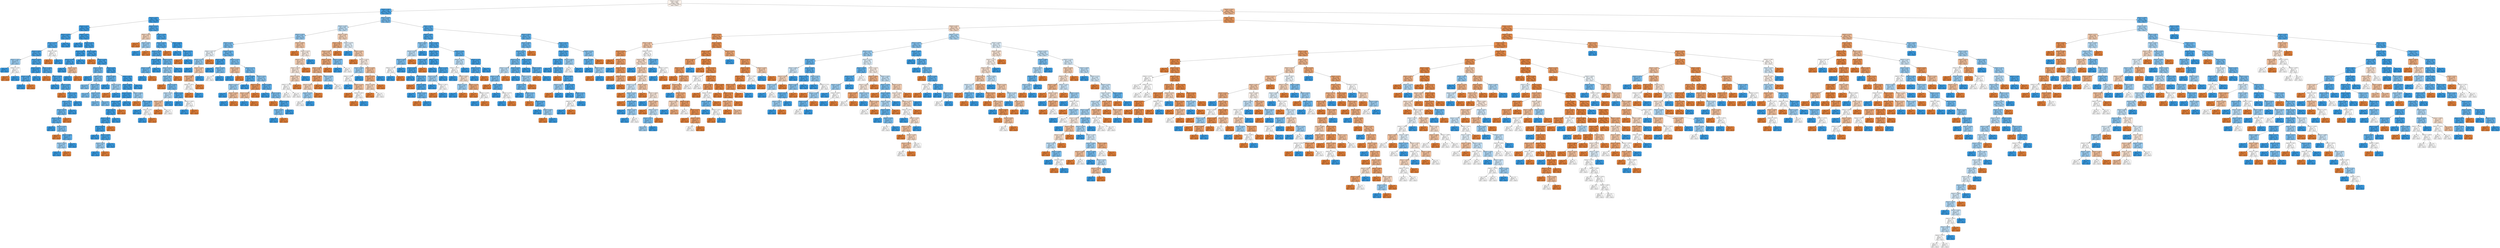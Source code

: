 digraph Tree {
node [shape=box, style="filled, rounded", color="black", fontname="helvetica"] ;
edge [fontname="helvetica"] ;
0 [label=<Feature 1 &le; 143.5<br/>gini = 0.499<br/>samples = 6849<br/>value = [3584.0, 3265.0]<br/>class = Clase 0>, fillcolor="#fdf4ed"] ;
1 [label=<Feature 1 &le; 98.5<br/>gini = 0.136<br/>samples = 1891<br/>value = [139, 1752]<br/>class = Clase 1>, fillcolor="#49a5e7"] ;
0 -> 1 [labeldistance=2.5, labelangle=45, headlabel="True"] ;
2 [label=<Feature 1 &le; 85.5<br/>gini = 0.053<br/>samples = 1468<br/>value = [40, 1428]<br/>class = Clase 1>, fillcolor="#3fa0e6"] ;
1 -> 2 ;
3 [label=<Feature 1 &le; -40.5<br/>gini = 0.042<br/>samples = 1354<br/>value = [29, 1325]<br/>class = Clase 1>, fillcolor="#3d9fe6"] ;
2 -> 3 ;
4 [label=<Feature 2 &le; 533.5<br/>gini = 0.093<br/>samples = 225<br/>value = [11, 214]<br/>class = Clase 1>, fillcolor="#43a2e6"] ;
3 -> 4 ;
5 [label=<Feature 2 &le; 530.0<br/>gini = 0.17<br/>samples = 117<br/>value = [11, 106]<br/>class = Clase 1>, fillcolor="#4ea7e8"] ;
4 -> 5 ;
6 [label=<Feature 2 &le; 304.5<br/>gini = 0.159<br/>samples = 115<br/>value = [10, 105]<br/>class = Clase 1>, fillcolor="#4ca6e7"] ;
5 -> 6 ;
7 [label=<Feature 2 &le; 302.5<br/>gini = 0.444<br/>samples = 3<br/>value = [1, 2]<br/>class = Clase 1>, fillcolor="#9ccef2"] ;
6 -> 7 ;
8 [label=<gini = 0.0<br/>samples = 1<br/>value = [0, 1]<br/>class = Clase 1>, fillcolor="#399de5"] ;
7 -> 8 ;
9 [label=<Feature 1 &le; -49.5<br/>gini = 0.5<br/>samples = 2<br/>value = [1, 1]<br/>class = Clase 0>, fillcolor="#ffffff"] ;
7 -> 9 ;
10 [label=<gini = 0.0<br/>samples = 1<br/>value = [1, 0]<br/>class = Clase 0>, fillcolor="#e58139"] ;
9 -> 10 ;
11 [label=<gini = 0.0<br/>samples = 1<br/>value = [0, 1]<br/>class = Clase 1>, fillcolor="#399de5"] ;
9 -> 11 ;
12 [label=<Feature 2 &le; 362.5<br/>gini = 0.148<br/>samples = 112<br/>value = [9, 103]<br/>class = Clase 1>, fillcolor="#4aa6e7"] ;
6 -> 12 ;
13 [label=<Feature 2 &le; 327.5<br/>gini = 0.053<br/>samples = 37<br/>value = [1, 36]<br/>class = Clase 1>, fillcolor="#3ea0e6"] ;
12 -> 13 ;
14 [label=<Feature 2 &le; 322.0<br/>gini = 0.198<br/>samples = 9<br/>value = [1, 8]<br/>class = Clase 1>, fillcolor="#52a9e8"] ;
13 -> 14 ;
15 [label=<gini = 0.0<br/>samples = 8<br/>value = [0, 8]<br/>class = Clase 1>, fillcolor="#399de5"] ;
14 -> 15 ;
16 [label=<gini = 0.0<br/>samples = 1<br/>value = [1, 0]<br/>class = Clase 0>, fillcolor="#e58139"] ;
14 -> 16 ;
17 [label=<gini = 0.0<br/>samples = 28<br/>value = [0, 28]<br/>class = Clase 1>, fillcolor="#399de5"] ;
13 -> 17 ;
18 [label=<Feature 2 &le; 368.5<br/>gini = 0.191<br/>samples = 75<br/>value = [8, 67]<br/>class = Clase 1>, fillcolor="#51a9e8"] ;
12 -> 18 ;
19 [label=<gini = 0.0<br/>samples = 3<br/>value = [3, 0]<br/>class = Clase 0>, fillcolor="#e58139"] ;
18 -> 19 ;
20 [label=<Feature 2 &le; 414.0<br/>gini = 0.129<br/>samples = 72<br/>value = [5, 67]<br/>class = Clase 1>, fillcolor="#48a4e7"] ;
18 -> 20 ;
21 [label=<gini = 0.0<br/>samples = 31<br/>value = [0, 31]<br/>class = Clase 1>, fillcolor="#399de5"] ;
20 -> 21 ;
22 [label=<Feature 2 &le; 416.5<br/>gini = 0.214<br/>samples = 41<br/>value = [5, 36]<br/>class = Clase 1>, fillcolor="#54abe9"] ;
20 -> 22 ;
23 [label=<gini = 0.0<br/>samples = 2<br/>value = [2, 0]<br/>class = Clase 0>, fillcolor="#e58139"] ;
22 -> 23 ;
24 [label=<Feature 1 &le; -49.5<br/>gini = 0.142<br/>samples = 39<br/>value = [3, 36]<br/>class = Clase 1>, fillcolor="#49a5e7"] ;
22 -> 24 ;
25 [label=<Feature 2 &le; 512.5<br/>gini = 0.211<br/>samples = 25<br/>value = [3, 22]<br/>class = Clase 1>, fillcolor="#54aae9"] ;
24 -> 25 ;
26 [label=<Feature 2 &le; 511.0<br/>gini = 0.32<br/>samples = 15<br/>value = [3, 12]<br/>class = Clase 1>, fillcolor="#6ab6ec"] ;
25 -> 26 ;
27 [label=<Feature 2 &le; 448.5<br/>gini = 0.245<br/>samples = 14<br/>value = [2, 12]<br/>class = Clase 1>, fillcolor="#5aade9"] ;
26 -> 27 ;
28 [label=<gini = 0.0<br/>samples = 6<br/>value = [0, 6]<br/>class = Clase 1>, fillcolor="#399de5"] ;
27 -> 28 ;
29 [label=<Feature 2 &le; 454.0<br/>gini = 0.375<br/>samples = 8<br/>value = [2, 6]<br/>class = Clase 1>, fillcolor="#7bbeee"] ;
27 -> 29 ;
30 [label=<gini = 0.0<br/>samples = 1<br/>value = [1, 0]<br/>class = Clase 0>, fillcolor="#e58139"] ;
29 -> 30 ;
31 [label=<Feature 2 &le; 464.0<br/>gini = 0.245<br/>samples = 7<br/>value = [1, 6]<br/>class = Clase 1>, fillcolor="#5aade9"] ;
29 -> 31 ;
32 [label=<Feature 2 &le; 461.5<br/>gini = 0.444<br/>samples = 3<br/>value = [1, 2]<br/>class = Clase 1>, fillcolor="#9ccef2"] ;
31 -> 32 ;
33 [label=<gini = 0.0<br/>samples = 2<br/>value = [0, 2]<br/>class = Clase 1>, fillcolor="#399de5"] ;
32 -> 33 ;
34 [label=<gini = 0.0<br/>samples = 1<br/>value = [1, 0]<br/>class = Clase 0>, fillcolor="#e58139"] ;
32 -> 34 ;
35 [label=<gini = 0.0<br/>samples = 4<br/>value = [0, 4]<br/>class = Clase 1>, fillcolor="#399de5"] ;
31 -> 35 ;
36 [label=<gini = 0.0<br/>samples = 1<br/>value = [1, 0]<br/>class = Clase 0>, fillcolor="#e58139"] ;
26 -> 36 ;
37 [label=<gini = 0.0<br/>samples = 10<br/>value = [0, 10]<br/>class = Clase 1>, fillcolor="#399de5"] ;
25 -> 37 ;
38 [label=<gini = 0.0<br/>samples = 14<br/>value = [0, 14]<br/>class = Clase 1>, fillcolor="#399de5"] ;
24 -> 38 ;
39 [label=<Feature 1 &le; -46.0<br/>gini = 0.5<br/>samples = 2<br/>value = [1, 1]<br/>class = Clase 0>, fillcolor="#ffffff"] ;
5 -> 39 ;
40 [label=<gini = 0.0<br/>samples = 1<br/>value = [1, 0]<br/>class = Clase 0>, fillcolor="#e58139"] ;
39 -> 40 ;
41 [label=<gini = 0.0<br/>samples = 1<br/>value = [0, 1]<br/>class = Clase 1>, fillcolor="#399de5"] ;
39 -> 41 ;
42 [label=<gini = 0.0<br/>samples = 108<br/>value = [0, 108]<br/>class = Clase 1>, fillcolor="#399de5"] ;
4 -> 42 ;
43 [label=<Feature 1 &le; 33.5<br/>gini = 0.031<br/>samples = 1129<br/>value = [18, 1111]<br/>class = Clase 1>, fillcolor="#3c9fe5"] ;
3 -> 43 ;
44 [label=<gini = 0.0<br/>samples = 646<br/>value = [0, 646]<br/>class = Clase 1>, fillcolor="#399de5"] ;
43 -> 44 ;
45 [label=<Feature 2 &le; 402.0<br/>gini = 0.072<br/>samples = 483<br/>value = [18, 465]<br/>class = Clase 1>, fillcolor="#41a1e6"] ;
43 -> 45 ;
46 [label=<Feature 2 &le; 334.5<br/>gini = 0.023<br/>samples = 169<br/>value = [2, 167]<br/>class = Clase 1>, fillcolor="#3b9ee5"] ;
45 -> 46 ;
47 [label=<Feature 2 &le; 330.0<br/>gini = 0.1<br/>samples = 38<br/>value = [2, 36]<br/>class = Clase 1>, fillcolor="#44a2e6"] ;
46 -> 47 ;
48 [label=<gini = 0.0<br/>samples = 35<br/>value = [0, 35]<br/>class = Clase 1>, fillcolor="#399de5"] ;
47 -> 48 ;
49 [label=<Feature 1 &le; 55.0<br/>gini = 0.444<br/>samples = 3<br/>value = [2, 1]<br/>class = Clase 0>, fillcolor="#f2c09c"] ;
47 -> 49 ;
50 [label=<gini = 0.0<br/>samples = 1<br/>value = [0, 1]<br/>class = Clase 1>, fillcolor="#399de5"] ;
49 -> 50 ;
51 [label=<gini = 0.0<br/>samples = 2<br/>value = [2, 0]<br/>class = Clase 0>, fillcolor="#e58139"] ;
49 -> 51 ;
52 [label=<gini = 0.0<br/>samples = 131<br/>value = [0, 131]<br/>class = Clase 1>, fillcolor="#399de5"] ;
46 -> 52 ;
53 [label=<Feature 2 &le; 404.5<br/>gini = 0.097<br/>samples = 314<br/>value = [16, 298]<br/>class = Clase 1>, fillcolor="#44a2e6"] ;
45 -> 53 ;
54 [label=<gini = 0.0<br/>samples = 3<br/>value = [3, 0]<br/>class = Clase 0>, fillcolor="#e58139"] ;
53 -> 54 ;
55 [label=<Feature 2 &le; 410.5<br/>gini = 0.08<br/>samples = 311<br/>value = [13, 298]<br/>class = Clase 1>, fillcolor="#42a1e6"] ;
53 -> 55 ;
56 [label=<Feature 2 &le; 408.0<br/>gini = 0.332<br/>samples = 19<br/>value = [4, 15]<br/>class = Clase 1>, fillcolor="#6eb7ec"] ;
55 -> 56 ;
57 [label=<gini = 0.0<br/>samples = 3<br/>value = [0, 3]<br/>class = Clase 1>, fillcolor="#399de5"] ;
56 -> 57 ;
58 [label=<Feature 1 &le; 42.5<br/>gini = 0.375<br/>samples = 16<br/>value = [4, 12]<br/>class = Clase 1>, fillcolor="#7bbeee"] ;
56 -> 58 ;
59 [label=<gini = 0.375<br/>samples = 4<br/>value = [1, 3]<br/>class = Clase 1>, fillcolor="#7bbeee"] ;
58 -> 59 ;
60 [label=<Feature 1 &le; 56.0<br/>gini = 0.375<br/>samples = 12<br/>value = [3, 9]<br/>class = Clase 1>, fillcolor="#7bbeee"] ;
58 -> 60 ;
61 [label=<gini = 0.375<br/>samples = 4<br/>value = [1, 3]<br/>class = Clase 1>, fillcolor="#7bbeee"] ;
60 -> 61 ;
62 [label=<Feature 1 &le; 70.0<br/>gini = 0.375<br/>samples = 8<br/>value = [2, 6]<br/>class = Clase 1>, fillcolor="#7bbeee"] ;
60 -> 62 ;
63 [label=<gini = 0.375<br/>samples = 4<br/>value = [1, 3]<br/>class = Clase 1>, fillcolor="#7bbeee"] ;
62 -> 63 ;
64 [label=<gini = 0.375<br/>samples = 4<br/>value = [1, 3]<br/>class = Clase 1>, fillcolor="#7bbeee"] ;
62 -> 64 ;
65 [label=<Feature 1 &le; 34.5<br/>gini = 0.06<br/>samples = 292<br/>value = [9, 283]<br/>class = Clase 1>, fillcolor="#3fa0e6"] ;
55 -> 65 ;
66 [label=<Feature 2 &le; 599.5<br/>gini = 0.278<br/>samples = 6<br/>value = [1, 5]<br/>class = Clase 1>, fillcolor="#61b1ea"] ;
65 -> 66 ;
67 [label=<gini = 0.0<br/>samples = 3<br/>value = [0, 3]<br/>class = Clase 1>, fillcolor="#399de5"] ;
66 -> 67 ;
68 [label=<Feature 2 &le; 712.5<br/>gini = 0.444<br/>samples = 3<br/>value = [1, 2]<br/>class = Clase 1>, fillcolor="#9ccef2"] ;
66 -> 68 ;
69 [label=<gini = 0.0<br/>samples = 1<br/>value = [1, 0]<br/>class = Clase 0>, fillcolor="#e58139"] ;
68 -> 69 ;
70 [label=<gini = 0.0<br/>samples = 2<br/>value = [0, 2]<br/>class = Clase 1>, fillcolor="#399de5"] ;
68 -> 70 ;
71 [label=<Feature 2 &le; 697.5<br/>gini = 0.054<br/>samples = 286<br/>value = [8, 278]<br/>class = Clase 1>, fillcolor="#3fa0e6"] ;
65 -> 71 ;
72 [label=<Feature 2 &le; 682.5<br/>gini = 0.065<br/>samples = 236<br/>value = [8, 228]<br/>class = Clase 1>, fillcolor="#40a0e6"] ;
71 -> 72 ;
73 [label=<Feature 2 &le; 574.5<br/>gini = 0.043<br/>samples = 227<br/>value = [5, 222]<br/>class = Clase 1>, fillcolor="#3d9fe6"] ;
72 -> 73 ;
74 [label=<Feature 2 &le; 570.0<br/>gini = 0.07<br/>samples = 138<br/>value = [5, 133]<br/>class = Clase 1>, fillcolor="#40a1e6"] ;
73 -> 74 ;
75 [label=<Feature 2 &le; 473.5<br/>gini = 0.043<br/>samples = 136<br/>value = [3, 133]<br/>class = Clase 1>, fillcolor="#3d9fe6"] ;
74 -> 75 ;
76 [label=<Feature 2 &le; 467.5<br/>gini = 0.089<br/>samples = 64<br/>value = [3, 61]<br/>class = Clase 1>, fillcolor="#43a2e6"] ;
75 -> 76 ;
77 [label=<Feature 2 &le; 455.5<br/>gini = 0.032<br/>samples = 62<br/>value = [1, 61]<br/>class = Clase 1>, fillcolor="#3c9fe5"] ;
76 -> 77 ;
78 [label=<gini = 0.0<br/>samples = 47<br/>value = [0, 47]<br/>class = Clase 1>, fillcolor="#399de5"] ;
77 -> 78 ;
79 [label=<Feature 2 &le; 458.5<br/>gini = 0.124<br/>samples = 15<br/>value = [1, 14]<br/>class = Clase 1>, fillcolor="#47a4e7"] ;
77 -> 79 ;
80 [label=<Feature 1 &le; 62.5<br/>gini = 0.444<br/>samples = 3<br/>value = [1, 2]<br/>class = Clase 1>, fillcolor="#9ccef2"] ;
79 -> 80 ;
81 [label=<gini = 0.0<br/>samples = 2<br/>value = [0, 2]<br/>class = Clase 1>, fillcolor="#399de5"] ;
80 -> 81 ;
82 [label=<gini = 0.0<br/>samples = 1<br/>value = [1, 0]<br/>class = Clase 0>, fillcolor="#e58139"] ;
80 -> 82 ;
83 [label=<gini = 0.0<br/>samples = 12<br/>value = [0, 12]<br/>class = Clase 1>, fillcolor="#399de5"] ;
79 -> 83 ;
84 [label=<gini = 0.0<br/>samples = 2<br/>value = [2, 0]<br/>class = Clase 0>, fillcolor="#e58139"] ;
76 -> 84 ;
85 [label=<gini = 0.0<br/>samples = 72<br/>value = [0, 72]<br/>class = Clase 1>, fillcolor="#399de5"] ;
75 -> 85 ;
86 [label=<gini = 0.0<br/>samples = 2<br/>value = [2, 0]<br/>class = Clase 0>, fillcolor="#e58139"] ;
74 -> 86 ;
87 [label=<gini = 0.0<br/>samples = 89<br/>value = [0, 89]<br/>class = Clase 1>, fillcolor="#399de5"] ;
73 -> 87 ;
88 [label=<Feature 2 &le; 686.0<br/>gini = 0.444<br/>samples = 9<br/>value = [3, 6]<br/>class = Clase 1>, fillcolor="#9ccef2"] ;
72 -> 88 ;
89 [label=<gini = 0.0<br/>samples = 2<br/>value = [2, 0]<br/>class = Clase 0>, fillcolor="#e58139"] ;
88 -> 89 ;
90 [label=<Feature 2 &le; 693.5<br/>gini = 0.245<br/>samples = 7<br/>value = [1, 6]<br/>class = Clase 1>, fillcolor="#5aade9"] ;
88 -> 90 ;
91 [label=<gini = 0.0<br/>samples = 5<br/>value = [0, 5]<br/>class = Clase 1>, fillcolor="#399de5"] ;
90 -> 91 ;
92 [label=<Feature 1 &le; 59.5<br/>gini = 0.5<br/>samples = 2<br/>value = [1, 1]<br/>class = Clase 0>, fillcolor="#ffffff"] ;
90 -> 92 ;
93 [label=<gini = 0.0<br/>samples = 1<br/>value = [0, 1]<br/>class = Clase 1>, fillcolor="#399de5"] ;
92 -> 93 ;
94 [label=<gini = 0.0<br/>samples = 1<br/>value = [1, 0]<br/>class = Clase 0>, fillcolor="#e58139"] ;
92 -> 94 ;
95 [label=<gini = 0.0<br/>samples = 50<br/>value = [0, 50]<br/>class = Clase 1>, fillcolor="#399de5"] ;
71 -> 95 ;
96 [label=<Feature 2 &le; 313.5<br/>gini = 0.174<br/>samples = 114<br/>value = [11, 103]<br/>class = Clase 1>, fillcolor="#4ea7e8"] ;
2 -> 96 ;
97 [label=<Feature 1 &le; 90.0<br/>gini = 0.48<br/>samples = 5<br/>value = [3, 2]<br/>class = Clase 0>, fillcolor="#f6d5bd"] ;
96 -> 97 ;
98 [label=<gini = 0.0<br/>samples = 2<br/>value = [2, 0]<br/>class = Clase 0>, fillcolor="#e58139"] ;
97 -> 98 ;
99 [label=<Feature 1 &le; 95.5<br/>gini = 0.444<br/>samples = 3<br/>value = [1, 2]<br/>class = Clase 1>, fillcolor="#9ccef2"] ;
97 -> 99 ;
100 [label=<gini = 0.0<br/>samples = 2<br/>value = [0, 2]<br/>class = Clase 1>, fillcolor="#399de5"] ;
99 -> 100 ;
101 [label=<gini = 0.0<br/>samples = 1<br/>value = [1, 0]<br/>class = Clase 0>, fillcolor="#e58139"] ;
99 -> 101 ;
102 [label=<Feature 2 &le; 459.5<br/>gini = 0.136<br/>samples = 109<br/>value = [8, 101]<br/>class = Clase 1>, fillcolor="#49a5e7"] ;
96 -> 102 ;
103 [label=<Feature 2 &le; 455.5<br/>gini = 0.222<br/>samples = 55<br/>value = [7.0, 48.0]<br/>class = Clase 1>, fillcolor="#56abe9"] ;
102 -> 103 ;
104 [label=<Feature 2 &le; 379.5<br/>gini = 0.198<br/>samples = 54<br/>value = [6, 48]<br/>class = Clase 1>, fillcolor="#52a9e8"] ;
103 -> 104 ;
105 [label=<Feature 2 &le; 334.5<br/>gini = 0.069<br/>samples = 28<br/>value = [1, 27]<br/>class = Clase 1>, fillcolor="#40a1e6"] ;
104 -> 105 ;
106 [label=<Feature 2 &le; 328.5<br/>gini = 0.32<br/>samples = 5<br/>value = [1, 4]<br/>class = Clase 1>, fillcolor="#6ab6ec"] ;
105 -> 106 ;
107 [label=<gini = 0.0<br/>samples = 4<br/>value = [0, 4]<br/>class = Clase 1>, fillcolor="#399de5"] ;
106 -> 107 ;
108 [label=<gini = 0.0<br/>samples = 1<br/>value = [1, 0]<br/>class = Clase 0>, fillcolor="#e58139"] ;
106 -> 108 ;
109 [label=<gini = 0.0<br/>samples = 23<br/>value = [0, 23]<br/>class = Clase 1>, fillcolor="#399de5"] ;
105 -> 109 ;
110 [label=<Feature 2 &le; 412.0<br/>gini = 0.311<br/>samples = 26<br/>value = [5, 21]<br/>class = Clase 1>, fillcolor="#68b4eb"] ;
104 -> 110 ;
111 [label=<Feature 2 &le; 410.5<br/>gini = 0.43<br/>samples = 16<br/>value = [5, 11]<br/>class = Clase 1>, fillcolor="#93caf1"] ;
110 -> 111 ;
112 [label=<Feature 1 &le; 86.5<br/>gini = 0.391<br/>samples = 15<br/>value = [4, 11]<br/>class = Clase 1>, fillcolor="#81c1ee"] ;
111 -> 112 ;
113 [label=<gini = 0.0<br/>samples = 1<br/>value = [1, 0]<br/>class = Clase 0>, fillcolor="#e58139"] ;
112 -> 113 ;
114 [label=<Feature 2 &le; 392.0<br/>gini = 0.337<br/>samples = 14<br/>value = [3, 11]<br/>class = Clase 1>, fillcolor="#6fb8ec"] ;
112 -> 114 ;
115 [label=<Feature 1 &le; 95.0<br/>gini = 0.48<br/>samples = 5<br/>value = [2, 3]<br/>class = Clase 1>, fillcolor="#bddef6"] ;
114 -> 115 ;
116 [label=<Feature 1 &le; 91.5<br/>gini = 0.444<br/>samples = 3<br/>value = [2, 1]<br/>class = Clase 0>, fillcolor="#f2c09c"] ;
115 -> 116 ;
117 [label=<gini = 0.0<br/>samples = 1<br/>value = [1, 0]<br/>class = Clase 0>, fillcolor="#e58139"] ;
116 -> 117 ;
118 [label=<gini = 0.5<br/>samples = 2<br/>value = [1, 1]<br/>class = Clase 0>, fillcolor="#ffffff"] ;
116 -> 118 ;
119 [label=<gini = 0.0<br/>samples = 2<br/>value = [0, 2]<br/>class = Clase 1>, fillcolor="#399de5"] ;
115 -> 119 ;
120 [label=<Feature 1 &le; 95.5<br/>gini = 0.198<br/>samples = 9<br/>value = [1, 8]<br/>class = Clase 1>, fillcolor="#52a9e8"] ;
114 -> 120 ;
121 [label=<gini = 0.0<br/>samples = 7<br/>value = [0, 7]<br/>class = Clase 1>, fillcolor="#399de5"] ;
120 -> 121 ;
122 [label=<Feature 2 &le; 400.5<br/>gini = 0.5<br/>samples = 2<br/>value = [1, 1]<br/>class = Clase 0>, fillcolor="#ffffff"] ;
120 -> 122 ;
123 [label=<gini = 0.0<br/>samples = 1<br/>value = [0, 1]<br/>class = Clase 1>, fillcolor="#399de5"] ;
122 -> 123 ;
124 [label=<gini = 0.0<br/>samples = 1<br/>value = [1, 0]<br/>class = Clase 0>, fillcolor="#e58139"] ;
122 -> 124 ;
125 [label=<gini = 0.0<br/>samples = 1<br/>value = [1, 0]<br/>class = Clase 0>, fillcolor="#e58139"] ;
111 -> 125 ;
126 [label=<gini = 0.0<br/>samples = 10<br/>value = [0, 10]<br/>class = Clase 1>, fillcolor="#399de5"] ;
110 -> 126 ;
127 [label=<gini = 0.0<br/>samples = 1<br/>value = [1, 0]<br/>class = Clase 0>, fillcolor="#e58139"] ;
103 -> 127 ;
128 [label=<Feature 2 &le; 670.0<br/>gini = 0.036<br/>samples = 54<br/>value = [1, 53]<br/>class = Clase 1>, fillcolor="#3d9fe5"] ;
102 -> 128 ;
129 [label=<gini = 0.0<br/>samples = 37<br/>value = [0, 37]<br/>class = Clase 1>, fillcolor="#399de5"] ;
128 -> 129 ;
130 [label=<Feature 2 &le; 671.5<br/>gini = 0.111<br/>samples = 17<br/>value = [1, 16]<br/>class = Clase 1>, fillcolor="#45a3e7"] ;
128 -> 130 ;
131 [label=<gini = 0.0<br/>samples = 1<br/>value = [1, 0]<br/>class = Clase 0>, fillcolor="#e58139"] ;
130 -> 131 ;
132 [label=<gini = 0.0<br/>samples = 16<br/>value = [0, 16]<br/>class = Clase 1>, fillcolor="#399de5"] ;
130 -> 132 ;
133 [label=<Feature 2 &le; 418.5<br/>gini = 0.359<br/>samples = 423<br/>value = [99, 324]<br/>class = Clase 1>, fillcolor="#76bbed"] ;
1 -> 133 ;
134 [label=<Feature 1 &le; 129.5<br/>gini = 0.482<br/>samples = 173<br/>value = [70, 103]<br/>class = Clase 1>, fillcolor="#c0e0f7"] ;
133 -> 134 ;
135 [label=<Feature 2 &le; 402.0<br/>gini = 0.433<br/>samples = 120<br/>value = [38, 82]<br/>class = Clase 1>, fillcolor="#95caf1"] ;
134 -> 135 ;
136 [label=<Feature 2 &le; 339.0<br/>gini = 0.375<br/>samples = 100<br/>value = [25, 75]<br/>class = Clase 1>, fillcolor="#7bbeee"] ;
135 -> 136 ;
137 [label=<Feature 2 &le; 327.5<br/>gini = 0.499<br/>samples = 21<br/>value = [10, 11]<br/>class = Clase 1>, fillcolor="#edf6fd"] ;
136 -> 137 ;
138 [label=<Feature 1 &le; 111.0<br/>gini = 0.43<br/>samples = 16<br/>value = [5, 11]<br/>class = Clase 1>, fillcolor="#93caf1"] ;
137 -> 138 ;
139 [label=<gini = 0.0<br/>samples = 8<br/>value = [0, 8]<br/>class = Clase 1>, fillcolor="#399de5"] ;
138 -> 139 ;
140 [label=<Feature 2 &le; 319.5<br/>gini = 0.469<br/>samples = 8<br/>value = [5, 3]<br/>class = Clase 0>, fillcolor="#f5cdb0"] ;
138 -> 140 ;
141 [label=<Feature 2 &le; 304.5<br/>gini = 0.408<br/>samples = 7<br/>value = [5, 2]<br/>class = Clase 0>, fillcolor="#efb388"] ;
140 -> 141 ;
142 [label=<Feature 2 &le; 302.5<br/>gini = 0.5<br/>samples = 4<br/>value = [2, 2]<br/>class = Clase 0>, fillcolor="#ffffff"] ;
141 -> 142 ;
143 [label=<gini = 0.0<br/>samples = 2<br/>value = [2, 0]<br/>class = Clase 0>, fillcolor="#e58139"] ;
142 -> 143 ;
144 [label=<gini = 0.0<br/>samples = 2<br/>value = [0, 2]<br/>class = Clase 1>, fillcolor="#399de5"] ;
142 -> 144 ;
145 [label=<gini = 0.0<br/>samples = 3<br/>value = [3, 0]<br/>class = Clase 0>, fillcolor="#e58139"] ;
141 -> 145 ;
146 [label=<gini = 0.0<br/>samples = 1<br/>value = [0, 1]<br/>class = Clase 1>, fillcolor="#399de5"] ;
140 -> 146 ;
147 [label=<gini = 0.0<br/>samples = 5<br/>value = [5, 0]<br/>class = Clase 0>, fillcolor="#e58139"] ;
137 -> 147 ;
148 [label=<Feature 2 &le; 351.5<br/>gini = 0.308<br/>samples = 79<br/>value = [15.0, 64.0]<br/>class = Clase 1>, fillcolor="#67b4eb"] ;
136 -> 148 ;
149 [label=<Feature 1 &le; 126.5<br/>gini = 0.083<br/>samples = 23<br/>value = [1, 22]<br/>class = Clase 1>, fillcolor="#42a1e6"] ;
148 -> 149 ;
150 [label=<gini = 0.0<br/>samples = 19<br/>value = [0, 19]<br/>class = Clase 1>, fillcolor="#399de5"] ;
149 -> 150 ;
151 [label=<Feature 1 &le; 128.5<br/>gini = 0.375<br/>samples = 4<br/>value = [1, 3]<br/>class = Clase 1>, fillcolor="#7bbeee"] ;
149 -> 151 ;
152 [label=<gini = 0.5<br/>samples = 2<br/>value = [1, 1]<br/>class = Clase 0>, fillcolor="#ffffff"] ;
151 -> 152 ;
153 [label=<gini = 0.0<br/>samples = 2<br/>value = [0, 2]<br/>class = Clase 1>, fillcolor="#399de5"] ;
151 -> 153 ;
154 [label=<Feature 2 &le; 352.5<br/>gini = 0.375<br/>samples = 56<br/>value = [14, 42]<br/>class = Clase 1>, fillcolor="#7bbeee"] ;
148 -> 154 ;
155 [label=<Feature 1 &le; 105.0<br/>gini = 0.444<br/>samples = 3<br/>value = [2, 1]<br/>class = Clase 0>, fillcolor="#f2c09c"] ;
154 -> 155 ;
156 [label=<gini = 0.0<br/>samples = 1<br/>value = [0, 1]<br/>class = Clase 1>, fillcolor="#399de5"] ;
155 -> 156 ;
157 [label=<gini = 0.0<br/>samples = 2<br/>value = [2, 0]<br/>class = Clase 0>, fillcolor="#e58139"] ;
155 -> 157 ;
158 [label=<Feature 2 &le; 375.0<br/>gini = 0.35<br/>samples = 53<br/>value = [12, 41]<br/>class = Clase 1>, fillcolor="#73baed"] ;
154 -> 158 ;
159 [label=<Feature 2 &le; 358.0<br/>gini = 0.188<br/>samples = 19<br/>value = [2, 17]<br/>class = Clase 1>, fillcolor="#50a9e8"] ;
158 -> 159 ;
160 [label=<Feature 2 &le; 353.5<br/>gini = 0.444<br/>samples = 6<br/>value = [2, 4]<br/>class = Clase 1>, fillcolor="#9ccef2"] ;
159 -> 160 ;
161 [label=<gini = 0.0<br/>samples = 3<br/>value = [0, 3]<br/>class = Clase 1>, fillcolor="#399de5"] ;
160 -> 161 ;
162 [label=<Feature 1 &le; 109.0<br/>gini = 0.444<br/>samples = 3<br/>value = [2, 1]<br/>class = Clase 0>, fillcolor="#f2c09c"] ;
160 -> 162 ;
163 [label=<gini = 0.0<br/>samples = 1<br/>value = [0, 1]<br/>class = Clase 1>, fillcolor="#399de5"] ;
162 -> 163 ;
164 [label=<gini = 0.0<br/>samples = 2<br/>value = [2, 0]<br/>class = Clase 0>, fillcolor="#e58139"] ;
162 -> 164 ;
165 [label=<gini = 0.0<br/>samples = 13<br/>value = [0, 13]<br/>class = Clase 1>, fillcolor="#399de5"] ;
159 -> 165 ;
166 [label=<Feature 2 &le; 381.5<br/>gini = 0.415<br/>samples = 34<br/>value = [10, 24]<br/>class = Clase 1>, fillcolor="#8bc6f0"] ;
158 -> 166 ;
167 [label=<Feature 2 &le; 379.5<br/>gini = 0.245<br/>samples = 7<br/>value = [6, 1]<br/>class = Clase 0>, fillcolor="#e9965a"] ;
166 -> 167 ;
168 [label=<Feature 1 &le; 108.0<br/>gini = 0.444<br/>samples = 3<br/>value = [2, 1]<br/>class = Clase 0>, fillcolor="#f2c09c"] ;
167 -> 168 ;
169 [label=<gini = 0.0<br/>samples = 1<br/>value = [0, 1]<br/>class = Clase 1>, fillcolor="#399de5"] ;
168 -> 169 ;
170 [label=<gini = 0.0<br/>samples = 2<br/>value = [2, 0]<br/>class = Clase 0>, fillcolor="#e58139"] ;
168 -> 170 ;
171 [label=<gini = 0.0<br/>samples = 4<br/>value = [4, 0]<br/>class = Clase 0>, fillcolor="#e58139"] ;
167 -> 171 ;
172 [label=<Feature 2 &le; 390.0<br/>gini = 0.252<br/>samples = 27<br/>value = [4, 23]<br/>class = Clase 1>, fillcolor="#5baeea"] ;
166 -> 172 ;
173 [label=<gini = 0.0<br/>samples = 11<br/>value = [0, 11]<br/>class = Clase 1>, fillcolor="#399de5"] ;
172 -> 173 ;
174 [label=<Feature 2 &le; 391.5<br/>gini = 0.375<br/>samples = 16<br/>value = [4, 12]<br/>class = Clase 1>, fillcolor="#7bbeee"] ;
172 -> 174 ;
175 [label=<gini = 0.0<br/>samples = 3<br/>value = [3, 0]<br/>class = Clase 0>, fillcolor="#e58139"] ;
174 -> 175 ;
176 [label=<Feature 1 &le; 109.5<br/>gini = 0.142<br/>samples = 13<br/>value = [1, 12]<br/>class = Clase 1>, fillcolor="#49a5e7"] ;
174 -> 176 ;
177 [label=<Feature 1 &le; 105.0<br/>gini = 0.375<br/>samples = 4<br/>value = [1, 3]<br/>class = Clase 1>, fillcolor="#7bbeee"] ;
176 -> 177 ;
178 [label=<gini = 0.0<br/>samples = 3<br/>value = [0, 3]<br/>class = Clase 1>, fillcolor="#399de5"] ;
177 -> 178 ;
179 [label=<gini = 0.0<br/>samples = 1<br/>value = [1, 0]<br/>class = Clase 0>, fillcolor="#e58139"] ;
177 -> 179 ;
180 [label=<gini = 0.0<br/>samples = 9<br/>value = [0, 9]<br/>class = Clase 1>, fillcolor="#399de5"] ;
176 -> 180 ;
181 [label=<Feature 2 &le; 408.0<br/>gini = 0.455<br/>samples = 20<br/>value = [13, 7]<br/>class = Clase 0>, fillcolor="#f3c5a4"] ;
135 -> 181 ;
182 [label=<gini = 0.0<br/>samples = 5<br/>value = [5, 0]<br/>class = Clase 0>, fillcolor="#e58139"] ;
181 -> 182 ;
183 [label=<Feature 1 &le; 123.0<br/>gini = 0.498<br/>samples = 15<br/>value = [8, 7]<br/>class = Clase 0>, fillcolor="#fcefe6"] ;
181 -> 183 ;
184 [label=<Feature 2 &le; 415.5<br/>gini = 0.473<br/>samples = 13<br/>value = [8, 5]<br/>class = Clase 0>, fillcolor="#f5d0b5"] ;
183 -> 184 ;
185 [label=<Feature 2 &le; 412.0<br/>gini = 0.496<br/>samples = 11<br/>value = [6, 5]<br/>class = Clase 0>, fillcolor="#fbeade"] ;
184 -> 185 ;
186 [label=<Feature 2 &le; 410.5<br/>gini = 0.48<br/>samples = 10<br/>value = [6, 4]<br/>class = Clase 0>, fillcolor="#f6d5bd"] ;
185 -> 186 ;
187 [label=<Feature 1 &le; 111.0<br/>gini = 0.5<br/>samples = 8<br/>value = [4, 4]<br/>class = Clase 0>, fillcolor="#ffffff"] ;
186 -> 187 ;
188 [label=<gini = 0.5<br/>samples = 4<br/>value = [2, 2]<br/>class = Clase 0>, fillcolor="#ffffff"] ;
187 -> 188 ;
189 [label=<gini = 0.5<br/>samples = 4<br/>value = [2, 2]<br/>class = Clase 0>, fillcolor="#ffffff"] ;
187 -> 189 ;
190 [label=<gini = 0.0<br/>samples = 2<br/>value = [2, 0]<br/>class = Clase 0>, fillcolor="#e58139"] ;
186 -> 190 ;
191 [label=<gini = 0.0<br/>samples = 1<br/>value = [0, 1]<br/>class = Clase 1>, fillcolor="#399de5"] ;
185 -> 191 ;
192 [label=<gini = 0.0<br/>samples = 2<br/>value = [2, 0]<br/>class = Clase 0>, fillcolor="#e58139"] ;
184 -> 192 ;
193 [label=<gini = 0.0<br/>samples = 2<br/>value = [0, 2]<br/>class = Clase 1>, fillcolor="#399de5"] ;
183 -> 193 ;
194 [label=<Feature 2 &le; 358.0<br/>gini = 0.478<br/>samples = 53<br/>value = [32, 21]<br/>class = Clase 0>, fillcolor="#f6d4bb"] ;
134 -> 194 ;
195 [label=<Feature 2 &le; 351.5<br/>gini = 0.384<br/>samples = 27<br/>value = [20, 7]<br/>class = Clase 0>, fillcolor="#eead7e"] ;
194 -> 195 ;
196 [label=<Feature 2 &le; 342.0<br/>gini = 0.434<br/>samples = 22<br/>value = [15.0, 7.0]<br/>class = Clase 0>, fillcolor="#f1bc95"] ;
195 -> 196 ;
197 [label=<Feature 1 &le; 141.0<br/>gini = 0.346<br/>samples = 18<br/>value = [14, 4]<br/>class = Clase 0>, fillcolor="#eca572"] ;
196 -> 197 ;
198 [label=<Feature 1 &le; 139.5<br/>gini = 0.408<br/>samples = 14<br/>value = [10, 4]<br/>class = Clase 0>, fillcolor="#efb388"] ;
197 -> 198 ;
199 [label=<Feature 1 &le; 134.5<br/>gini = 0.298<br/>samples = 11<br/>value = [9, 2]<br/>class = Clase 0>, fillcolor="#eb9d65"] ;
198 -> 199 ;
200 [label=<Feature 2 &le; 324.5<br/>gini = 0.48<br/>samples = 5<br/>value = [3, 2]<br/>class = Clase 0>, fillcolor="#f6d5bd"] ;
199 -> 200 ;
201 [label=<Feature 1 &le; 132.5<br/>gini = 0.444<br/>samples = 3<br/>value = [1, 2]<br/>class = Clase 1>, fillcolor="#9ccef2"] ;
200 -> 201 ;
202 [label=<gini = 0.5<br/>samples = 2<br/>value = [1, 1]<br/>class = Clase 0>, fillcolor="#ffffff"] ;
201 -> 202 ;
203 [label=<gini = 0.0<br/>samples = 1<br/>value = [0, 1]<br/>class = Clase 1>, fillcolor="#399de5"] ;
201 -> 203 ;
204 [label=<gini = 0.0<br/>samples = 2<br/>value = [2, 0]<br/>class = Clase 0>, fillcolor="#e58139"] ;
200 -> 204 ;
205 [label=<gini = 0.0<br/>samples = 6<br/>value = [6, 0]<br/>class = Clase 0>, fillcolor="#e58139"] ;
199 -> 205 ;
206 [label=<Feature 2 &le; 333.0<br/>gini = 0.444<br/>samples = 3<br/>value = [1, 2]<br/>class = Clase 1>, fillcolor="#9ccef2"] ;
198 -> 206 ;
207 [label=<gini = 0.0<br/>samples = 1<br/>value = [0, 1]<br/>class = Clase 1>, fillcolor="#399de5"] ;
206 -> 207 ;
208 [label=<gini = 0.5<br/>samples = 2<br/>value = [1, 1]<br/>class = Clase 0>, fillcolor="#ffffff"] ;
206 -> 208 ;
209 [label=<gini = 0.0<br/>samples = 4<br/>value = [4, 0]<br/>class = Clase 0>, fillcolor="#e58139"] ;
197 -> 209 ;
210 [label=<Feature 2 &le; 349.0<br/>gini = 0.375<br/>samples = 4<br/>value = [1, 3]<br/>class = Clase 1>, fillcolor="#7bbeee"] ;
196 -> 210 ;
211 [label=<gini = 0.0<br/>samples = 2<br/>value = [0, 2]<br/>class = Clase 1>, fillcolor="#399de5"] ;
210 -> 211 ;
212 [label=<gini = 0.5<br/>samples = 2<br/>value = [1, 1]<br/>class = Clase 0>, fillcolor="#ffffff"] ;
210 -> 212 ;
213 [label=<gini = 0.0<br/>samples = 5<br/>value = [5, 0]<br/>class = Clase 0>, fillcolor="#e58139"] ;
195 -> 213 ;
214 [label=<Feature 2 &le; 375.0<br/>gini = 0.497<br/>samples = 26<br/>value = [12, 14]<br/>class = Clase 1>, fillcolor="#e3f1fb"] ;
194 -> 214 ;
215 [label=<gini = 0.0<br/>samples = 7<br/>value = [0, 7]<br/>class = Clase 1>, fillcolor="#399de5"] ;
214 -> 215 ;
216 [label=<Feature 2 &le; 387.0<br/>gini = 0.465<br/>samples = 19<br/>value = [12, 7]<br/>class = Clase 0>, fillcolor="#f4caac"] ;
214 -> 216 ;
217 [label=<gini = 0.0<br/>samples = 4<br/>value = [4, 0]<br/>class = Clase 0>, fillcolor="#e58139"] ;
216 -> 217 ;
218 [label=<Feature 2 &le; 402.0<br/>gini = 0.498<br/>samples = 15<br/>value = [8, 7]<br/>class = Clase 0>, fillcolor="#fcefe6"] ;
216 -> 218 ;
219 [label=<Feature 2 &le; 398.0<br/>gini = 0.444<br/>samples = 6<br/>value = [2, 4]<br/>class = Clase 1>, fillcolor="#9ccef2"] ;
218 -> 219 ;
220 [label=<Feature 2 &le; 390.0<br/>gini = 0.5<br/>samples = 4<br/>value = [2, 2]<br/>class = Clase 0>, fillcolor="#ffffff"] ;
219 -> 220 ;
221 [label=<gini = 0.0<br/>samples = 1<br/>value = [0, 1]<br/>class = Clase 1>, fillcolor="#399de5"] ;
220 -> 221 ;
222 [label=<Feature 1 &le; 137.0<br/>gini = 0.444<br/>samples = 3<br/>value = [2, 1]<br/>class = Clase 0>, fillcolor="#f2c09c"] ;
220 -> 222 ;
223 [label=<gini = 0.0<br/>samples = 1<br/>value = [1, 0]<br/>class = Clase 0>, fillcolor="#e58139"] ;
222 -> 223 ;
224 [label=<Feature 2 &le; 392.5<br/>gini = 0.5<br/>samples = 2<br/>value = [1, 1]<br/>class = Clase 0>, fillcolor="#ffffff"] ;
222 -> 224 ;
225 [label=<gini = 0.0<br/>samples = 1<br/>value = [1, 0]<br/>class = Clase 0>, fillcolor="#e58139"] ;
224 -> 225 ;
226 [label=<gini = 0.0<br/>samples = 1<br/>value = [0, 1]<br/>class = Clase 1>, fillcolor="#399de5"] ;
224 -> 226 ;
227 [label=<gini = 0.0<br/>samples = 2<br/>value = [0, 2]<br/>class = Clase 1>, fillcolor="#399de5"] ;
219 -> 227 ;
228 [label=<Feature 1 &le; 140.5<br/>gini = 0.444<br/>samples = 9<br/>value = [6, 3]<br/>class = Clase 0>, fillcolor="#f2c09c"] ;
218 -> 228 ;
229 [label=<Feature 1 &le; 133.0<br/>gini = 0.375<br/>samples = 8<br/>value = [6, 2]<br/>class = Clase 0>, fillcolor="#eeab7b"] ;
228 -> 229 ;
230 [label=<Feature 1 &le; 130.5<br/>gini = 0.48<br/>samples = 5<br/>value = [3, 2]<br/>class = Clase 0>, fillcolor="#f6d5bd"] ;
229 -> 230 ;
231 [label=<gini = 0.0<br/>samples = 1<br/>value = [1, 0]<br/>class = Clase 0>, fillcolor="#e58139"] ;
230 -> 231 ;
232 [label=<gini = 0.5<br/>samples = 4<br/>value = [2, 2]<br/>class = Clase 0>, fillcolor="#ffffff"] ;
230 -> 232 ;
233 [label=<gini = 0.0<br/>samples = 3<br/>value = [3, 0]<br/>class = Clase 0>, fillcolor="#e58139"] ;
229 -> 233 ;
234 [label=<gini = 0.0<br/>samples = 1<br/>value = [0, 1]<br/>class = Clase 1>, fillcolor="#399de5"] ;
228 -> 234 ;
235 [label=<Feature 1 &le; 123.5<br/>gini = 0.205<br/>samples = 250<br/>value = [29, 221]<br/>class = Clase 1>, fillcolor="#53aae8"] ;
133 -> 235 ;
236 [label=<Feature 1 &le; 99.5<br/>gini = 0.154<br/>samples = 143<br/>value = [12, 131]<br/>class = Clase 1>, fillcolor="#4ba6e7"] ;
235 -> 236 ;
237 [label=<Feature 2 &le; 603.5<br/>gini = 0.408<br/>samples = 7<br/>value = [2, 5]<br/>class = Clase 1>, fillcolor="#88c4ef"] ;
236 -> 237 ;
238 [label=<Feature 2 &le; 552.5<br/>gini = 0.48<br/>samples = 5<br/>value = [2, 3]<br/>class = Clase 1>, fillcolor="#bddef6"] ;
237 -> 238 ;
239 [label=<Feature 2 &le; 509.0<br/>gini = 0.375<br/>samples = 4<br/>value = [1, 3]<br/>class = Clase 1>, fillcolor="#7bbeee"] ;
238 -> 239 ;
240 [label=<Feature 2 &le; 474.0<br/>gini = 0.5<br/>samples = 2<br/>value = [1, 1]<br/>class = Clase 0>, fillcolor="#ffffff"] ;
239 -> 240 ;
241 [label=<gini = 0.0<br/>samples = 1<br/>value = [0, 1]<br/>class = Clase 1>, fillcolor="#399de5"] ;
240 -> 241 ;
242 [label=<gini = 0.0<br/>samples = 1<br/>value = [1, 0]<br/>class = Clase 0>, fillcolor="#e58139"] ;
240 -> 242 ;
243 [label=<gini = 0.0<br/>samples = 2<br/>value = [0, 2]<br/>class = Clase 1>, fillcolor="#399de5"] ;
239 -> 243 ;
244 [label=<gini = 0.0<br/>samples = 1<br/>value = [1, 0]<br/>class = Clase 0>, fillcolor="#e58139"] ;
238 -> 244 ;
245 [label=<gini = 0.0<br/>samples = 2<br/>value = [0, 2]<br/>class = Clase 1>, fillcolor="#399de5"] ;
237 -> 245 ;
246 [label=<Feature 2 &le; 670.0<br/>gini = 0.136<br/>samples = 136<br/>value = [10, 126]<br/>class = Clase 1>, fillcolor="#49a5e7"] ;
236 -> 246 ;
247 [label=<Feature 2 &le; 515.5<br/>gini = 0.095<br/>samples = 100<br/>value = [5, 95]<br/>class = Clase 1>, fillcolor="#43a2e6"] ;
246 -> 247 ;
248 [label=<Feature 2 &le; 513.5<br/>gini = 0.208<br/>samples = 34<br/>value = [4, 30]<br/>class = Clase 1>, fillcolor="#53aae8"] ;
247 -> 248 ;
249 [label=<Feature 2 &le; 467.5<br/>gini = 0.117<br/>samples = 32<br/>value = [2, 30]<br/>class = Clase 1>, fillcolor="#46a4e7"] ;
248 -> 249 ;
250 [label=<gini = 0.0<br/>samples = 19<br/>value = [0, 19]<br/>class = Clase 1>, fillcolor="#399de5"] ;
249 -> 250 ;
251 [label=<Feature 2 &le; 473.5<br/>gini = 0.26<br/>samples = 13<br/>value = [2, 11]<br/>class = Clase 1>, fillcolor="#5dafea"] ;
249 -> 251 ;
252 [label=<gini = 0.0<br/>samples = 1<br/>value = [1, 0]<br/>class = Clase 0>, fillcolor="#e58139"] ;
251 -> 252 ;
253 [label=<Feature 2 &le; 500.0<br/>gini = 0.153<br/>samples = 12<br/>value = [1, 11]<br/>class = Clase 1>, fillcolor="#4ba6e7"] ;
251 -> 253 ;
254 [label=<gini = 0.0<br/>samples = 7<br/>value = [0, 7]<br/>class = Clase 1>, fillcolor="#399de5"] ;
253 -> 254 ;
255 [label=<Feature 2 &le; 502.5<br/>gini = 0.32<br/>samples = 5<br/>value = [1, 4]<br/>class = Clase 1>, fillcolor="#6ab6ec"] ;
253 -> 255 ;
256 [label=<gini = 0.0<br/>samples = 1<br/>value = [1, 0]<br/>class = Clase 0>, fillcolor="#e58139"] ;
255 -> 256 ;
257 [label=<gini = 0.0<br/>samples = 4<br/>value = [0, 4]<br/>class = Clase 1>, fillcolor="#399de5"] ;
255 -> 257 ;
258 [label=<gini = 0.0<br/>samples = 2<br/>value = [2, 0]<br/>class = Clase 0>, fillcolor="#e58139"] ;
248 -> 258 ;
259 [label=<Feature 1 &le; 117.5<br/>gini = 0.03<br/>samples = 66<br/>value = [1, 65]<br/>class = Clase 1>, fillcolor="#3c9fe5"] ;
247 -> 259 ;
260 [label=<gini = 0.0<br/>samples = 52<br/>value = [0, 52]<br/>class = Clase 1>, fillcolor="#399de5"] ;
259 -> 260 ;
261 [label=<Feature 1 &le; 118.5<br/>gini = 0.133<br/>samples = 14<br/>value = [1, 13]<br/>class = Clase 1>, fillcolor="#48a5e7"] ;
259 -> 261 ;
262 [label=<Feature 2 &le; 552.0<br/>gini = 0.444<br/>samples = 3<br/>value = [1, 2]<br/>class = Clase 1>, fillcolor="#9ccef2"] ;
261 -> 262 ;
263 [label=<gini = 0.0<br/>samples = 1<br/>value = [0, 1]<br/>class = Clase 1>, fillcolor="#399de5"] ;
262 -> 263 ;
264 [label=<Feature 2 &le; 581.5<br/>gini = 0.5<br/>samples = 2<br/>value = [1, 1]<br/>class = Clase 0>, fillcolor="#ffffff"] ;
262 -> 264 ;
265 [label=<gini = 0.0<br/>samples = 1<br/>value = [1, 0]<br/>class = Clase 0>, fillcolor="#e58139"] ;
264 -> 265 ;
266 [label=<gini = 0.0<br/>samples = 1<br/>value = [0, 1]<br/>class = Clase 1>, fillcolor="#399de5"] ;
264 -> 266 ;
267 [label=<gini = 0.0<br/>samples = 11<br/>value = [0, 11]<br/>class = Clase 1>, fillcolor="#399de5"] ;
261 -> 267 ;
268 [label=<Feature 2 &le; 708.0<br/>gini = 0.239<br/>samples = 36<br/>value = [5, 31]<br/>class = Clase 1>, fillcolor="#59ade9"] ;
246 -> 268 ;
269 [label=<Feature 1 &le; 119.0<br/>gini = 0.48<br/>samples = 10<br/>value = [4, 6]<br/>class = Clase 1>, fillcolor="#bddef6"] ;
268 -> 269 ;
270 [label=<Feature 1 &le; 101.5<br/>gini = 0.5<br/>samples = 8<br/>value = [4, 4]<br/>class = Clase 0>, fillcolor="#ffffff"] ;
269 -> 270 ;
271 [label=<gini = 0.0<br/>samples = 1<br/>value = [0, 1]<br/>class = Clase 1>, fillcolor="#399de5"] ;
270 -> 271 ;
272 [label=<Feature 2 &le; 682.5<br/>gini = 0.49<br/>samples = 7<br/>value = [4, 3]<br/>class = Clase 0>, fillcolor="#f8e0ce"] ;
270 -> 272 ;
273 [label=<Feature 1 &le; 113.5<br/>gini = 0.444<br/>samples = 3<br/>value = [1, 2]<br/>class = Clase 1>, fillcolor="#9ccef2"] ;
272 -> 273 ;
274 [label=<gini = 0.0<br/>samples = 2<br/>value = [0, 2]<br/>class = Clase 1>, fillcolor="#399de5"] ;
273 -> 274 ;
275 [label=<gini = 0.0<br/>samples = 1<br/>value = [1, 0]<br/>class = Clase 0>, fillcolor="#e58139"] ;
273 -> 275 ;
276 [label=<Feature 1 &le; 113.0<br/>gini = 0.375<br/>samples = 4<br/>value = [3, 1]<br/>class = Clase 0>, fillcolor="#eeab7b"] ;
272 -> 276 ;
277 [label=<gini = 0.0<br/>samples = 2<br/>value = [2, 0]<br/>class = Clase 0>, fillcolor="#e58139"] ;
276 -> 277 ;
278 [label=<Feature 1 &le; 116.0<br/>gini = 0.5<br/>samples = 2<br/>value = [1, 1]<br/>class = Clase 0>, fillcolor="#ffffff"] ;
276 -> 278 ;
279 [label=<gini = 0.0<br/>samples = 1<br/>value = [0, 1]<br/>class = Clase 1>, fillcolor="#399de5"] ;
278 -> 279 ;
280 [label=<gini = 0.0<br/>samples = 1<br/>value = [1, 0]<br/>class = Clase 0>, fillcolor="#e58139"] ;
278 -> 280 ;
281 [label=<gini = 0.0<br/>samples = 2<br/>value = [0, 2]<br/>class = Clase 1>, fillcolor="#399de5"] ;
269 -> 281 ;
282 [label=<Feature 2 &le; 735.0<br/>gini = 0.074<br/>samples = 26<br/>value = [1, 25]<br/>class = Clase 1>, fillcolor="#41a1e6"] ;
268 -> 282 ;
283 [label=<Feature 2 &le; 733.5<br/>gini = 0.18<br/>samples = 10<br/>value = [1, 9]<br/>class = Clase 1>, fillcolor="#4fa8e8"] ;
282 -> 283 ;
284 [label=<gini = 0.0<br/>samples = 9<br/>value = [0, 9]<br/>class = Clase 1>, fillcolor="#399de5"] ;
283 -> 284 ;
285 [label=<gini = 0.0<br/>samples = 1<br/>value = [1, 0]<br/>class = Clase 0>, fillcolor="#e58139"] ;
283 -> 285 ;
286 [label=<gini = 0.0<br/>samples = 16<br/>value = [0, 16]<br/>class = Clase 1>, fillcolor="#399de5"] ;
282 -> 286 ;
287 [label=<Feature 2 &le; 592.5<br/>gini = 0.267<br/>samples = 107<br/>value = [17, 90]<br/>class = Clase 1>, fillcolor="#5eb0ea"] ;
235 -> 287 ;
288 [label=<Feature 2 &le; 586.5<br/>gini = 0.324<br/>samples = 54<br/>value = [11, 43]<br/>class = Clase 1>, fillcolor="#6cb6ec"] ;
287 -> 288 ;
289 [label=<Feature 1 &le; 137.5<br/>gini = 0.286<br/>samples = 52<br/>value = [9, 43]<br/>class = Clase 1>, fillcolor="#62b2ea"] ;
288 -> 289 ;
290 [label=<Feature 2 &le; 473.5<br/>gini = 0.353<br/>samples = 35<br/>value = [8, 27]<br/>class = Clase 1>, fillcolor="#74baed"] ;
289 -> 290 ;
291 [label=<Feature 1 &le; 132.0<br/>gini = 0.48<br/>samples = 10<br/>value = [4, 6]<br/>class = Clase 1>, fillcolor="#bddef6"] ;
290 -> 291 ;
292 [label=<Feature 1 &le; 124.5<br/>gini = 0.375<br/>samples = 8<br/>value = [2, 6]<br/>class = Clase 1>, fillcolor="#7bbeee"] ;
291 -> 292 ;
293 [label=<gini = 0.0<br/>samples = 1<br/>value = [1, 0]<br/>class = Clase 0>, fillcolor="#e58139"] ;
292 -> 293 ;
294 [label=<Feature 2 &le; 459.5<br/>gini = 0.245<br/>samples = 7<br/>value = [1, 6]<br/>class = Clase 1>, fillcolor="#5aade9"] ;
292 -> 294 ;
295 [label=<gini = 0.0<br/>samples = 5<br/>value = [0, 5]<br/>class = Clase 1>, fillcolor="#399de5"] ;
294 -> 295 ;
296 [label=<Feature 1 &le; 127.5<br/>gini = 0.5<br/>samples = 2<br/>value = [1, 1]<br/>class = Clase 0>, fillcolor="#ffffff"] ;
294 -> 296 ;
297 [label=<gini = 0.0<br/>samples = 1<br/>value = [0, 1]<br/>class = Clase 1>, fillcolor="#399de5"] ;
296 -> 297 ;
298 [label=<gini = 0.0<br/>samples = 1<br/>value = [1, 0]<br/>class = Clase 0>, fillcolor="#e58139"] ;
296 -> 298 ;
299 [label=<gini = 0.0<br/>samples = 2<br/>value = [2, 0]<br/>class = Clase 0>, fillcolor="#e58139"] ;
291 -> 299 ;
300 [label=<Feature 2 &le; 534.5<br/>gini = 0.269<br/>samples = 25<br/>value = [4, 21]<br/>class = Clase 1>, fillcolor="#5fb0ea"] ;
290 -> 300 ;
301 [label=<gini = 0.0<br/>samples = 13<br/>value = [0, 13]<br/>class = Clase 1>, fillcolor="#399de5"] ;
300 -> 301 ;
302 [label=<Feature 1 &le; 131.5<br/>gini = 0.444<br/>samples = 12<br/>value = [4, 8]<br/>class = Clase 1>, fillcolor="#9ccef2"] ;
300 -> 302 ;
303 [label=<Feature 2 &le; 544.0<br/>gini = 0.32<br/>samples = 10<br/>value = [2, 8]<br/>class = Clase 1>, fillcolor="#6ab6ec"] ;
302 -> 303 ;
304 [label=<gini = 0.0<br/>samples = 2<br/>value = [0, 2]<br/>class = Clase 1>, fillcolor="#399de5"] ;
303 -> 304 ;
305 [label=<Feature 2 &le; 551.5<br/>gini = 0.375<br/>samples = 8<br/>value = [2, 6]<br/>class = Clase 1>, fillcolor="#7bbeee"] ;
303 -> 305 ;
306 [label=<gini = 0.0<br/>samples = 1<br/>value = [1, 0]<br/>class = Clase 0>, fillcolor="#e58139"] ;
305 -> 306 ;
307 [label=<Feature 2 &le; 573.5<br/>gini = 0.245<br/>samples = 7<br/>value = [1, 6]<br/>class = Clase 1>, fillcolor="#5aade9"] ;
305 -> 307 ;
308 [label=<gini = 0.0<br/>samples = 4<br/>value = [0, 4]<br/>class = Clase 1>, fillcolor="#399de5"] ;
307 -> 308 ;
309 [label=<Feature 2 &le; 583.5<br/>gini = 0.444<br/>samples = 3<br/>value = [1, 2]<br/>class = Clase 1>, fillcolor="#9ccef2"] ;
307 -> 309 ;
310 [label=<gini = 0.0<br/>samples = 1<br/>value = [1, 0]<br/>class = Clase 0>, fillcolor="#e58139"] ;
309 -> 310 ;
311 [label=<gini = 0.0<br/>samples = 2<br/>value = [0, 2]<br/>class = Clase 1>, fillcolor="#399de5"] ;
309 -> 311 ;
312 [label=<gini = 0.0<br/>samples = 2<br/>value = [2, 0]<br/>class = Clase 0>, fillcolor="#e58139"] ;
302 -> 312 ;
313 [label=<Feature 2 &le; 536.0<br/>gini = 0.111<br/>samples = 17<br/>value = [1, 16]<br/>class = Clase 1>, fillcolor="#45a3e7"] ;
289 -> 313 ;
314 [label=<gini = 0.0<br/>samples = 10<br/>value = [0, 10]<br/>class = Clase 1>, fillcolor="#399de5"] ;
313 -> 314 ;
315 [label=<Feature 2 &le; 545.5<br/>gini = 0.245<br/>samples = 7<br/>value = [1, 6]<br/>class = Clase 1>, fillcolor="#5aade9"] ;
313 -> 315 ;
316 [label=<gini = 0.0<br/>samples = 1<br/>value = [1, 0]<br/>class = Clase 0>, fillcolor="#e58139"] ;
315 -> 316 ;
317 [label=<gini = 0.0<br/>samples = 6<br/>value = [0, 6]<br/>class = Clase 1>, fillcolor="#399de5"] ;
315 -> 317 ;
318 [label=<gini = 0.0<br/>samples = 2<br/>value = [2, 0]<br/>class = Clase 0>, fillcolor="#e58139"] ;
288 -> 318 ;
319 [label=<Feature 2 &le; 767.5<br/>gini = 0.201<br/>samples = 53<br/>value = [6, 47]<br/>class = Clase 1>, fillcolor="#52aae8"] ;
287 -> 319 ;
320 [label=<Feature 1 &le; 142.5<br/>gini = 0.159<br/>samples = 46<br/>value = [4, 42]<br/>class = Clase 1>, fillcolor="#4ca6e7"] ;
319 -> 320 ;
321 [label=<Feature 2 &le; 670.0<br/>gini = 0.13<br/>samples = 43<br/>value = [3, 40]<br/>class = Clase 1>, fillcolor="#48a4e7"] ;
320 -> 321 ;
322 [label=<gini = 0.0<br/>samples = 21<br/>value = [0, 21]<br/>class = Clase 1>, fillcolor="#399de5"] ;
321 -> 322 ;
323 [label=<Feature 2 &le; 671.5<br/>gini = 0.236<br/>samples = 22<br/>value = [3, 19]<br/>class = Clase 1>, fillcolor="#58ace9"] ;
321 -> 323 ;
324 [label=<gini = 0.0<br/>samples = 1<br/>value = [1, 0]<br/>class = Clase 0>, fillcolor="#e58139"] ;
323 -> 324 ;
325 [label=<Feature 2 &le; 686.0<br/>gini = 0.172<br/>samples = 21<br/>value = [2, 19]<br/>class = Clase 1>, fillcolor="#4ea7e8"] ;
323 -> 325 ;
326 [label=<Feature 1 &le; 127.0<br/>gini = 0.444<br/>samples = 3<br/>value = [1, 2]<br/>class = Clase 1>, fillcolor="#9ccef2"] ;
325 -> 326 ;
327 [label=<gini = 0.0<br/>samples = 1<br/>value = [1, 0]<br/>class = Clase 0>, fillcolor="#e58139"] ;
326 -> 327 ;
328 [label=<gini = 0.0<br/>samples = 2<br/>value = [0, 2]<br/>class = Clase 1>, fillcolor="#399de5"] ;
326 -> 328 ;
329 [label=<Feature 1 &le; 136.5<br/>gini = 0.105<br/>samples = 18<br/>value = [1, 17]<br/>class = Clase 1>, fillcolor="#45a3e7"] ;
325 -> 329 ;
330 [label=<gini = 0.0<br/>samples = 12<br/>value = [0, 12]<br/>class = Clase 1>, fillcolor="#399de5"] ;
329 -> 330 ;
331 [label=<Feature 1 &le; 137.5<br/>gini = 0.278<br/>samples = 6<br/>value = [1, 5]<br/>class = Clase 1>, fillcolor="#61b1ea"] ;
329 -> 331 ;
332 [label=<Feature 2 &le; 716.5<br/>gini = 0.5<br/>samples = 2<br/>value = [1, 1]<br/>class = Clase 0>, fillcolor="#ffffff"] ;
331 -> 332 ;
333 [label=<gini = 0.0<br/>samples = 1<br/>value = [0, 1]<br/>class = Clase 1>, fillcolor="#399de5"] ;
332 -> 333 ;
334 [label=<gini = 0.0<br/>samples = 1<br/>value = [1, 0]<br/>class = Clase 0>, fillcolor="#e58139"] ;
332 -> 334 ;
335 [label=<gini = 0.0<br/>samples = 4<br/>value = [0, 4]<br/>class = Clase 1>, fillcolor="#399de5"] ;
331 -> 335 ;
336 [label=<Feature 2 &le; 663.5<br/>gini = 0.444<br/>samples = 3<br/>value = [1, 2]<br/>class = Clase 1>, fillcolor="#9ccef2"] ;
320 -> 336 ;
337 [label=<gini = 0.5<br/>samples = 2<br/>value = [1, 1]<br/>class = Clase 0>, fillcolor="#ffffff"] ;
336 -> 337 ;
338 [label=<gini = 0.0<br/>samples = 1<br/>value = [0, 1]<br/>class = Clase 1>, fillcolor="#399de5"] ;
336 -> 338 ;
339 [label=<Feature 1 &le; 137.0<br/>gini = 0.408<br/>samples = 7<br/>value = [2, 5]<br/>class = Clase 1>, fillcolor="#88c4ef"] ;
319 -> 339 ;
340 [label=<Feature 1 &le; 128.5<br/>gini = 0.278<br/>samples = 6<br/>value = [1, 5]<br/>class = Clase 1>, fillcolor="#61b1ea"] ;
339 -> 340 ;
341 [label=<gini = 0.0<br/>samples = 3<br/>value = [0, 3]<br/>class = Clase 1>, fillcolor="#399de5"] ;
340 -> 341 ;
342 [label=<Feature 1 &le; 131.0<br/>gini = 0.444<br/>samples = 3<br/>value = [1, 2]<br/>class = Clase 1>, fillcolor="#9ccef2"] ;
340 -> 342 ;
343 [label=<gini = 0.0<br/>samples = 1<br/>value = [1, 0]<br/>class = Clase 0>, fillcolor="#e58139"] ;
342 -> 343 ;
344 [label=<gini = 0.0<br/>samples = 2<br/>value = [0, 2]<br/>class = Clase 1>, fillcolor="#399de5"] ;
342 -> 344 ;
345 [label=<gini = 0.0<br/>samples = 1<br/>value = [1, 0]<br/>class = Clase 0>, fillcolor="#e58139"] ;
339 -> 345 ;
346 [label=<Feature 1 &le; 559.5<br/>gini = 0.424<br/>samples = 4958<br/>value = [3445, 1513]<br/>class = Clase 0>, fillcolor="#f0b890"] ;
0 -> 346 [labeldistance=2.5, labelangle=-45, headlabel="False"] ;
347 [label=<Feature 1 &le; 200.5<br/>gini = 0.267<br/>samples = 3871<br/>value = [3256, 615]<br/>class = Clase 0>, fillcolor="#ea995e"] ;
346 -> 347 ;
348 [label=<Feature 2 &le; 455.5<br/>gini = 0.484<br/>samples = 522<br/>value = [307, 215]<br/>class = Clase 0>, fillcolor="#f7d9c4"] ;
347 -> 348 ;
349 [label=<Feature 1 &le; 155.5<br/>gini = 0.272<br/>samples = 246<br/>value = [206, 40]<br/>class = Clase 0>, fillcolor="#ea995f"] ;
348 -> 349 ;
350 [label=<Feature 2 &le; 361.0<br/>gini = 0.46<br/>samples = 53<br/>value = [34, 19]<br/>class = Clase 0>, fillcolor="#f4c7a8"] ;
349 -> 350 ;
351 [label=<Feature 2 &le; 322.0<br/>gini = 0.245<br/>samples = 21<br/>value = [18, 3]<br/>class = Clase 0>, fillcolor="#e9965a"] ;
350 -> 351 ;
352 [label=<gini = 0.0<br/>samples = 6<br/>value = [6, 0]<br/>class = Clase 0>, fillcolor="#e58139"] ;
351 -> 352 ;
353 [label=<Feature 2 &le; 328.5<br/>gini = 0.32<br/>samples = 15<br/>value = [12, 3]<br/>class = Clase 0>, fillcolor="#eca06a"] ;
351 -> 353 ;
354 [label=<gini = 0.0<br/>samples = 1<br/>value = [0, 1]<br/>class = Clase 1>, fillcolor="#399de5"] ;
353 -> 354 ;
355 [label=<Feature 2 &le; 345.0<br/>gini = 0.245<br/>samples = 14<br/>value = [12, 2]<br/>class = Clase 0>, fillcolor="#e9965a"] ;
353 -> 355 ;
356 [label=<gini = 0.0<br/>samples = 6<br/>value = [6, 0]<br/>class = Clase 0>, fillcolor="#e58139"] ;
355 -> 356 ;
357 [label=<Feature 2 &le; 351.5<br/>gini = 0.375<br/>samples = 8<br/>value = [6, 2]<br/>class = Clase 0>, fillcolor="#eeab7b"] ;
355 -> 357 ;
358 [label=<gini = 0.0<br/>samples = 2<br/>value = [0, 2]<br/>class = Clase 1>, fillcolor="#399de5"] ;
357 -> 358 ;
359 [label=<gini = 0.0<br/>samples = 6<br/>value = [6, 0]<br/>class = Clase 0>, fillcolor="#e58139"] ;
357 -> 359 ;
360 [label=<Feature 2 &le; 418.5<br/>gini = 0.5<br/>samples = 32<br/>value = [16, 16]<br/>class = Clase 0>, fillcolor="#ffffff"] ;
350 -> 360 ;
361 [label=<Feature 2 &le; 368.5<br/>gini = 0.488<br/>samples = 26<br/>value = [15.0, 11.0]<br/>class = Clase 0>, fillcolor="#f8ddca"] ;
360 -> 361 ;
362 [label=<gini = 0.0<br/>samples = 2<br/>value = [0, 2]<br/>class = Clase 1>, fillcolor="#399de5"] ;
361 -> 362 ;
363 [label=<Feature 1 &le; 144.5<br/>gini = 0.469<br/>samples = 24<br/>value = [15, 9]<br/>class = Clase 0>, fillcolor="#f5cdb0"] ;
361 -> 363 ;
364 [label=<gini = 0.0<br/>samples = 3<br/>value = [3, 0]<br/>class = Clase 0>, fillcolor="#e58139"] ;
363 -> 364 ;
365 [label=<Feature 2 &le; 388.5<br/>gini = 0.49<br/>samples = 21<br/>value = [12, 9]<br/>class = Clase 0>, fillcolor="#f8e0ce"] ;
363 -> 365 ;
366 [label=<Feature 2 &le; 375.0<br/>gini = 0.49<br/>samples = 7<br/>value = [3, 4]<br/>class = Clase 1>, fillcolor="#cee6f8"] ;
365 -> 366 ;
367 [label=<gini = 0.0<br/>samples = 1<br/>value = [1, 0]<br/>class = Clase 0>, fillcolor="#e58139"] ;
366 -> 367 ;
368 [label=<Feature 1 &le; 145.5<br/>gini = 0.444<br/>samples = 6<br/>value = [2, 4]<br/>class = Clase 1>, fillcolor="#9ccef2"] ;
366 -> 368 ;
369 [label=<gini = 0.0<br/>samples = 1<br/>value = [1, 0]<br/>class = Clase 0>, fillcolor="#e58139"] ;
368 -> 369 ;
370 [label=<Feature 2 &le; 384.5<br/>gini = 0.32<br/>samples = 5<br/>value = [1, 4]<br/>class = Clase 1>, fillcolor="#6ab6ec"] ;
368 -> 370 ;
371 [label=<gini = 0.0<br/>samples = 2<br/>value = [0, 2]<br/>class = Clase 1>, fillcolor="#399de5"] ;
370 -> 371 ;
372 [label=<Feature 1 &le; 147.5<br/>gini = 0.444<br/>samples = 3<br/>value = [1, 2]<br/>class = Clase 1>, fillcolor="#9ccef2"] ;
370 -> 372 ;
373 [label=<gini = 0.0<br/>samples = 1<br/>value = [0, 1]<br/>class = Clase 1>, fillcolor="#399de5"] ;
372 -> 373 ;
374 [label=<gini = 0.5<br/>samples = 2<br/>value = [1, 1]<br/>class = Clase 0>, fillcolor="#ffffff"] ;
372 -> 374 ;
375 [label=<Feature 2 &le; 392.5<br/>gini = 0.459<br/>samples = 14<br/>value = [9, 5]<br/>class = Clase 0>, fillcolor="#f3c7a7"] ;
365 -> 375 ;
376 [label=<gini = 0.0<br/>samples = 3<br/>value = [3, 0]<br/>class = Clase 0>, fillcolor="#e58139"] ;
375 -> 376 ;
377 [label=<Feature 2 &le; 396.0<br/>gini = 0.496<br/>samples = 11<br/>value = [6, 5]<br/>class = Clase 0>, fillcolor="#fbeade"] ;
375 -> 377 ;
378 [label=<gini = 0.0<br/>samples = 2<br/>value = [0, 2]<br/>class = Clase 1>, fillcolor="#399de5"] ;
377 -> 378 ;
379 [label=<Feature 2 &le; 408.0<br/>gini = 0.444<br/>samples = 9<br/>value = [6, 3]<br/>class = Clase 0>, fillcolor="#f2c09c"] ;
377 -> 379 ;
380 [label=<gini = 0.0<br/>samples = 4<br/>value = [4, 0]<br/>class = Clase 0>, fillcolor="#e58139"] ;
379 -> 380 ;
381 [label=<Feature 2 &le; 415.5<br/>gini = 0.48<br/>samples = 5<br/>value = [2, 3]<br/>class = Clase 1>, fillcolor="#bddef6"] ;
379 -> 381 ;
382 [label=<Feature 2 &le; 411.5<br/>gini = 0.375<br/>samples = 4<br/>value = [1, 3]<br/>class = Clase 1>, fillcolor="#7bbeee"] ;
381 -> 382 ;
383 [label=<gini = 0.444<br/>samples = 3<br/>value = [1, 2]<br/>class = Clase 1>, fillcolor="#9ccef2"] ;
382 -> 383 ;
384 [label=<gini = 0.0<br/>samples = 1<br/>value = [0, 1]<br/>class = Clase 1>, fillcolor="#399de5"] ;
382 -> 384 ;
385 [label=<gini = 0.0<br/>samples = 1<br/>value = [1, 0]<br/>class = Clase 0>, fillcolor="#e58139"] ;
381 -> 385 ;
386 [label=<Feature 2 &le; 442.5<br/>gini = 0.278<br/>samples = 6<br/>value = [1, 5]<br/>class = Clase 1>, fillcolor="#61b1ea"] ;
360 -> 386 ;
387 [label=<gini = 0.0<br/>samples = 4<br/>value = [0, 4]<br/>class = Clase 1>, fillcolor="#399de5"] ;
386 -> 387 ;
388 [label=<Feature 1 &le; 145.5<br/>gini = 0.5<br/>samples = 2<br/>value = [1, 1]<br/>class = Clase 0>, fillcolor="#ffffff"] ;
386 -> 388 ;
389 [label=<gini = 0.0<br/>samples = 1<br/>value = [0, 1]<br/>class = Clase 1>, fillcolor="#399de5"] ;
388 -> 389 ;
390 [label=<gini = 0.0<br/>samples = 1<br/>value = [1, 0]<br/>class = Clase 0>, fillcolor="#e58139"] ;
388 -> 390 ;
391 [label=<Feature 2 &le; 414.0<br/>gini = 0.194<br/>samples = 193<br/>value = [172, 21]<br/>class = Clase 0>, fillcolor="#e89051"] ;
349 -> 391 ;
392 [label=<Feature 1 &le; 164.5<br/>gini = 0.15<br/>samples = 159<br/>value = [146, 13]<br/>class = Clase 0>, fillcolor="#e78c4b"] ;
391 -> 392 ;
393 [label=<Feature 1 &le; 163.5<br/>gini = 0.298<br/>samples = 33<br/>value = [27, 6]<br/>class = Clase 0>, fillcolor="#eb9d65"] ;
392 -> 393 ;
394 [label=<Feature 1 &le; 158.5<br/>gini = 0.264<br/>samples = 32<br/>value = [27, 5]<br/>class = Clase 0>, fillcolor="#ea985e"] ;
393 -> 394 ;
395 [label=<gini = 0.0<br/>samples = 9<br/>value = [9, 0]<br/>class = Clase 0>, fillcolor="#e58139"] ;
394 -> 395 ;
396 [label=<Feature 2 &le; 322.0<br/>gini = 0.34<br/>samples = 23<br/>value = [18, 5]<br/>class = Clase 0>, fillcolor="#eca470"] ;
394 -> 396 ;
397 [label=<gini = 0.0<br/>samples = 5<br/>value = [5, 0]<br/>class = Clase 0>, fillcolor="#e58139"] ;
396 -> 397 ;
398 [label=<Feature 2 &le; 333.0<br/>gini = 0.401<br/>samples = 18<br/>value = [13, 5]<br/>class = Clase 0>, fillcolor="#efb185"] ;
396 -> 398 ;
399 [label=<gini = 0.0<br/>samples = 1<br/>value = [0, 1]<br/>class = Clase 1>, fillcolor="#399de5"] ;
398 -> 399 ;
400 [label=<Feature 1 &le; 159.5<br/>gini = 0.36<br/>samples = 17<br/>value = [13, 4]<br/>class = Clase 0>, fillcolor="#eda876"] ;
398 -> 400 ;
401 [label=<Feature 2 &le; 380.5<br/>gini = 0.48<br/>samples = 5<br/>value = [3, 2]<br/>class = Clase 0>, fillcolor="#f6d5bd"] ;
400 -> 401 ;
402 [label=<gini = 0.0<br/>samples = 1<br/>value = [0, 1]<br/>class = Clase 1>, fillcolor="#399de5"] ;
401 -> 402 ;
403 [label=<gini = 0.375<br/>samples = 4<br/>value = [3, 1]<br/>class = Clase 0>, fillcolor="#eeab7b"] ;
401 -> 403 ;
404 [label=<Feature 2 &le; 340.5<br/>gini = 0.278<br/>samples = 12<br/>value = [10, 2]<br/>class = Clase 0>, fillcolor="#ea9a61"] ;
400 -> 404 ;
405 [label=<gini = 0.5<br/>samples = 2<br/>value = [1, 1]<br/>class = Clase 0>, fillcolor="#ffffff"] ;
404 -> 405 ;
406 [label=<Feature 2 &le; 372.5<br/>gini = 0.18<br/>samples = 10<br/>value = [9, 1]<br/>class = Clase 0>, fillcolor="#e88f4f"] ;
404 -> 406 ;
407 [label=<gini = 0.0<br/>samples = 5<br/>value = [5, 0]<br/>class = Clase 0>, fillcolor="#e58139"] ;
406 -> 407 ;
408 [label=<Feature 2 &le; 390.5<br/>gini = 0.32<br/>samples = 5<br/>value = [4, 1]<br/>class = Clase 0>, fillcolor="#eca06a"] ;
406 -> 408 ;
409 [label=<gini = 0.5<br/>samples = 2<br/>value = [1, 1]<br/>class = Clase 0>, fillcolor="#ffffff"] ;
408 -> 409 ;
410 [label=<gini = 0.0<br/>samples = 3<br/>value = [3, 0]<br/>class = Clase 0>, fillcolor="#e58139"] ;
408 -> 410 ;
411 [label=<gini = 0.0<br/>samples = 1<br/>value = [0, 1]<br/>class = Clase 1>, fillcolor="#399de5"] ;
393 -> 411 ;
412 [label=<Feature 2 &le; 349.0<br/>gini = 0.105<br/>samples = 126<br/>value = [119, 7]<br/>class = Clase 0>, fillcolor="#e78845"] ;
392 -> 412 ;
413 [label=<gini = 0.0<br/>samples = 43<br/>value = [43, 0]<br/>class = Clase 0>, fillcolor="#e58139"] ;
412 -> 413 ;
414 [label=<Feature 2 &le; 351.5<br/>gini = 0.154<br/>samples = 83<br/>value = [76.0, 7.0]<br/>class = Clase 0>, fillcolor="#e78d4b"] ;
412 -> 414 ;
415 [label=<Feature 1 &le; 188.0<br/>gini = 0.5<br/>samples = 4<br/>value = [2, 2]<br/>class = Clase 0>, fillcolor="#ffffff"] ;
414 -> 415 ;
416 [label=<gini = 0.5<br/>samples = 2<br/>value = [1, 1]<br/>class = Clase 0>, fillcolor="#ffffff"] ;
415 -> 416 ;
417 [label=<gini = 0.5<br/>samples = 2<br/>value = [1, 1]<br/>class = Clase 0>, fillcolor="#ffffff"] ;
415 -> 417 ;
418 [label=<Feature 2 &le; 378.5<br/>gini = 0.119<br/>samples = 79<br/>value = [74, 5]<br/>class = Clase 0>, fillcolor="#e78a46"] ;
414 -> 418 ;
419 [label=<Feature 2 &le; 362.5<br/>gini = 0.238<br/>samples = 29<br/>value = [25, 4]<br/>class = Clase 0>, fillcolor="#e99559"] ;
418 -> 419 ;
420 [label=<gini = 0.0<br/>samples = 21<br/>value = [21, 0]<br/>class = Clase 0>, fillcolor="#e58139"] ;
419 -> 420 ;
421 [label=<Feature 1 &le; 189.5<br/>gini = 0.5<br/>samples = 8<br/>value = [4, 4]<br/>class = Clase 0>, fillcolor="#ffffff"] ;
419 -> 421 ;
422 [label=<Feature 2 &le; 368.5<br/>gini = 0.32<br/>samples = 5<br/>value = [1, 4]<br/>class = Clase 1>, fillcolor="#6ab6ec"] ;
421 -> 422 ;
423 [label=<gini = 0.0<br/>samples = 3<br/>value = [0, 3]<br/>class = Clase 1>, fillcolor="#399de5"] ;
422 -> 423 ;
424 [label=<Feature 1 &le; 181.5<br/>gini = 0.5<br/>samples = 2<br/>value = [1, 1]<br/>class = Clase 0>, fillcolor="#ffffff"] ;
422 -> 424 ;
425 [label=<gini = 0.0<br/>samples = 1<br/>value = [1, 0]<br/>class = Clase 0>, fillcolor="#e58139"] ;
424 -> 425 ;
426 [label=<gini = 0.0<br/>samples = 1<br/>value = [0, 1]<br/>class = Clase 1>, fillcolor="#399de5"] ;
424 -> 426 ;
427 [label=<gini = 0.0<br/>samples = 3<br/>value = [3, 0]<br/>class = Clase 0>, fillcolor="#e58139"] ;
421 -> 427 ;
428 [label=<Feature 2 &le; 408.0<br/>gini = 0.039<br/>samples = 50<br/>value = [49, 1]<br/>class = Clase 0>, fillcolor="#e6843d"] ;
418 -> 428 ;
429 [label=<gini = 0.0<br/>samples = 37<br/>value = [37, 0]<br/>class = Clase 0>, fillcolor="#e58139"] ;
428 -> 429 ;
430 [label=<Feature 1 &le; 177.0<br/>gini = 0.142<br/>samples = 13<br/>value = [12, 1]<br/>class = Clase 0>, fillcolor="#e78c49"] ;
428 -> 430 ;
431 [label=<Feature 1 &le; 171.5<br/>gini = 0.375<br/>samples = 4<br/>value = [3, 1]<br/>class = Clase 0>, fillcolor="#eeab7b"] ;
430 -> 431 ;
432 [label=<gini = 0.0<br/>samples = 1<br/>value = [1, 0]<br/>class = Clase 0>, fillcolor="#e58139"] ;
431 -> 432 ;
433 [label=<gini = 0.444<br/>samples = 3<br/>value = [2, 1]<br/>class = Clase 0>, fillcolor="#f2c09c"] ;
431 -> 433 ;
434 [label=<gini = 0.0<br/>samples = 9<br/>value = [9, 0]<br/>class = Clase 0>, fillcolor="#e58139"] ;
430 -> 434 ;
435 [label=<Feature 2 &le; 416.5<br/>gini = 0.36<br/>samples = 34<br/>value = [26, 8]<br/>class = Clase 0>, fillcolor="#eda876"] ;
391 -> 435 ;
436 [label=<gini = 0.0<br/>samples = 3<br/>value = [0, 3]<br/>class = Clase 1>, fillcolor="#399de5"] ;
435 -> 436 ;
437 [label=<Feature 2 &le; 447.5<br/>gini = 0.271<br/>samples = 31<br/>value = [26, 5]<br/>class = Clase 0>, fillcolor="#ea995f"] ;
435 -> 437 ;
438 [label=<Feature 1 &le; 196.5<br/>gini = 0.159<br/>samples = 23<br/>value = [21, 2]<br/>class = Clase 0>, fillcolor="#e78d4c"] ;
437 -> 438 ;
439 [label=<Feature 1 &le; 169.5<br/>gini = 0.091<br/>samples = 21<br/>value = [20, 1]<br/>class = Clase 0>, fillcolor="#e68743"] ;
438 -> 439 ;
440 [label=<Feature 1 &le; 167.0<br/>gini = 0.219<br/>samples = 8<br/>value = [7, 1]<br/>class = Clase 0>, fillcolor="#e99355"] ;
439 -> 440 ;
441 [label=<gini = 0.0<br/>samples = 7<br/>value = [7, 0]<br/>class = Clase 0>, fillcolor="#e58139"] ;
440 -> 441 ;
442 [label=<gini = 0.0<br/>samples = 1<br/>value = [0, 1]<br/>class = Clase 1>, fillcolor="#399de5"] ;
440 -> 442 ;
443 [label=<gini = 0.0<br/>samples = 13<br/>value = [13, 0]<br/>class = Clase 0>, fillcolor="#e58139"] ;
439 -> 443 ;
444 [label=<Feature 1 &le; 198.5<br/>gini = 0.5<br/>samples = 2<br/>value = [1, 1]<br/>class = Clase 0>, fillcolor="#ffffff"] ;
438 -> 444 ;
445 [label=<gini = 0.0<br/>samples = 1<br/>value = [0, 1]<br/>class = Clase 1>, fillcolor="#399de5"] ;
444 -> 445 ;
446 [label=<gini = 0.0<br/>samples = 1<br/>value = [1, 0]<br/>class = Clase 0>, fillcolor="#e58139"] ;
444 -> 446 ;
447 [label=<Feature 2 &le; 450.0<br/>gini = 0.469<br/>samples = 8<br/>value = [5, 3]<br/>class = Clase 0>, fillcolor="#f5cdb0"] ;
437 -> 447 ;
448 [label=<gini = 0.0<br/>samples = 3<br/>value = [0, 3]<br/>class = Clase 1>, fillcolor="#399de5"] ;
447 -> 448 ;
449 [label=<gini = 0.0<br/>samples = 5<br/>value = [5, 0]<br/>class = Clase 0>, fillcolor="#e58139"] ;
447 -> 449 ;
450 [label=<Feature 1 &le; 173.5<br/>gini = 0.464<br/>samples = 276<br/>value = [101, 175]<br/>class = Clase 1>, fillcolor="#abd6f4"] ;
348 -> 450 ;
451 [label=<Feature 1 &le; 165.5<br/>gini = 0.4<br/>samples = 141<br/>value = [39, 102]<br/>class = Clase 1>, fillcolor="#85c2ef"] ;
450 -> 451 ;
452 [label=<Feature 1 &le; 155.5<br/>gini = 0.44<br/>samples = 110<br/>value = [36, 74]<br/>class = Clase 1>, fillcolor="#99cdf2"] ;
451 -> 452 ;
453 [label=<Feature 1 &le; 145.5<br/>gini = 0.291<br/>samples = 51<br/>value = [9, 42]<br/>class = Clase 1>, fillcolor="#63b2eb"] ;
452 -> 453 ;
454 [label=<Feature 2 &le; 648.5<br/>gini = 0.49<br/>samples = 7<br/>value = [3, 4]<br/>class = Clase 1>, fillcolor="#cee6f8"] ;
453 -> 454 ;
455 [label=<Feature 2 &le; 563.0<br/>gini = 0.48<br/>samples = 5<br/>value = [3, 2]<br/>class = Clase 0>, fillcolor="#f6d5bd"] ;
454 -> 455 ;
456 [label=<Feature 2 &le; 533.0<br/>gini = 0.444<br/>samples = 3<br/>value = [1, 2]<br/>class = Clase 1>, fillcolor="#9ccef2"] ;
455 -> 456 ;
457 [label=<gini = 0.0<br/>samples = 1<br/>value = [0, 1]<br/>class = Clase 1>, fillcolor="#399de5"] ;
456 -> 457 ;
458 [label=<gini = 0.5<br/>samples = 2<br/>value = [1, 1]<br/>class = Clase 0>, fillcolor="#ffffff"] ;
456 -> 458 ;
459 [label=<gini = 0.0<br/>samples = 2<br/>value = [2, 0]<br/>class = Clase 0>, fillcolor="#e58139"] ;
455 -> 459 ;
460 [label=<gini = 0.0<br/>samples = 2<br/>value = [0, 2]<br/>class = Clase 1>, fillcolor="#399de5"] ;
454 -> 460 ;
461 [label=<Feature 2 &le; 682.5<br/>gini = 0.236<br/>samples = 44<br/>value = [6, 38]<br/>class = Clase 1>, fillcolor="#58ace9"] ;
453 -> 461 ;
462 [label=<Feature 2 &le; 514.5<br/>gini = 0.121<br/>samples = 31<br/>value = [2, 29]<br/>class = Clase 1>, fillcolor="#47a4e7"] ;
461 -> 462 ;
463 [label=<Feature 2 &le; 507.5<br/>gini = 0.408<br/>samples = 7<br/>value = [2, 5]<br/>class = Clase 1>, fillcolor="#88c4ef"] ;
462 -> 463 ;
464 [label=<Feature 2 &le; 477.0<br/>gini = 0.278<br/>samples = 6<br/>value = [1, 5]<br/>class = Clase 1>, fillcolor="#61b1ea"] ;
463 -> 464 ;
465 [label=<Feature 2 &le; 467.5<br/>gini = 0.444<br/>samples = 3<br/>value = [1, 2]<br/>class = Clase 1>, fillcolor="#9ccef2"] ;
464 -> 465 ;
466 [label=<gini = 0.0<br/>samples = 2<br/>value = [0, 2]<br/>class = Clase 1>, fillcolor="#399de5"] ;
465 -> 466 ;
467 [label=<gini = 0.0<br/>samples = 1<br/>value = [1, 0]<br/>class = Clase 0>, fillcolor="#e58139"] ;
465 -> 467 ;
468 [label=<gini = 0.0<br/>samples = 3<br/>value = [0, 3]<br/>class = Clase 1>, fillcolor="#399de5"] ;
464 -> 468 ;
469 [label=<gini = 0.0<br/>samples = 1<br/>value = [1, 0]<br/>class = Clase 0>, fillcolor="#e58139"] ;
463 -> 469 ;
470 [label=<gini = 0.0<br/>samples = 24<br/>value = [0, 24]<br/>class = Clase 1>, fillcolor="#399de5"] ;
462 -> 470 ;
471 [label=<Feature 1 &le; 147.5<br/>gini = 0.426<br/>samples = 13<br/>value = [4, 9]<br/>class = Clase 1>, fillcolor="#91c9f1"] ;
461 -> 471 ;
472 [label=<gini = 0.0<br/>samples = 5<br/>value = [0, 5]<br/>class = Clase 1>, fillcolor="#399de5"] ;
471 -> 472 ;
473 [label=<Feature 2 &le; 715.5<br/>gini = 0.5<br/>samples = 8<br/>value = [4, 4]<br/>class = Clase 0>, fillcolor="#ffffff"] ;
471 -> 473 ;
474 [label=<gini = 0.0<br/>samples = 2<br/>value = [2, 0]<br/>class = Clase 0>, fillcolor="#e58139"] ;
473 -> 474 ;
475 [label=<Feature 1 &le; 154.5<br/>gini = 0.444<br/>samples = 6<br/>value = [2, 4]<br/>class = Clase 1>, fillcolor="#9ccef2"] ;
473 -> 475 ;
476 [label=<Feature 1 &le; 150.5<br/>gini = 0.32<br/>samples = 5<br/>value = [1, 4]<br/>class = Clase 1>, fillcolor="#6ab6ec"] ;
475 -> 476 ;
477 [label=<gini = 0.5<br/>samples = 2<br/>value = [1, 1]<br/>class = Clase 0>, fillcolor="#ffffff"] ;
476 -> 477 ;
478 [label=<gini = 0.0<br/>samples = 3<br/>value = [0, 3]<br/>class = Clase 1>, fillcolor="#399de5"] ;
476 -> 478 ;
479 [label=<gini = 0.0<br/>samples = 1<br/>value = [1, 0]<br/>class = Clase 0>, fillcolor="#e58139"] ;
475 -> 479 ;
480 [label=<Feature 2 &le; 535.0<br/>gini = 0.496<br/>samples = 59<br/>value = [27, 32]<br/>class = Clase 1>, fillcolor="#e0f0fb"] ;
452 -> 480 ;
481 [label=<Feature 1 &le; 163.5<br/>gini = 0.278<br/>samples = 12<br/>value = [2, 10]<br/>class = Clase 1>, fillcolor="#61b1ea"] ;
480 -> 481 ;
482 [label=<Feature 1 &le; 157.5<br/>gini = 0.18<br/>samples = 10<br/>value = [1, 9]<br/>class = Clase 1>, fillcolor="#4fa8e8"] ;
481 -> 482 ;
483 [label=<Feature 1 &le; 156.5<br/>gini = 0.444<br/>samples = 3<br/>value = [1, 2]<br/>class = Clase 1>, fillcolor="#9ccef2"] ;
482 -> 483 ;
484 [label=<gini = 0.0<br/>samples = 1<br/>value = [0, 1]<br/>class = Clase 1>, fillcolor="#399de5"] ;
483 -> 484 ;
485 [label=<Feature 2 &le; 494.0<br/>gini = 0.5<br/>samples = 2<br/>value = [1, 1]<br/>class = Clase 0>, fillcolor="#ffffff"] ;
483 -> 485 ;
486 [label=<gini = 0.0<br/>samples = 1<br/>value = [0, 1]<br/>class = Clase 1>, fillcolor="#399de5"] ;
485 -> 486 ;
487 [label=<gini = 0.0<br/>samples = 1<br/>value = [1, 0]<br/>class = Clase 0>, fillcolor="#e58139"] ;
485 -> 487 ;
488 [label=<gini = 0.0<br/>samples = 7<br/>value = [0, 7]<br/>class = Clase 1>, fillcolor="#399de5"] ;
482 -> 488 ;
489 [label=<gini = 0.5<br/>samples = 2<br/>value = [1, 1]<br/>class = Clase 0>, fillcolor="#ffffff"] ;
481 -> 489 ;
490 [label=<Feature 2 &le; 615.5<br/>gini = 0.498<br/>samples = 47<br/>value = [25, 22]<br/>class = Clase 0>, fillcolor="#fcf0e7"] ;
480 -> 490 ;
491 [label=<Feature 2 &le; 586.5<br/>gini = 0.401<br/>samples = 18<br/>value = [13, 5]<br/>class = Clase 0>, fillcolor="#efb185"] ;
490 -> 491 ;
492 [label=<Feature 2 &le; 563.0<br/>gini = 0.496<br/>samples = 11<br/>value = [6, 5]<br/>class = Clase 0>, fillcolor="#fbeade"] ;
491 -> 492 ;
493 [label=<Feature 2 &le; 544.0<br/>gini = 0.32<br/>samples = 5<br/>value = [4, 1]<br/>class = Clase 0>, fillcolor="#eca06a"] ;
492 -> 493 ;
494 [label=<gini = 0.5<br/>samples = 2<br/>value = [1, 1]<br/>class = Clase 0>, fillcolor="#ffffff"] ;
493 -> 494 ;
495 [label=<gini = 0.0<br/>samples = 3<br/>value = [3, 0]<br/>class = Clase 0>, fillcolor="#e58139"] ;
493 -> 495 ;
496 [label=<Feature 2 &le; 575.0<br/>gini = 0.444<br/>samples = 6<br/>value = [2, 4]<br/>class = Clase 1>, fillcolor="#9ccef2"] ;
492 -> 496 ;
497 [label=<gini = 0.0<br/>samples = 3<br/>value = [0, 3]<br/>class = Clase 1>, fillcolor="#399de5"] ;
496 -> 497 ;
498 [label=<Feature 1 &le; 164.0<br/>gini = 0.444<br/>samples = 3<br/>value = [2, 1]<br/>class = Clase 0>, fillcolor="#f2c09c"] ;
496 -> 498 ;
499 [label=<gini = 0.5<br/>samples = 2<br/>value = [1, 1]<br/>class = Clase 0>, fillcolor="#ffffff"] ;
498 -> 499 ;
500 [label=<gini = 0.0<br/>samples = 1<br/>value = [1, 0]<br/>class = Clase 0>, fillcolor="#e58139"] ;
498 -> 500 ;
501 [label=<gini = 0.0<br/>samples = 7<br/>value = [7, 0]<br/>class = Clase 0>, fillcolor="#e58139"] ;
491 -> 501 ;
502 [label=<Feature 1 &le; 160.5<br/>gini = 0.485<br/>samples = 29<br/>value = [12, 17]<br/>class = Clase 1>, fillcolor="#c5e2f7"] ;
490 -> 502 ;
503 [label=<Feature 1 &le; 156.5<br/>gini = 0.375<br/>samples = 16<br/>value = [4, 12]<br/>class = Clase 1>, fillcolor="#7bbeee"] ;
502 -> 503 ;
504 [label=<gini = 0.0<br/>samples = 1<br/>value = [1, 0]<br/>class = Clase 0>, fillcolor="#e58139"] ;
503 -> 504 ;
505 [label=<Feature 2 &le; 686.0<br/>gini = 0.32<br/>samples = 15<br/>value = [3, 12]<br/>class = Clase 1>, fillcolor="#6ab6ec"] ;
503 -> 505 ;
506 [label=<Feature 2 &le; 670.0<br/>gini = 0.469<br/>samples = 8<br/>value = [3, 5]<br/>class = Clase 1>, fillcolor="#b0d8f5"] ;
505 -> 506 ;
507 [label=<Feature 2 &le; 629.5<br/>gini = 0.278<br/>samples = 6<br/>value = [1, 5]<br/>class = Clase 1>, fillcolor="#61b1ea"] ;
506 -> 507 ;
508 [label=<gini = 0.0<br/>samples = 2<br/>value = [0, 2]<br/>class = Clase 1>, fillcolor="#399de5"] ;
507 -> 508 ;
509 [label=<Feature 1 &le; 159.0<br/>gini = 0.375<br/>samples = 4<br/>value = [1, 3]<br/>class = Clase 1>, fillcolor="#7bbeee"] ;
507 -> 509 ;
510 [label=<gini = 0.5<br/>samples = 2<br/>value = [1, 1]<br/>class = Clase 0>, fillcolor="#ffffff"] ;
509 -> 510 ;
511 [label=<gini = 0.0<br/>samples = 2<br/>value = [0, 2]<br/>class = Clase 1>, fillcolor="#399de5"] ;
509 -> 511 ;
512 [label=<gini = 0.0<br/>samples = 2<br/>value = [2, 0]<br/>class = Clase 0>, fillcolor="#e58139"] ;
506 -> 512 ;
513 [label=<gini = 0.0<br/>samples = 7<br/>value = [0, 7]<br/>class = Clase 1>, fillcolor="#399de5"] ;
505 -> 513 ;
514 [label=<Feature 2 &le; 767.5<br/>gini = 0.473<br/>samples = 13<br/>value = [8, 5]<br/>class = Clase 0>, fillcolor="#f5d0b5"] ;
502 -> 514 ;
515 [label=<Feature 2 &le; 750.0<br/>gini = 0.496<br/>samples = 11<br/>value = [6, 5]<br/>class = Clase 0>, fillcolor="#fbeade"] ;
514 -> 515 ;
516 [label=<Feature 2 &le; 732.5<br/>gini = 0.48<br/>samples = 10<br/>value = [6, 4]<br/>class = Clase 0>, fillcolor="#f6d5bd"] ;
515 -> 516 ;
517 [label=<Feature 1 &le; 162.0<br/>gini = 0.5<br/>samples = 8<br/>value = [4, 4]<br/>class = Clase 0>, fillcolor="#ffffff"] ;
516 -> 517 ;
518 [label=<gini = 0.0<br/>samples = 1<br/>value = [0, 1]<br/>class = Clase 1>, fillcolor="#399de5"] ;
517 -> 518 ;
519 [label=<Feature 2 &le; 730.5<br/>gini = 0.49<br/>samples = 7<br/>value = [4, 3]<br/>class = Clase 0>, fillcolor="#f8e0ce"] ;
517 -> 519 ;
520 [label=<Feature 1 &le; 163.5<br/>gini = 0.444<br/>samples = 6<br/>value = [4, 2]<br/>class = Clase 0>, fillcolor="#f2c09c"] ;
519 -> 520 ;
521 [label=<gini = 0.0<br/>samples = 1<br/>value = [1, 0]<br/>class = Clase 0>, fillcolor="#e58139"] ;
520 -> 521 ;
522 [label=<Feature 1 &le; 164.5<br/>gini = 0.48<br/>samples = 5<br/>value = [3, 2]<br/>class = Clase 0>, fillcolor="#f6d5bd"] ;
520 -> 522 ;
523 [label=<Feature 2 &le; 665.0<br/>gini = 0.444<br/>samples = 3<br/>value = [2, 1]<br/>class = Clase 0>, fillcolor="#f2c09c"] ;
522 -> 523 ;
524 [label=<gini = 0.5<br/>samples = 2<br/>value = [1, 1]<br/>class = Clase 0>, fillcolor="#ffffff"] ;
523 -> 524 ;
525 [label=<gini = 0.0<br/>samples = 1<br/>value = [1, 0]<br/>class = Clase 0>, fillcolor="#e58139"] ;
523 -> 525 ;
526 [label=<gini = 0.5<br/>samples = 2<br/>value = [1, 1]<br/>class = Clase 0>, fillcolor="#ffffff"] ;
522 -> 526 ;
527 [label=<gini = 0.0<br/>samples = 1<br/>value = [0, 1]<br/>class = Clase 1>, fillcolor="#399de5"] ;
519 -> 527 ;
528 [label=<gini = 0.0<br/>samples = 2<br/>value = [2, 0]<br/>class = Clase 0>, fillcolor="#e58139"] ;
516 -> 528 ;
529 [label=<gini = 0.0<br/>samples = 1<br/>value = [0, 1]<br/>class = Clase 1>, fillcolor="#399de5"] ;
515 -> 529 ;
530 [label=<gini = 0.0<br/>samples = 2<br/>value = [2, 0]<br/>class = Clase 0>, fillcolor="#e58139"] ;
514 -> 530 ;
531 [label=<Feature 1 &le; 168.5<br/>gini = 0.175<br/>samples = 31<br/>value = [3, 28]<br/>class = Clase 1>, fillcolor="#4ea8e8"] ;
451 -> 531 ;
532 [label=<gini = 0.0<br/>samples = 12<br/>value = [0, 12]<br/>class = Clase 1>, fillcolor="#399de5"] ;
531 -> 532 ;
533 [label=<Feature 2 &le; 513.0<br/>gini = 0.266<br/>samples = 19<br/>value = [3, 16]<br/>class = Clase 1>, fillcolor="#5eafea"] ;
531 -> 533 ;
534 [label=<gini = 0.0<br/>samples = 4<br/>value = [0, 4]<br/>class = Clase 1>, fillcolor="#399de5"] ;
533 -> 534 ;
535 [label=<Feature 2 &le; 514.5<br/>gini = 0.32<br/>samples = 15<br/>value = [3, 12]<br/>class = Clase 1>, fillcolor="#6ab6ec"] ;
533 -> 535 ;
536 [label=<gini = 0.0<br/>samples = 1<br/>value = [1, 0]<br/>class = Clase 0>, fillcolor="#e58139"] ;
535 -> 536 ;
537 [label=<Feature 1 &le; 169.5<br/>gini = 0.245<br/>samples = 14<br/>value = [2, 12]<br/>class = Clase 1>, fillcolor="#5aade9"] ;
535 -> 537 ;
538 [label=<Feature 2 &le; 556.5<br/>gini = 0.5<br/>samples = 2<br/>value = [1, 1]<br/>class = Clase 0>, fillcolor="#ffffff"] ;
537 -> 538 ;
539 [label=<gini = 0.0<br/>samples = 1<br/>value = [1, 0]<br/>class = Clase 0>, fillcolor="#e58139"] ;
538 -> 539 ;
540 [label=<gini = 0.0<br/>samples = 1<br/>value = [0, 1]<br/>class = Clase 1>, fillcolor="#399de5"] ;
538 -> 540 ;
541 [label=<Feature 2 &le; 716.5<br/>gini = 0.153<br/>samples = 12<br/>value = [1, 11]<br/>class = Clase 1>, fillcolor="#4ba6e7"] ;
537 -> 541 ;
542 [label=<gini = 0.0<br/>samples = 8<br/>value = [0, 8]<br/>class = Clase 1>, fillcolor="#399de5"] ;
541 -> 542 ;
543 [label=<Feature 2 &le; 718.0<br/>gini = 0.375<br/>samples = 4<br/>value = [1, 3]<br/>class = Clase 1>, fillcolor="#7bbeee"] ;
541 -> 543 ;
544 [label=<gini = 0.5<br/>samples = 2<br/>value = [1, 1]<br/>class = Clase 0>, fillcolor="#ffffff"] ;
543 -> 544 ;
545 [label=<gini = 0.0<br/>samples = 2<br/>value = [0, 2]<br/>class = Clase 1>, fillcolor="#399de5"] ;
543 -> 545 ;
546 [label=<Feature 1 &le; 182.5<br/>gini = 0.497<br/>samples = 135<br/>value = [62, 73]<br/>class = Clase 1>, fillcolor="#e1f0fb"] ;
450 -> 546 ;
547 [label=<Feature 2 &le; 766.0<br/>gini = 0.493<br/>samples = 43<br/>value = [24, 19]<br/>class = Clase 0>, fillcolor="#fae5d6"] ;
546 -> 547 ;
548 [label=<Feature 2 &le; 741.5<br/>gini = 0.499<br/>samples = 40<br/>value = [21, 19]<br/>class = Clase 0>, fillcolor="#fdf3ec"] ;
547 -> 548 ;
549 [label=<Feature 2 &le; 643.5<br/>gini = 0.491<br/>samples = 37<br/>value = [21, 16]<br/>class = Clase 0>, fillcolor="#f9e1d0"] ;
548 -> 549 ;
550 [label=<Feature 2 &le; 525.0<br/>gini = 0.461<br/>samples = 25<br/>value = [16, 9]<br/>class = Clase 0>, fillcolor="#f4c8a8"] ;
549 -> 550 ;
551 [label=<Feature 1 &le; 177.0<br/>gini = 0.49<br/>samples = 7<br/>value = [3, 4]<br/>class = Clase 1>, fillcolor="#cee6f8"] ;
550 -> 551 ;
552 [label=<gini = 0.0<br/>samples = 2<br/>value = [2, 0]<br/>class = Clase 0>, fillcolor="#e58139"] ;
551 -> 552 ;
553 [label=<Feature 2 &le; 477.0<br/>gini = 0.32<br/>samples = 5<br/>value = [1, 4]<br/>class = Clase 1>, fillcolor="#6ab6ec"] ;
551 -> 553 ;
554 [label=<gini = 0.0<br/>samples = 1<br/>value = [1, 0]<br/>class = Clase 0>, fillcolor="#e58139"] ;
553 -> 554 ;
555 [label=<gini = 0.0<br/>samples = 4<br/>value = [0, 4]<br/>class = Clase 1>, fillcolor="#399de5"] ;
553 -> 555 ;
556 [label=<Feature 1 &le; 174.5<br/>gini = 0.401<br/>samples = 18<br/>value = [13, 5]<br/>class = Clase 0>, fillcolor="#efb185"] ;
550 -> 556 ;
557 [label=<gini = 0.0<br/>samples = 1<br/>value = [0, 1]<br/>class = Clase 1>, fillcolor="#399de5"] ;
556 -> 557 ;
558 [label=<Feature 2 &le; 563.0<br/>gini = 0.36<br/>samples = 17<br/>value = [13, 4]<br/>class = Clase 0>, fillcolor="#eda876"] ;
556 -> 558 ;
559 [label=<gini = 0.0<br/>samples = 5<br/>value = [5, 0]<br/>class = Clase 0>, fillcolor="#e58139"] ;
558 -> 559 ;
560 [label=<Feature 2 &le; 570.0<br/>gini = 0.444<br/>samples = 12<br/>value = [8, 4]<br/>class = Clase 0>, fillcolor="#f2c09c"] ;
558 -> 560 ;
561 [label=<gini = 0.0<br/>samples = 3<br/>value = [0, 3]<br/>class = Clase 1>, fillcolor="#399de5"] ;
560 -> 561 ;
562 [label=<Feature 2 &le; 615.5<br/>gini = 0.198<br/>samples = 9<br/>value = [8, 1]<br/>class = Clase 0>, fillcolor="#e89152"] ;
560 -> 562 ;
563 [label=<gini = 0.0<br/>samples = 6<br/>value = [6, 0]<br/>class = Clase 0>, fillcolor="#e58139"] ;
562 -> 563 ;
564 [label=<Feature 2 &le; 629.5<br/>gini = 0.444<br/>samples = 3<br/>value = [2, 1]<br/>class = Clase 0>, fillcolor="#f2c09c"] ;
562 -> 564 ;
565 [label=<gini = 0.5<br/>samples = 2<br/>value = [1, 1]<br/>class = Clase 0>, fillcolor="#ffffff"] ;
564 -> 565 ;
566 [label=<gini = 0.0<br/>samples = 1<br/>value = [1, 0]<br/>class = Clase 0>, fillcolor="#e58139"] ;
564 -> 566 ;
567 [label=<Feature 2 &le; 659.5<br/>gini = 0.486<br/>samples = 12<br/>value = [5, 7]<br/>class = Clase 1>, fillcolor="#c6e3f8"] ;
549 -> 567 ;
568 [label=<gini = 0.0<br/>samples = 4<br/>value = [0, 4]<br/>class = Clase 1>, fillcolor="#399de5"] ;
567 -> 568 ;
569 [label=<Feature 2 &le; 676.0<br/>gini = 0.469<br/>samples = 8<br/>value = [5, 3]<br/>class = Clase 0>, fillcolor="#f5cdb0"] ;
567 -> 569 ;
570 [label=<gini = 0.0<br/>samples = 3<br/>value = [3, 0]<br/>class = Clase 0>, fillcolor="#e58139"] ;
569 -> 570 ;
571 [label=<Feature 2 &le; 709.0<br/>gini = 0.48<br/>samples = 5<br/>value = [2, 3]<br/>class = Clase 1>, fillcolor="#bddef6"] ;
569 -> 571 ;
572 [label=<gini = 0.0<br/>samples = 2<br/>value = [0, 2]<br/>class = Clase 1>, fillcolor="#399de5"] ;
571 -> 572 ;
573 [label=<Feature 1 &le; 181.5<br/>gini = 0.444<br/>samples = 3<br/>value = [2, 1]<br/>class = Clase 0>, fillcolor="#f2c09c"] ;
571 -> 573 ;
574 [label=<gini = 0.0<br/>samples = 2<br/>value = [2, 0]<br/>class = Clase 0>, fillcolor="#e58139"] ;
573 -> 574 ;
575 [label=<gini = 0.0<br/>samples = 1<br/>value = [0, 1]<br/>class = Clase 1>, fillcolor="#399de5"] ;
573 -> 575 ;
576 [label=<gini = 0.0<br/>samples = 3<br/>value = [0, 3]<br/>class = Clase 1>, fillcolor="#399de5"] ;
548 -> 576 ;
577 [label=<gini = 0.0<br/>samples = 3<br/>value = [3, 0]<br/>class = Clase 0>, fillcolor="#e58139"] ;
547 -> 577 ;
578 [label=<Feature 2 &le; 507.0<br/>gini = 0.485<br/>samples = 92<br/>value = [38.0, 54.0]<br/>class = Clase 1>, fillcolor="#c4e2f7"] ;
546 -> 578 ;
579 [label=<Feature 2 &le; 486.5<br/>gini = 0.355<br/>samples = 13<br/>value = [3, 10]<br/>class = Clase 1>, fillcolor="#74baed"] ;
578 -> 579 ;
580 [label=<Feature 2 &le; 467.5<br/>gini = 0.469<br/>samples = 8<br/>value = [3, 5]<br/>class = Clase 1>, fillcolor="#b0d8f5"] ;
579 -> 580 ;
581 [label=<Feature 1 &le; 190.5<br/>gini = 0.278<br/>samples = 6<br/>value = [1, 5]<br/>class = Clase 1>, fillcolor="#61b1ea"] ;
580 -> 581 ;
582 [label=<Feature 2 &le; 461.5<br/>gini = 0.444<br/>samples = 3<br/>value = [1, 2]<br/>class = Clase 1>, fillcolor="#9ccef2"] ;
581 -> 582 ;
583 [label=<gini = 0.0<br/>samples = 1<br/>value = [1, 0]<br/>class = Clase 0>, fillcolor="#e58139"] ;
582 -> 583 ;
584 [label=<gini = 0.0<br/>samples = 2<br/>value = [0, 2]<br/>class = Clase 1>, fillcolor="#399de5"] ;
582 -> 584 ;
585 [label=<gini = 0.0<br/>samples = 3<br/>value = [0, 3]<br/>class = Clase 1>, fillcolor="#399de5"] ;
581 -> 585 ;
586 [label=<gini = 0.0<br/>samples = 2<br/>value = [2, 0]<br/>class = Clase 0>, fillcolor="#e58139"] ;
580 -> 586 ;
587 [label=<gini = 0.0<br/>samples = 5<br/>value = [0, 5]<br/>class = Clase 1>, fillcolor="#399de5"] ;
579 -> 587 ;
588 [label=<Feature 2 &le; 552.0<br/>gini = 0.494<br/>samples = 79<br/>value = [35, 44]<br/>class = Clase 1>, fillcolor="#d7ebfa"] ;
578 -> 588 ;
589 [label=<Feature 2 &le; 544.0<br/>gini = 0.469<br/>samples = 16<br/>value = [10, 6]<br/>class = Clase 0>, fillcolor="#f5cdb0"] ;
588 -> 589 ;
590 [label=<Feature 2 &le; 522.5<br/>gini = 0.49<br/>samples = 14<br/>value = [8, 6]<br/>class = Clase 0>, fillcolor="#f8e0ce"] ;
589 -> 590 ;
591 [label=<Feature 1 &le; 189.5<br/>gini = 0.408<br/>samples = 7<br/>value = [5, 2]<br/>class = Clase 0>, fillcolor="#efb388"] ;
590 -> 591 ;
592 [label=<gini = 0.0<br/>samples = 2<br/>value = [2, 0]<br/>class = Clase 0>, fillcolor="#e58139"] ;
591 -> 592 ;
593 [label=<Feature 1 &le; 190.5<br/>gini = 0.48<br/>samples = 5<br/>value = [3, 2]<br/>class = Clase 0>, fillcolor="#f6d5bd"] ;
591 -> 593 ;
594 [label=<gini = 0.0<br/>samples = 1<br/>value = [0, 1]<br/>class = Clase 1>, fillcolor="#399de5"] ;
593 -> 594 ;
595 [label=<Feature 1 &le; 198.5<br/>gini = 0.375<br/>samples = 4<br/>value = [3, 1]<br/>class = Clase 0>, fillcolor="#eeab7b"] ;
593 -> 595 ;
596 [label=<gini = 0.0<br/>samples = 2<br/>value = [2, 0]<br/>class = Clase 0>, fillcolor="#e58139"] ;
595 -> 596 ;
597 [label=<gini = 0.5<br/>samples = 2<br/>value = [1, 1]<br/>class = Clase 0>, fillcolor="#ffffff"] ;
595 -> 597 ;
598 [label=<Feature 1 &le; 187.5<br/>gini = 0.49<br/>samples = 7<br/>value = [3, 4]<br/>class = Clase 1>, fillcolor="#cee6f8"] ;
590 -> 598 ;
599 [label=<gini = 0.0<br/>samples = 1<br/>value = [1, 0]<br/>class = Clase 0>, fillcolor="#e58139"] ;
598 -> 599 ;
600 [label=<Feature 1 &le; 191.5<br/>gini = 0.444<br/>samples = 6<br/>value = [2, 4]<br/>class = Clase 1>, fillcolor="#9ccef2"] ;
598 -> 600 ;
601 [label=<gini = 0.0<br/>samples = 2<br/>value = [0, 2]<br/>class = Clase 1>, fillcolor="#399de5"] ;
600 -> 601 ;
602 [label=<Feature 1 &le; 195.5<br/>gini = 0.5<br/>samples = 4<br/>value = [2, 2]<br/>class = Clase 0>, fillcolor="#ffffff"] ;
600 -> 602 ;
603 [label=<gini = 0.0<br/>samples = 1<br/>value = [1, 0]<br/>class = Clase 0>, fillcolor="#e58139"] ;
602 -> 603 ;
604 [label=<Feature 2 &le; 533.0<br/>gini = 0.444<br/>samples = 3<br/>value = [1, 2]<br/>class = Clase 1>, fillcolor="#9ccef2"] ;
602 -> 604 ;
605 [label=<gini = 0.0<br/>samples = 1<br/>value = [0, 1]<br/>class = Clase 1>, fillcolor="#399de5"] ;
604 -> 605 ;
606 [label=<gini = 0.5<br/>samples = 2<br/>value = [1, 1]<br/>class = Clase 0>, fillcolor="#ffffff"] ;
604 -> 606 ;
607 [label=<gini = 0.0<br/>samples = 2<br/>value = [2, 0]<br/>class = Clase 0>, fillcolor="#e58139"] ;
589 -> 607 ;
608 [label=<Feature 2 &le; 568.0<br/>gini = 0.479<br/>samples = 63<br/>value = [25, 38]<br/>class = Clase 1>, fillcolor="#bbddf6"] ;
588 -> 608 ;
609 [label=<gini = 0.0<br/>samples = 6<br/>value = [0, 6]<br/>class = Clase 1>, fillcolor="#399de5"] ;
608 -> 609 ;
610 [label=<Feature 2 &le; 574.5<br/>gini = 0.492<br/>samples = 57<br/>value = [25, 32]<br/>class = Clase 1>, fillcolor="#d4eaf9"] ;
608 -> 610 ;
611 [label=<gini = 0.0<br/>samples = 2<br/>value = [2, 0]<br/>class = Clase 0>, fillcolor="#e58139"] ;
610 -> 611 ;
612 [label=<Feature 2 &le; 743.0<br/>gini = 0.487<br/>samples = 55<br/>value = [23, 32]<br/>class = Clase 1>, fillcolor="#c7e3f8"] ;
610 -> 612 ;
613 [label=<Feature 2 &le; 726.0<br/>gini = 0.495<br/>samples = 49<br/>value = [22.0, 27.0]<br/>class = Clase 1>, fillcolor="#daedfa"] ;
612 -> 613 ;
614 [label=<Feature 1 &le; 197.5<br/>gini = 0.483<br/>samples = 44<br/>value = [18, 26]<br/>class = Clase 1>, fillcolor="#c2e1f7"] ;
613 -> 614 ;
615 [label=<Feature 2 &le; 616.5<br/>gini = 0.456<br/>samples = 37<br/>value = [13, 24]<br/>class = Clase 1>, fillcolor="#a4d2f3"] ;
614 -> 615 ;
616 [label=<Feature 2 &le; 581.0<br/>gini = 0.496<br/>samples = 11<br/>value = [6, 5]<br/>class = Clase 0>, fillcolor="#fbeade"] ;
615 -> 616 ;
617 [label=<gini = 0.0<br/>samples = 2<br/>value = [0, 2]<br/>class = Clase 1>, fillcolor="#399de5"] ;
616 -> 617 ;
618 [label=<Feature 2 &le; 606.5<br/>gini = 0.444<br/>samples = 9<br/>value = [6, 3]<br/>class = Clase 0>, fillcolor="#f2c09c"] ;
616 -> 618 ;
619 [label=<Feature 1 &le; 195.0<br/>gini = 0.49<br/>samples = 7<br/>value = [4, 3]<br/>class = Clase 0>, fillcolor="#f8e0ce"] ;
618 -> 619 ;
620 [label=<Feature 2 &le; 583.5<br/>gini = 0.48<br/>samples = 5<br/>value = [2, 3]<br/>class = Clase 1>, fillcolor="#bddef6"] ;
619 -> 620 ;
621 [label=<gini = 0.0<br/>samples = 1<br/>value = [1, 0]<br/>class = Clase 0>, fillcolor="#e58139"] ;
620 -> 621 ;
622 [label=<Feature 2 &le; 596.5<br/>gini = 0.375<br/>samples = 4<br/>value = [1, 3]<br/>class = Clase 1>, fillcolor="#7bbeee"] ;
620 -> 622 ;
623 [label=<gini = 0.0<br/>samples = 2<br/>value = [0, 2]<br/>class = Clase 1>, fillcolor="#399de5"] ;
622 -> 623 ;
624 [label=<Feature 2 &le; 602.0<br/>gini = 0.5<br/>samples = 2<br/>value = [1, 1]<br/>class = Clase 0>, fillcolor="#ffffff"] ;
622 -> 624 ;
625 [label=<gini = 0.0<br/>samples = 1<br/>value = [1, 0]<br/>class = Clase 0>, fillcolor="#e58139"] ;
624 -> 625 ;
626 [label=<gini = 0.0<br/>samples = 1<br/>value = [0, 1]<br/>class = Clase 1>, fillcolor="#399de5"] ;
624 -> 626 ;
627 [label=<gini = 0.0<br/>samples = 2<br/>value = [2, 0]<br/>class = Clase 0>, fillcolor="#e58139"] ;
619 -> 627 ;
628 [label=<gini = 0.0<br/>samples = 2<br/>value = [2, 0]<br/>class = Clase 0>, fillcolor="#e58139"] ;
618 -> 628 ;
629 [label=<Feature 1 &le; 194.5<br/>gini = 0.393<br/>samples = 26<br/>value = [7, 19]<br/>class = Clase 1>, fillcolor="#82c1ef"] ;
615 -> 629 ;
630 [label=<Feature 2 &le; 630.5<br/>gini = 0.455<br/>samples = 20<br/>value = [7, 13]<br/>class = Clase 1>, fillcolor="#a4d2f3"] ;
629 -> 630 ;
631 [label=<gini = 0.0<br/>samples = 4<br/>value = [0, 4]<br/>class = Clase 1>, fillcolor="#399de5"] ;
630 -> 631 ;
632 [label=<Feature 1 &le; 193.5<br/>gini = 0.492<br/>samples = 16<br/>value = [7, 9]<br/>class = Clase 1>, fillcolor="#d3e9f9"] ;
630 -> 632 ;
633 [label=<Feature 2 &le; 648.0<br/>gini = 0.444<br/>samples = 12<br/>value = [4, 8]<br/>class = Clase 1>, fillcolor="#9ccef2"] ;
632 -> 633 ;
634 [label=<Feature 1 &le; 184.5<br/>gini = 0.444<br/>samples = 3<br/>value = [2, 1]<br/>class = Clase 0>, fillcolor="#f2c09c"] ;
633 -> 634 ;
635 [label=<gini = 0.0<br/>samples = 1<br/>value = [1, 0]<br/>class = Clase 0>, fillcolor="#e58139"] ;
634 -> 635 ;
636 [label=<gini = 0.5<br/>samples = 2<br/>value = [1, 1]<br/>class = Clase 0>, fillcolor="#ffffff"] ;
634 -> 636 ;
637 [label=<Feature 1 &le; 186.5<br/>gini = 0.346<br/>samples = 9<br/>value = [2, 7]<br/>class = Clase 1>, fillcolor="#72b9ec"] ;
633 -> 637 ;
638 [label=<gini = 0.0<br/>samples = 4<br/>value = [0, 4]<br/>class = Clase 1>, fillcolor="#399de5"] ;
637 -> 638 ;
639 [label=<Feature 1 &le; 191.5<br/>gini = 0.48<br/>samples = 5<br/>value = [2, 3]<br/>class = Clase 1>, fillcolor="#bddef6"] ;
637 -> 639 ;
640 [label=<Feature 2 &le; 675.0<br/>gini = 0.444<br/>samples = 3<br/>value = [2, 1]<br/>class = Clase 0>, fillcolor="#f2c09c"] ;
639 -> 640 ;
641 [label=<gini = 0.0<br/>samples = 1<br/>value = [0, 1]<br/>class = Clase 1>, fillcolor="#399de5"] ;
640 -> 641 ;
642 [label=<gini = 0.0<br/>samples = 2<br/>value = [2, 0]<br/>class = Clase 0>, fillcolor="#e58139"] ;
640 -> 642 ;
643 [label=<gini = 0.0<br/>samples = 2<br/>value = [0, 2]<br/>class = Clase 1>, fillcolor="#399de5"] ;
639 -> 643 ;
644 [label=<Feature 2 &le; 668.5<br/>gini = 0.375<br/>samples = 4<br/>value = [3, 1]<br/>class = Clase 0>, fillcolor="#eeab7b"] ;
632 -> 644 ;
645 [label=<gini = 0.5<br/>samples = 2<br/>value = [1, 1]<br/>class = Clase 0>, fillcolor="#ffffff"] ;
644 -> 645 ;
646 [label=<gini = 0.0<br/>samples = 2<br/>value = [2, 0]<br/>class = Clase 0>, fillcolor="#e58139"] ;
644 -> 646 ;
647 [label=<gini = 0.0<br/>samples = 6<br/>value = [0, 6]<br/>class = Clase 1>, fillcolor="#399de5"] ;
629 -> 647 ;
648 [label=<Feature 2 &le; 643.5<br/>gini = 0.408<br/>samples = 7<br/>value = [5, 2]<br/>class = Clase 0>, fillcolor="#efb388"] ;
614 -> 648 ;
649 [label=<Feature 1 &le; 199.5<br/>gini = 0.5<br/>samples = 4<br/>value = [2, 2]<br/>class = Clase 0>, fillcolor="#ffffff"] ;
648 -> 649 ;
650 [label=<gini = 0.5<br/>samples = 2<br/>value = [1, 1]<br/>class = Clase 0>, fillcolor="#ffffff"] ;
649 -> 650 ;
651 [label=<gini = 0.5<br/>samples = 2<br/>value = [1, 1]<br/>class = Clase 0>, fillcolor="#ffffff"] ;
649 -> 651 ;
652 [label=<gini = 0.0<br/>samples = 3<br/>value = [3, 0]<br/>class = Clase 0>, fillcolor="#e58139"] ;
648 -> 652 ;
653 [label=<Feature 1 &le; 186.5<br/>gini = 0.32<br/>samples = 5<br/>value = [4, 1]<br/>class = Clase 0>, fillcolor="#eca06a"] ;
613 -> 653 ;
654 [label=<gini = 0.0<br/>samples = 2<br/>value = [2, 0]<br/>class = Clase 0>, fillcolor="#e58139"] ;
653 -> 654 ;
655 [label=<Feature 1 &le; 188.0<br/>gini = 0.444<br/>samples = 3<br/>value = [2, 1]<br/>class = Clase 0>, fillcolor="#f2c09c"] ;
653 -> 655 ;
656 [label=<gini = 0.0<br/>samples = 1<br/>value = [0, 1]<br/>class = Clase 1>, fillcolor="#399de5"] ;
655 -> 656 ;
657 [label=<gini = 0.0<br/>samples = 2<br/>value = [2, 0]<br/>class = Clase 0>, fillcolor="#e58139"] ;
655 -> 657 ;
658 [label=<Feature 1 &le; 190.0<br/>gini = 0.278<br/>samples = 6<br/>value = [1, 5]<br/>class = Clase 1>, fillcolor="#61b1ea"] ;
612 -> 658 ;
659 [label=<gini = 0.0<br/>samples = 1<br/>value = [1, 0]<br/>class = Clase 0>, fillcolor="#e58139"] ;
658 -> 659 ;
660 [label=<gini = 0.0<br/>samples = 5<br/>value = [0, 5]<br/>class = Clase 1>, fillcolor="#399de5"] ;
658 -> 660 ;
661 [label=<Feature 1 &le; 518.5<br/>gini = 0.21<br/>samples = 3349<br/>value = [2949, 400]<br/>class = Clase 0>, fillcolor="#e99254"] ;
347 -> 661 ;
662 [label=<Feature 2 &le; 701.0<br/>gini = 0.169<br/>samples = 2968<br/>value = [2691, 277]<br/>class = Clase 0>, fillcolor="#e88e4d"] ;
661 -> 662 ;
663 [label=<Feature 1 &le; 238.5<br/>gini = 0.146<br/>samples = 2625<br/>value = [2417.0, 208.0]<br/>class = Clase 0>, fillcolor="#e78c4a"] ;
662 -> 663 ;
664 [label=<Feature 2 &le; 448.5<br/>gini = 0.302<br/>samples = 308<br/>value = [251, 57]<br/>class = Clase 0>, fillcolor="#eb9e66"] ;
663 -> 664 ;
665 [label=<Feature 2 &le; 349.0<br/>gini = 0.132<br/>samples = 155<br/>value = [144, 11]<br/>class = Clase 0>, fillcolor="#e78b48"] ;
664 -> 665 ;
666 [label=<gini = 0.0<br/>samples = 47<br/>value = [47, 0]<br/>class = Clase 0>, fillcolor="#e58139"] ;
665 -> 666 ;
667 [label=<Feature 2 &le; 351.5<br/>gini = 0.183<br/>samples = 108<br/>value = [97, 11]<br/>class = Clase 0>, fillcolor="#e88f4f"] ;
665 -> 667 ;
668 [label=<Feature 1 &le; 212.0<br/>gini = 0.5<br/>samples = 6<br/>value = [3, 3]<br/>class = Clase 0>, fillcolor="#ffffff"] ;
667 -> 668 ;
669 [label=<gini = 0.5<br/>samples = 2<br/>value = [1, 1]<br/>class = Clase 0>, fillcolor="#ffffff"] ;
668 -> 669 ;
670 [label=<Feature 1 &le; 223.5<br/>gini = 0.5<br/>samples = 4<br/>value = [2, 2]<br/>class = Clase 0>, fillcolor="#ffffff"] ;
668 -> 670 ;
671 [label=<gini = 0.5<br/>samples = 2<br/>value = [1, 1]<br/>class = Clase 0>, fillcolor="#ffffff"] ;
670 -> 671 ;
672 [label=<gini = 0.5<br/>samples = 2<br/>value = [1, 1]<br/>class = Clase 0>, fillcolor="#ffffff"] ;
670 -> 672 ;
673 [label=<Feature 2 &le; 381.5<br/>gini = 0.145<br/>samples = 102<br/>value = [94, 8]<br/>class = Clase 0>, fillcolor="#e78c4a"] ;
667 -> 673 ;
674 [label=<Feature 2 &le; 367.5<br/>gini = 0.272<br/>samples = 37<br/>value = [31, 6]<br/>class = Clase 0>, fillcolor="#ea995f"] ;
673 -> 674 ;
675 [label=<Feature 1 &le; 233.0<br/>gini = 0.137<br/>samples = 27<br/>value = [25, 2]<br/>class = Clase 0>, fillcolor="#e78b49"] ;
674 -> 675 ;
676 [label=<Feature 1 &le; 221.0<br/>gini = 0.077<br/>samples = 25<br/>value = [24, 1]<br/>class = Clase 0>, fillcolor="#e68641"] ;
675 -> 676 ;
677 [label=<gini = 0.0<br/>samples = 15<br/>value = [15, 0]<br/>class = Clase 0>, fillcolor="#e58139"] ;
676 -> 677 ;
678 [label=<Feature 1 &le; 224.0<br/>gini = 0.18<br/>samples = 10<br/>value = [9, 1]<br/>class = Clase 0>, fillcolor="#e88f4f"] ;
676 -> 678 ;
679 [label=<gini = 0.0<br/>samples = 1<br/>value = [0, 1]<br/>class = Clase 1>, fillcolor="#399de5"] ;
678 -> 679 ;
680 [label=<gini = 0.0<br/>samples = 9<br/>value = [9, 0]<br/>class = Clase 0>, fillcolor="#e58139"] ;
678 -> 680 ;
681 [label=<Feature 2 &le; 355.5<br/>gini = 0.5<br/>samples = 2<br/>value = [1, 1]<br/>class = Clase 0>, fillcolor="#ffffff"] ;
675 -> 681 ;
682 [label=<gini = 0.0<br/>samples = 1<br/>value = [1, 0]<br/>class = Clase 0>, fillcolor="#e58139"] ;
681 -> 682 ;
683 [label=<gini = 0.0<br/>samples = 1<br/>value = [0, 1]<br/>class = Clase 1>, fillcolor="#399de5"] ;
681 -> 683 ;
684 [label=<Feature 2 &le; 378.5<br/>gini = 0.48<br/>samples = 10<br/>value = [6, 4]<br/>class = Clase 0>, fillcolor="#f6d5bd"] ;
674 -> 684 ;
685 [label=<gini = 0.0<br/>samples = 3<br/>value = [0, 3]<br/>class = Clase 1>, fillcolor="#399de5"] ;
684 -> 685 ;
686 [label=<Feature 1 &le; 227.0<br/>gini = 0.245<br/>samples = 7<br/>value = [6, 1]<br/>class = Clase 0>, fillcolor="#e9965a"] ;
684 -> 686 ;
687 [label=<gini = 0.0<br/>samples = 4<br/>value = [4, 0]<br/>class = Clase 0>, fillcolor="#e58139"] ;
686 -> 687 ;
688 [label=<Feature 1 &le; 233.5<br/>gini = 0.444<br/>samples = 3<br/>value = [2, 1]<br/>class = Clase 0>, fillcolor="#f2c09c"] ;
686 -> 688 ;
689 [label=<gini = 0.5<br/>samples = 2<br/>value = [1, 1]<br/>class = Clase 0>, fillcolor="#ffffff"] ;
688 -> 689 ;
690 [label=<gini = 0.0<br/>samples = 1<br/>value = [1, 0]<br/>class = Clase 0>, fillcolor="#e58139"] ;
688 -> 690 ;
691 [label=<Feature 2 &le; 414.0<br/>gini = 0.06<br/>samples = 65<br/>value = [63, 2]<br/>class = Clase 0>, fillcolor="#e6853f"] ;
673 -> 691 ;
692 [label=<gini = 0.0<br/>samples = 43<br/>value = [43, 0]<br/>class = Clase 0>, fillcolor="#e58139"] ;
691 -> 692 ;
693 [label=<Feature 2 &le; 416.5<br/>gini = 0.165<br/>samples = 22<br/>value = [20, 2]<br/>class = Clase 0>, fillcolor="#e88e4d"] ;
691 -> 693 ;
694 [label=<Feature 1 &le; 228.5<br/>gini = 0.444<br/>samples = 3<br/>value = [1, 2]<br/>class = Clase 1>, fillcolor="#9ccef2"] ;
693 -> 694 ;
695 [label=<gini = 0.0<br/>samples = 2<br/>value = [0, 2]<br/>class = Clase 1>, fillcolor="#399de5"] ;
694 -> 695 ;
696 [label=<gini = 0.0<br/>samples = 1<br/>value = [1, 0]<br/>class = Clase 0>, fillcolor="#e58139"] ;
694 -> 696 ;
697 [label=<gini = 0.0<br/>samples = 19<br/>value = [19, 0]<br/>class = Clase 0>, fillcolor="#e58139"] ;
693 -> 697 ;
698 [label=<Feature 1 &le; 216.5<br/>gini = 0.421<br/>samples = 153<br/>value = [107, 46]<br/>class = Clase 0>, fillcolor="#f0b78e"] ;
664 -> 698 ;
699 [label=<Feature 1 &le; 213.5<br/>gini = 0.478<br/>samples = 66<br/>value = [40, 26]<br/>class = Clase 0>, fillcolor="#f6d3ba"] ;
698 -> 699 ;
700 [label=<Feature 1 &le; 212.5<br/>gini = 0.439<br/>samples = 43<br/>value = [29.0, 14.0]<br/>class = Clase 0>, fillcolor="#f2be99"] ;
699 -> 700 ;
701 [label=<Feature 1 &le; 205.5<br/>gini = 0.465<br/>samples = 38<br/>value = [24, 14]<br/>class = Clase 0>, fillcolor="#f4caac"] ;
700 -> 701 ;
702 [label=<Feature 2 &le; 470.0<br/>gini = 0.388<br/>samples = 19<br/>value = [14, 5]<br/>class = Clase 0>, fillcolor="#eeae80"] ;
701 -> 702 ;
703 [label=<gini = 0.0<br/>samples = 1<br/>value = [0, 1]<br/>class = Clase 1>, fillcolor="#399de5"] ;
702 -> 703 ;
704 [label=<Feature 1 &le; 202.5<br/>gini = 0.346<br/>samples = 18<br/>value = [14, 4]<br/>class = Clase 0>, fillcolor="#eca572"] ;
702 -> 704 ;
705 [label=<Feature 2 &le; 508.0<br/>gini = 0.5<br/>samples = 4<br/>value = [2, 2]<br/>class = Clase 0>, fillcolor="#ffffff"] ;
704 -> 705 ;
706 [label=<gini = 0.0<br/>samples = 1<br/>value = [1, 0]<br/>class = Clase 0>, fillcolor="#e58139"] ;
705 -> 706 ;
707 [label=<Feature 2 &le; 573.0<br/>gini = 0.444<br/>samples = 3<br/>value = [1, 2]<br/>class = Clase 1>, fillcolor="#9ccef2"] ;
705 -> 707 ;
708 [label=<gini = 0.0<br/>samples = 2<br/>value = [0, 2]<br/>class = Clase 1>, fillcolor="#399de5"] ;
707 -> 708 ;
709 [label=<gini = 0.0<br/>samples = 1<br/>value = [1, 0]<br/>class = Clase 0>, fillcolor="#e58139"] ;
707 -> 709 ;
710 [label=<Feature 2 &le; 668.5<br/>gini = 0.245<br/>samples = 14<br/>value = [12, 2]<br/>class = Clase 0>, fillcolor="#e9965a"] ;
704 -> 710 ;
711 [label=<Feature 2 &le; 570.5<br/>gini = 0.165<br/>samples = 11<br/>value = [10, 1]<br/>class = Clase 0>, fillcolor="#e88e4d"] ;
710 -> 711 ;
712 [label=<Feature 2 &le; 546.5<br/>gini = 0.32<br/>samples = 5<br/>value = [4, 1]<br/>class = Clase 0>, fillcolor="#eca06a"] ;
711 -> 712 ;
713 [label=<gini = 0.0<br/>samples = 4<br/>value = [4, 0]<br/>class = Clase 0>, fillcolor="#e58139"] ;
712 -> 713 ;
714 [label=<gini = 0.0<br/>samples = 1<br/>value = [0, 1]<br/>class = Clase 1>, fillcolor="#399de5"] ;
712 -> 714 ;
715 [label=<gini = 0.0<br/>samples = 6<br/>value = [6, 0]<br/>class = Clase 0>, fillcolor="#e58139"] ;
711 -> 715 ;
716 [label=<Feature 2 &le; 670.5<br/>gini = 0.444<br/>samples = 3<br/>value = [2, 1]<br/>class = Clase 0>, fillcolor="#f2c09c"] ;
710 -> 716 ;
717 [label=<gini = 0.5<br/>samples = 2<br/>value = [1, 1]<br/>class = Clase 0>, fillcolor="#ffffff"] ;
716 -> 717 ;
718 [label=<gini = 0.0<br/>samples = 1<br/>value = [1, 0]<br/>class = Clase 0>, fillcolor="#e58139"] ;
716 -> 718 ;
719 [label=<Feature 1 &le; 209.0<br/>gini = 0.499<br/>samples = 19<br/>value = [10, 9]<br/>class = Clase 0>, fillcolor="#fcf2eb"] ;
701 -> 719 ;
720 [label=<Feature 2 &le; 666.0<br/>gini = 0.486<br/>samples = 12<br/>value = [5, 7]<br/>class = Clase 1>, fillcolor="#c6e3f8"] ;
719 -> 720 ;
721 [label=<Feature 1 &le; 207.5<br/>gini = 0.5<br/>samples = 10<br/>value = [5, 5]<br/>class = Clase 0>, fillcolor="#ffffff"] ;
720 -> 721 ;
722 [label=<Feature 1 &le; 206.5<br/>gini = 0.469<br/>samples = 8<br/>value = [5, 3]<br/>class = Clase 0>, fillcolor="#f5cdb0"] ;
721 -> 722 ;
723 [label=<Feature 2 &le; 620.5<br/>gini = 0.444<br/>samples = 3<br/>value = [1, 2]<br/>class = Clase 1>, fillcolor="#9ccef2"] ;
722 -> 723 ;
724 [label=<gini = 0.0<br/>samples = 2<br/>value = [0, 2]<br/>class = Clase 1>, fillcolor="#399de5"] ;
723 -> 724 ;
725 [label=<gini = 0.0<br/>samples = 1<br/>value = [1, 0]<br/>class = Clase 0>, fillcolor="#e58139"] ;
723 -> 725 ;
726 [label=<Feature 2 &le; 545.0<br/>gini = 0.32<br/>samples = 5<br/>value = [4, 1]<br/>class = Clase 0>, fillcolor="#eca06a"] ;
722 -> 726 ;
727 [label=<Feature 2 &le; 485.5<br/>gini = 0.5<br/>samples = 2<br/>value = [1, 1]<br/>class = Clase 0>, fillcolor="#ffffff"] ;
726 -> 727 ;
728 [label=<gini = 0.0<br/>samples = 1<br/>value = [1, 0]<br/>class = Clase 0>, fillcolor="#e58139"] ;
727 -> 728 ;
729 [label=<gini = 0.0<br/>samples = 1<br/>value = [0, 1]<br/>class = Clase 1>, fillcolor="#399de5"] ;
727 -> 729 ;
730 [label=<gini = 0.0<br/>samples = 3<br/>value = [3, 0]<br/>class = Clase 0>, fillcolor="#e58139"] ;
726 -> 730 ;
731 [label=<gini = 0.0<br/>samples = 2<br/>value = [0, 2]<br/>class = Clase 1>, fillcolor="#399de5"] ;
721 -> 731 ;
732 [label=<gini = 0.0<br/>samples = 2<br/>value = [0, 2]<br/>class = Clase 1>, fillcolor="#399de5"] ;
720 -> 732 ;
733 [label=<Feature 1 &le; 211.5<br/>gini = 0.408<br/>samples = 7<br/>value = [5, 2]<br/>class = Clase 0>, fillcolor="#efb388"] ;
719 -> 733 ;
734 [label=<gini = 0.0<br/>samples = 4<br/>value = [4, 0]<br/>class = Clase 0>, fillcolor="#e58139"] ;
733 -> 734 ;
735 [label=<Feature 2 &le; 612.0<br/>gini = 0.444<br/>samples = 3<br/>value = [1, 2]<br/>class = Clase 1>, fillcolor="#9ccef2"] ;
733 -> 735 ;
736 [label=<gini = 0.0<br/>samples = 1<br/>value = [1, 0]<br/>class = Clase 0>, fillcolor="#e58139"] ;
735 -> 736 ;
737 [label=<gini = 0.0<br/>samples = 2<br/>value = [0, 2]<br/>class = Clase 1>, fillcolor="#399de5"] ;
735 -> 737 ;
738 [label=<gini = 0.0<br/>samples = 5<br/>value = [5, 0]<br/>class = Clase 0>, fillcolor="#e58139"] ;
700 -> 738 ;
739 [label=<Feature 2 &le; 592.5<br/>gini = 0.499<br/>samples = 23<br/>value = [11, 12]<br/>class = Clase 1>, fillcolor="#eff7fd"] ;
699 -> 739 ;
740 [label=<Feature 2 &le; 544.0<br/>gini = 0.48<br/>samples = 15<br/>value = [9, 6]<br/>class = Clase 0>, fillcolor="#f6d5bd"] ;
739 -> 740 ;
741 [label=<Feature 2 &le; 450.0<br/>gini = 0.496<br/>samples = 11<br/>value = [5, 6]<br/>class = Clase 1>, fillcolor="#deeffb"] ;
740 -> 741 ;
742 [label=<gini = 0.0<br/>samples = 1<br/>value = [0, 1]<br/>class = Clase 1>, fillcolor="#399de5"] ;
741 -> 742 ;
743 [label=<Feature 2 &le; 458.5<br/>gini = 0.5<br/>samples = 10<br/>value = [5, 5]<br/>class = Clase 0>, fillcolor="#ffffff"] ;
741 -> 743 ;
744 [label=<gini = 0.0<br/>samples = 1<br/>value = [1, 0]<br/>class = Clase 0>, fillcolor="#e58139"] ;
743 -> 744 ;
745 [label=<Feature 2 &le; 512.5<br/>gini = 0.494<br/>samples = 9<br/>value = [4, 5]<br/>class = Clase 1>, fillcolor="#d7ebfa"] ;
743 -> 745 ;
746 [label=<Feature 1 &le; 215.0<br/>gini = 0.375<br/>samples = 4<br/>value = [1, 3]<br/>class = Clase 1>, fillcolor="#7bbeee"] ;
745 -> 746 ;
747 [label=<Feature 2 &le; 494.5<br/>gini = 0.5<br/>samples = 2<br/>value = [1, 1]<br/>class = Clase 0>, fillcolor="#ffffff"] ;
746 -> 747 ;
748 [label=<gini = 0.0<br/>samples = 1<br/>value = [1, 0]<br/>class = Clase 0>, fillcolor="#e58139"] ;
747 -> 748 ;
749 [label=<gini = 0.0<br/>samples = 1<br/>value = [0, 1]<br/>class = Clase 1>, fillcolor="#399de5"] ;
747 -> 749 ;
750 [label=<gini = 0.0<br/>samples = 2<br/>value = [0, 2]<br/>class = Clase 1>, fillcolor="#399de5"] ;
746 -> 750 ;
751 [label=<Feature 2 &le; 522.5<br/>gini = 0.48<br/>samples = 5<br/>value = [3, 2]<br/>class = Clase 0>, fillcolor="#f6d5bd"] ;
745 -> 751 ;
752 [label=<gini = 0.0<br/>samples = 2<br/>value = [2, 0]<br/>class = Clase 0>, fillcolor="#e58139"] ;
751 -> 752 ;
753 [label=<Feature 2 &le; 533.0<br/>gini = 0.444<br/>samples = 3<br/>value = [1, 2]<br/>class = Clase 1>, fillcolor="#9ccef2"] ;
751 -> 753 ;
754 [label=<gini = 0.0<br/>samples = 1<br/>value = [0, 1]<br/>class = Clase 1>, fillcolor="#399de5"] ;
753 -> 754 ;
755 [label=<gini = 0.5<br/>samples = 2<br/>value = [1, 1]<br/>class = Clase 0>, fillcolor="#ffffff"] ;
753 -> 755 ;
756 [label=<gini = 0.0<br/>samples = 4<br/>value = [4, 0]<br/>class = Clase 0>, fillcolor="#e58139"] ;
740 -> 756 ;
757 [label=<Feature 2 &le; 609.0<br/>gini = 0.375<br/>samples = 8<br/>value = [2, 6]<br/>class = Clase 1>, fillcolor="#7bbeee"] ;
739 -> 757 ;
758 [label=<gini = 0.0<br/>samples = 2<br/>value = [0, 2]<br/>class = Clase 1>, fillcolor="#399de5"] ;
757 -> 758 ;
759 [label=<Feature 2 &le; 623.5<br/>gini = 0.444<br/>samples = 6<br/>value = [2, 4]<br/>class = Clase 1>, fillcolor="#9ccef2"] ;
757 -> 759 ;
760 [label=<gini = 0.0<br/>samples = 1<br/>value = [1, 0]<br/>class = Clase 0>, fillcolor="#e58139"] ;
759 -> 760 ;
761 [label=<Feature 1 &le; 215.5<br/>gini = 0.32<br/>samples = 5<br/>value = [1, 4]<br/>class = Clase 1>, fillcolor="#6ab6ec"] ;
759 -> 761 ;
762 [label=<gini = 0.0<br/>samples = 3<br/>value = [0, 3]<br/>class = Clase 1>, fillcolor="#399de5"] ;
761 -> 762 ;
763 [label=<gini = 0.5<br/>samples = 2<br/>value = [1, 1]<br/>class = Clase 0>, fillcolor="#ffffff"] ;
761 -> 763 ;
764 [label=<Feature 2 &le; 450.0<br/>gini = 0.354<br/>samples = 87<br/>value = [67, 20]<br/>class = Clase 0>, fillcolor="#eda774"] ;
698 -> 764 ;
765 [label=<gini = 0.0<br/>samples = 1<br/>value = [0, 1]<br/>class = Clase 1>, fillcolor="#399de5"] ;
764 -> 765 ;
766 [label=<Feature 1 &le; 237.5<br/>gini = 0.344<br/>samples = 86<br/>value = [67, 19]<br/>class = Clase 0>, fillcolor="#eca571"] ;
764 -> 766 ;
767 [label=<Feature 1 &le; 224.5<br/>gini = 0.32<br/>samples = 80<br/>value = [64, 16]<br/>class = Clase 0>, fillcolor="#eca06a"] ;
766 -> 767 ;
768 [label=<Feature 1 &le; 223.5<br/>gini = 0.4<br/>samples = 29<br/>value = [21, 8]<br/>class = Clase 0>, fillcolor="#efb184"] ;
767 -> 768 ;
769 [label=<Feature 1 &le; 218.5<br/>gini = 0.346<br/>samples = 27<br/>value = [21, 6]<br/>class = Clase 0>, fillcolor="#eca572"] ;
768 -> 769 ;
770 [label=<gini = 0.0<br/>samples = 5<br/>value = [5, 0]<br/>class = Clase 0>, fillcolor="#e58139"] ;
769 -> 770 ;
771 [label=<Feature 2 &le; 662.0<br/>gini = 0.397<br/>samples = 22<br/>value = [16, 6]<br/>class = Clase 0>, fillcolor="#efb083"] ;
769 -> 771 ;
772 [label=<Feature 1 &le; 220.5<br/>gini = 0.363<br/>samples = 21<br/>value = [16, 5]<br/>class = Clase 0>, fillcolor="#eda877"] ;
771 -> 772 ;
773 [label=<Feature 2 &le; 489.5<br/>gini = 0.469<br/>samples = 8<br/>value = [5, 3]<br/>class = Clase 0>, fillcolor="#f5cdb0"] ;
772 -> 773 ;
774 [label=<gini = 0.0<br/>samples = 1<br/>value = [0, 1]<br/>class = Clase 1>, fillcolor="#399de5"] ;
773 -> 774 ;
775 [label=<Feature 2 &le; 561.5<br/>gini = 0.408<br/>samples = 7<br/>value = [5, 2]<br/>class = Clase 0>, fillcolor="#efb388"] ;
773 -> 775 ;
776 [label=<Feature 2 &le; 539.0<br/>gini = 0.5<br/>samples = 2<br/>value = [1, 1]<br/>class = Clase 0>, fillcolor="#ffffff"] ;
775 -> 776 ;
777 [label=<gini = 0.0<br/>samples = 1<br/>value = [1, 0]<br/>class = Clase 0>, fillcolor="#e58139"] ;
776 -> 777 ;
778 [label=<gini = 0.0<br/>samples = 1<br/>value = [0, 1]<br/>class = Clase 1>, fillcolor="#399de5"] ;
776 -> 778 ;
779 [label=<Feature 2 &le; 602.0<br/>gini = 0.32<br/>samples = 5<br/>value = [4, 1]<br/>class = Clase 0>, fillcolor="#eca06a"] ;
775 -> 779 ;
780 [label=<gini = 0.0<br/>samples = 3<br/>value = [3, 0]<br/>class = Clase 0>, fillcolor="#e58139"] ;
779 -> 780 ;
781 [label=<gini = 0.5<br/>samples = 2<br/>value = [1, 1]<br/>class = Clase 0>, fillcolor="#ffffff"] ;
779 -> 781 ;
782 [label=<Feature 2 &le; 627.5<br/>gini = 0.26<br/>samples = 13<br/>value = [11, 2]<br/>class = Clase 0>, fillcolor="#ea985d"] ;
772 -> 782 ;
783 [label=<Feature 1 &le; 222.5<br/>gini = 0.18<br/>samples = 10<br/>value = [9, 1]<br/>class = Clase 0>, fillcolor="#e88f4f"] ;
782 -> 783 ;
784 [label=<gini = 0.0<br/>samples = 6<br/>value = [6, 0]<br/>class = Clase 0>, fillcolor="#e58139"] ;
783 -> 784 ;
785 [label=<Feature 2 &le; 546.0<br/>gini = 0.375<br/>samples = 4<br/>value = [3, 1]<br/>class = Clase 0>, fillcolor="#eeab7b"] ;
783 -> 785 ;
786 [label=<Feature 2 &le; 523.5<br/>gini = 0.5<br/>samples = 2<br/>value = [1, 1]<br/>class = Clase 0>, fillcolor="#ffffff"] ;
785 -> 786 ;
787 [label=<gini = 0.0<br/>samples = 1<br/>value = [1, 0]<br/>class = Clase 0>, fillcolor="#e58139"] ;
786 -> 787 ;
788 [label=<gini = 0.0<br/>samples = 1<br/>value = [0, 1]<br/>class = Clase 1>, fillcolor="#399de5"] ;
786 -> 788 ;
789 [label=<gini = 0.0<br/>samples = 2<br/>value = [2, 0]<br/>class = Clase 0>, fillcolor="#e58139"] ;
785 -> 789 ;
790 [label=<Feature 1 &le; 221.5<br/>gini = 0.444<br/>samples = 3<br/>value = [2, 1]<br/>class = Clase 0>, fillcolor="#f2c09c"] ;
782 -> 790 ;
791 [label=<gini = 0.0<br/>samples = 1<br/>value = [1, 0]<br/>class = Clase 0>, fillcolor="#e58139"] ;
790 -> 791 ;
792 [label=<gini = 0.5<br/>samples = 2<br/>value = [1, 1]<br/>class = Clase 0>, fillcolor="#ffffff"] ;
790 -> 792 ;
793 [label=<gini = 0.0<br/>samples = 1<br/>value = [0, 1]<br/>class = Clase 1>, fillcolor="#399de5"] ;
771 -> 793 ;
794 [label=<gini = 0.0<br/>samples = 2<br/>value = [0, 2]<br/>class = Clase 1>, fillcolor="#399de5"] ;
768 -> 794 ;
795 [label=<Feature 1 &le; 229.5<br/>gini = 0.265<br/>samples = 51<br/>value = [43, 8]<br/>class = Clase 0>, fillcolor="#ea985e"] ;
767 -> 795 ;
796 [label=<gini = 0.0<br/>samples = 18<br/>value = [18, 0]<br/>class = Clase 0>, fillcolor="#e58139"] ;
795 -> 796 ;
797 [label=<Feature 2 &le; 461.5<br/>gini = 0.367<br/>samples = 33<br/>value = [25, 8]<br/>class = Clase 0>, fillcolor="#eda978"] ;
795 -> 797 ;
798 [label=<gini = 0.0<br/>samples = 3<br/>value = [3, 0]<br/>class = Clase 0>, fillcolor="#e58139"] ;
797 -> 798 ;
799 [label=<Feature 2 &le; 464.0<br/>gini = 0.391<br/>samples = 30<br/>value = [22, 8]<br/>class = Clase 0>, fillcolor="#eeaf81"] ;
797 -> 799 ;
800 [label=<gini = 0.0<br/>samples = 1<br/>value = [0, 1]<br/>class = Clase 1>, fillcolor="#399de5"] ;
799 -> 800 ;
801 [label=<Feature 2 &le; 500.0<br/>gini = 0.366<br/>samples = 29<br/>value = [22, 7]<br/>class = Clase 0>, fillcolor="#eda978"] ;
799 -> 801 ;
802 [label=<gini = 0.0<br/>samples = 4<br/>value = [4, 0]<br/>class = Clase 0>, fillcolor="#e58139"] ;
801 -> 802 ;
803 [label=<Feature 2 &le; 502.5<br/>gini = 0.403<br/>samples = 25<br/>value = [18.0, 7.0]<br/>class = Clase 0>, fillcolor="#efb286"] ;
801 -> 803 ;
804 [label=<gini = 0.0<br/>samples = 1<br/>value = [0, 1]<br/>class = Clase 1>, fillcolor="#399de5"] ;
803 -> 804 ;
805 [label=<Feature 2 &le; 522.0<br/>gini = 0.375<br/>samples = 24<br/>value = [18, 6]<br/>class = Clase 0>, fillcolor="#eeab7b"] ;
803 -> 805 ;
806 [label=<gini = 0.0<br/>samples = 3<br/>value = [3, 0]<br/>class = Clase 0>, fillcolor="#e58139"] ;
805 -> 806 ;
807 [label=<Feature 2 &le; 533.0<br/>gini = 0.408<br/>samples = 21<br/>value = [15, 6]<br/>class = Clase 0>, fillcolor="#efb388"] ;
805 -> 807 ;
808 [label=<gini = 0.0<br/>samples = 1<br/>value = [0, 1]<br/>class = Clase 1>, fillcolor="#399de5"] ;
807 -> 808 ;
809 [label=<Feature 2 &le; 555.0<br/>gini = 0.375<br/>samples = 20<br/>value = [15, 5]<br/>class = Clase 0>, fillcolor="#eeab7b"] ;
807 -> 809 ;
810 [label=<gini = 0.0<br/>samples = 3<br/>value = [3, 0]<br/>class = Clase 0>, fillcolor="#e58139"] ;
809 -> 810 ;
811 [label=<Feature 2 &le; 596.5<br/>gini = 0.415<br/>samples = 17<br/>value = [12, 5]<br/>class = Clase 0>, fillcolor="#f0b58b"] ;
809 -> 811 ;
812 [label=<Feature 2 &le; 592.5<br/>gini = 0.49<br/>samples = 7<br/>value = [4, 3]<br/>class = Clase 0>, fillcolor="#f8e0ce"] ;
811 -> 812 ;
813 [label=<Feature 1 &le; 236.5<br/>gini = 0.32<br/>samples = 5<br/>value = [4, 1]<br/>class = Clase 0>, fillcolor="#eca06a"] ;
812 -> 813 ;
814 [label=<gini = 0.0<br/>samples = 3<br/>value = [3, 0]<br/>class = Clase 0>, fillcolor="#e58139"] ;
813 -> 814 ;
815 [label=<gini = 0.5<br/>samples = 2<br/>value = [1, 1]<br/>class = Clase 0>, fillcolor="#ffffff"] ;
813 -> 815 ;
816 [label=<gini = 0.0<br/>samples = 2<br/>value = [0, 2]<br/>class = Clase 1>, fillcolor="#399de5"] ;
812 -> 816 ;
817 [label=<Feature 2 &le; 662.0<br/>gini = 0.32<br/>samples = 10<br/>value = [8, 2]<br/>class = Clase 0>, fillcolor="#eca06a"] ;
811 -> 817 ;
818 [label=<gini = 0.0<br/>samples = 5<br/>value = [5, 0]<br/>class = Clase 0>, fillcolor="#e58139"] ;
817 -> 818 ;
819 [label=<Feature 2 &le; 693.5<br/>gini = 0.48<br/>samples = 5<br/>value = [3, 2]<br/>class = Clase 0>, fillcolor="#f6d5bd"] ;
817 -> 819 ;
820 [label=<Feature 1 &le; 235.5<br/>gini = 0.444<br/>samples = 3<br/>value = [1, 2]<br/>class = Clase 1>, fillcolor="#9ccef2"] ;
819 -> 820 ;
821 [label=<gini = 0.0<br/>samples = 2<br/>value = [0, 2]<br/>class = Clase 1>, fillcolor="#399de5"] ;
820 -> 821 ;
822 [label=<gini = 0.0<br/>samples = 1<br/>value = [1, 0]<br/>class = Clase 0>, fillcolor="#e58139"] ;
820 -> 822 ;
823 [label=<gini = 0.0<br/>samples = 2<br/>value = [2, 0]<br/>class = Clase 0>, fillcolor="#e58139"] ;
819 -> 823 ;
824 [label=<Feature 2 &le; 476.5<br/>gini = 0.5<br/>samples = 6<br/>value = [3, 3]<br/>class = Clase 0>, fillcolor="#ffffff"] ;
766 -> 824 ;
825 [label=<gini = 0.0<br/>samples = 1<br/>value = [0, 1]<br/>class = Clase 1>, fillcolor="#399de5"] ;
824 -> 825 ;
826 [label=<Feature 2 &le; 607.0<br/>gini = 0.48<br/>samples = 5<br/>value = [3, 2]<br/>class = Clase 0>, fillcolor="#f6d5bd"] ;
824 -> 826 ;
827 [label=<gini = 0.0<br/>samples = 2<br/>value = [2, 0]<br/>class = Clase 0>, fillcolor="#e58139"] ;
826 -> 827 ;
828 [label=<Feature 2 &le; 669.5<br/>gini = 0.444<br/>samples = 3<br/>value = [1, 2]<br/>class = Clase 1>, fillcolor="#9ccef2"] ;
826 -> 828 ;
829 [label=<gini = 0.5<br/>samples = 2<br/>value = [1, 1]<br/>class = Clase 0>, fillcolor="#ffffff"] ;
828 -> 829 ;
830 [label=<gini = 0.0<br/>samples = 1<br/>value = [0, 1]<br/>class = Clase 1>, fillcolor="#399de5"] ;
828 -> 830 ;
831 [label=<Feature 2 &le; 388.5<br/>gini = 0.122<br/>samples = 2317<br/>value = [2166, 151]<br/>class = Clase 0>, fillcolor="#e78a47"] ;
663 -> 831 ;
832 [label=<Feature 2 &le; 368.5<br/>gini = 0.215<br/>samples = 744<br/>value = [653, 91]<br/>class = Clase 0>, fillcolor="#e99355"] ;
831 -> 832 ;
833 [label=<Feature 2 &le; 304.5<br/>gini = 0.109<br/>samples = 590<br/>value = [556, 34]<br/>class = Clase 0>, fillcolor="#e78945"] ;
832 -> 833 ;
834 [label=<Feature 2 &le; 302.5<br/>gini = 0.401<br/>samples = 36<br/>value = [26, 10]<br/>class = Clase 0>, fillcolor="#efb185"] ;
833 -> 834 ;
835 [label=<gini = 0.0<br/>samples = 20<br/>value = [20, 0]<br/>class = Clase 0>, fillcolor="#e58139"] ;
834 -> 835 ;
836 [label=<Feature 1 &le; 372.0<br/>gini = 0.469<br/>samples = 16<br/>value = [6, 10]<br/>class = Clase 1>, fillcolor="#b0d8f5"] ;
834 -> 836 ;
837 [label=<gini = 0.0<br/>samples = 6<br/>value = [6, 0]<br/>class = Clase 0>, fillcolor="#e58139"] ;
836 -> 837 ;
838 [label=<gini = 0.0<br/>samples = 10<br/>value = [0, 10]<br/>class = Clase 1>, fillcolor="#399de5"] ;
836 -> 838 ;
839 [label=<Feature 2 &le; 349.0<br/>gini = 0.083<br/>samples = 554<br/>value = [530, 24]<br/>class = Clase 0>, fillcolor="#e68742"] ;
833 -> 839 ;
840 [label=<gini = 0.0<br/>samples = 313<br/>value = [313, 0]<br/>class = Clase 0>, fillcolor="#e58139"] ;
839 -> 840 ;
841 [label=<Feature 2 &le; 351.5<br/>gini = 0.179<br/>samples = 241<br/>value = [217, 24]<br/>class = Clase 0>, fillcolor="#e88f4f"] ;
839 -> 841 ;
842 [label=<Feature 1 &le; 481.0<br/>gini = 0.469<br/>samples = 32<br/>value = [20, 12]<br/>class = Clase 0>, fillcolor="#f5cdb0"] ;
841 -> 842 ;
843 [label=<Feature 1 &le; 270.0<br/>gini = 0.49<br/>samples = 28<br/>value = [16, 12]<br/>class = Clase 0>, fillcolor="#f8e0ce"] ;
842 -> 843 ;
844 [label=<gini = 0.0<br/>samples = 3<br/>value = [3, 0]<br/>class = Clase 0>, fillcolor="#e58139"] ;
843 -> 844 ;
845 [label=<Feature 1 &le; 422.0<br/>gini = 0.499<br/>samples = 25<br/>value = [13, 12]<br/>class = Clase 0>, fillcolor="#fdf5f0"] ;
843 -> 845 ;
846 [label=<Feature 1 &le; 410.5<br/>gini = 0.498<br/>samples = 17<br/>value = [8, 9]<br/>class = Clase 1>, fillcolor="#e9f4fc"] ;
845 -> 846 ;
847 [label=<Feature 1 &le; 305.0<br/>gini = 0.5<br/>samples = 16<br/>value = [8, 8]<br/>class = Clase 0>, fillcolor="#ffffff"] ;
846 -> 847 ;
848 [label=<Feature 1 &le; 287.5<br/>gini = 0.444<br/>samples = 3<br/>value = [2, 1]<br/>class = Clase 0>, fillcolor="#f2c09c"] ;
847 -> 848 ;
849 [label=<gini = 0.5<br/>samples = 2<br/>value = [1, 1]<br/>class = Clase 0>, fillcolor="#ffffff"] ;
848 -> 849 ;
850 [label=<gini = 0.0<br/>samples = 1<br/>value = [1, 0]<br/>class = Clase 0>, fillcolor="#e58139"] ;
848 -> 850 ;
851 [label=<Feature 1 &le; 340.5<br/>gini = 0.497<br/>samples = 13<br/>value = [6, 7]<br/>class = Clase 1>, fillcolor="#e3f1fb"] ;
847 -> 851 ;
852 [label=<Feature 1 &le; 317.0<br/>gini = 0.375<br/>samples = 4<br/>value = [1, 3]<br/>class = Clase 1>, fillcolor="#7bbeee"] ;
851 -> 852 ;
853 [label=<gini = 0.5<br/>samples = 2<br/>value = [1, 1]<br/>class = Clase 0>, fillcolor="#ffffff"] ;
852 -> 853 ;
854 [label=<gini = 0.0<br/>samples = 2<br/>value = [0, 2]<br/>class = Clase 1>, fillcolor="#399de5"] ;
852 -> 854 ;
855 [label=<Feature 1 &le; 387.0<br/>gini = 0.494<br/>samples = 9<br/>value = [5, 4]<br/>class = Clase 0>, fillcolor="#fae6d7"] ;
851 -> 855 ;
856 [label=<Feature 1 &le; 375.5<br/>gini = 0.5<br/>samples = 6<br/>value = [3, 3]<br/>class = Clase 0>, fillcolor="#ffffff"] ;
855 -> 856 ;
857 [label=<Feature 1 &le; 364.0<br/>gini = 0.48<br/>samples = 5<br/>value = [3, 2]<br/>class = Clase 0>, fillcolor="#f6d5bd"] ;
856 -> 857 ;
858 [label=<Feature 1 &le; 352.0<br/>gini = 0.5<br/>samples = 4<br/>value = [2, 2]<br/>class = Clase 0>, fillcolor="#ffffff"] ;
857 -> 858 ;
859 [label=<gini = 0.5<br/>samples = 2<br/>value = [1, 1]<br/>class = Clase 0>, fillcolor="#ffffff"] ;
858 -> 859 ;
860 [label=<gini = 0.5<br/>samples = 2<br/>value = [1, 1]<br/>class = Clase 0>, fillcolor="#ffffff"] ;
858 -> 860 ;
861 [label=<gini = 0.0<br/>samples = 1<br/>value = [1, 0]<br/>class = Clase 0>, fillcolor="#e58139"] ;
857 -> 861 ;
862 [label=<gini = 0.0<br/>samples = 1<br/>value = [0, 1]<br/>class = Clase 1>, fillcolor="#399de5"] ;
856 -> 862 ;
863 [label=<Feature 1 &le; 399.0<br/>gini = 0.444<br/>samples = 3<br/>value = [2, 1]<br/>class = Clase 0>, fillcolor="#f2c09c"] ;
855 -> 863 ;
864 [label=<gini = 0.0<br/>samples = 1<br/>value = [1, 0]<br/>class = Clase 0>, fillcolor="#e58139"] ;
863 -> 864 ;
865 [label=<gini = 0.5<br/>samples = 2<br/>value = [1, 1]<br/>class = Clase 0>, fillcolor="#ffffff"] ;
863 -> 865 ;
866 [label=<gini = 0.0<br/>samples = 1<br/>value = [0, 1]<br/>class = Clase 1>, fillcolor="#399de5"] ;
846 -> 866 ;
867 [label=<Feature 1 &le; 434.0<br/>gini = 0.469<br/>samples = 8<br/>value = [5, 3]<br/>class = Clase 0>, fillcolor="#f5cdb0"] ;
845 -> 867 ;
868 [label=<gini = 0.0<br/>samples = 1<br/>value = [1, 0]<br/>class = Clase 0>, fillcolor="#e58139"] ;
867 -> 868 ;
869 [label=<Feature 1 &le; 457.5<br/>gini = 0.49<br/>samples = 7<br/>value = [4, 3]<br/>class = Clase 0>, fillcolor="#f8e0ce"] ;
867 -> 869 ;
870 [label=<Feature 1 &le; 446.0<br/>gini = 0.444<br/>samples = 3<br/>value = [2, 1]<br/>class = Clase 0>, fillcolor="#f2c09c"] ;
869 -> 870 ;
871 [label=<gini = 0.5<br/>samples = 2<br/>value = [1, 1]<br/>class = Clase 0>, fillcolor="#ffffff"] ;
870 -> 871 ;
872 [label=<gini = 0.0<br/>samples = 1<br/>value = [1, 0]<br/>class = Clase 0>, fillcolor="#e58139"] ;
870 -> 872 ;
873 [label=<Feature 1 &le; 469.0<br/>gini = 0.5<br/>samples = 4<br/>value = [2, 2]<br/>class = Clase 0>, fillcolor="#ffffff"] ;
869 -> 873 ;
874 [label=<gini = 0.5<br/>samples = 2<br/>value = [1, 1]<br/>class = Clase 0>, fillcolor="#ffffff"] ;
873 -> 874 ;
875 [label=<gini = 0.5<br/>samples = 2<br/>value = [1, 1]<br/>class = Clase 0>, fillcolor="#ffffff"] ;
873 -> 875 ;
876 [label=<gini = 0.0<br/>samples = 4<br/>value = [4, 0]<br/>class = Clase 0>, fillcolor="#e58139"] ;
842 -> 876 ;
877 [label=<Feature 2 &le; 358.0<br/>gini = 0.108<br/>samples = 209<br/>value = [197, 12]<br/>class = Clase 0>, fillcolor="#e78945"] ;
841 -> 877 ;
878 [label=<Feature 2 &le; 355.5<br/>gini = 0.213<br/>samples = 99<br/>value = [87, 12]<br/>class = Clase 0>, fillcolor="#e99254"] ;
877 -> 878 ;
879 [label=<gini = 0.0<br/>samples = 84<br/>value = [84, 0]<br/>class = Clase 0>, fillcolor="#e58139"] ;
878 -> 879 ;
880 [label=<Feature 1 &le; 442.0<br/>gini = 0.32<br/>samples = 15<br/>value = [3, 12]<br/>class = Clase 1>, fillcolor="#6ab6ec"] ;
878 -> 880 ;
881 [label=<gini = 0.0<br/>samples = 12<br/>value = [0, 12]<br/>class = Clase 1>, fillcolor="#399de5"] ;
880 -> 881 ;
882 [label=<gini = 0.0<br/>samples = 3<br/>value = [3, 0]<br/>class = Clase 0>, fillcolor="#e58139"] ;
880 -> 882 ;
883 [label=<gini = 0.0<br/>samples = 110<br/>value = [110, 0]<br/>class = Clase 0>, fillcolor="#e58139"] ;
877 -> 883 ;
884 [label=<Feature 2 &le; 378.5<br/>gini = 0.466<br/>samples = 154<br/>value = [97, 57]<br/>class = Clase 0>, fillcolor="#f4cbad"] ;
832 -> 884 ;
885 [label=<Feature 1 &le; 382.0<br/>gini = 0.43<br/>samples = 32<br/>value = [10, 22]<br/>class = Clase 1>, fillcolor="#93caf1"] ;
884 -> 885 ;
886 [label=<gini = 0.0<br/>samples = 18<br/>value = [0, 18]<br/>class = Clase 1>, fillcolor="#399de5"] ;
885 -> 886 ;
887 [label=<Feature 2 &le; 375.0<br/>gini = 0.408<br/>samples = 14<br/>value = [10, 4]<br/>class = Clase 0>, fillcolor="#efb388"] ;
885 -> 887 ;
888 [label=<Feature 1 &le; 446.0<br/>gini = 0.49<br/>samples = 7<br/>value = [3, 4]<br/>class = Clase 1>, fillcolor="#cee6f8"] ;
887 -> 888 ;
889 [label=<gini = 0.0<br/>samples = 4<br/>value = [0, 4]<br/>class = Clase 1>, fillcolor="#399de5"] ;
888 -> 889 ;
890 [label=<gini = 0.0<br/>samples = 3<br/>value = [3, 0]<br/>class = Clase 0>, fillcolor="#e58139"] ;
888 -> 890 ;
891 [label=<gini = 0.0<br/>samples = 7<br/>value = [7, 0]<br/>class = Clase 0>, fillcolor="#e58139"] ;
887 -> 891 ;
892 [label=<Feature 2 &le; 387.0<br/>gini = 0.409<br/>samples = 122<br/>value = [87, 35]<br/>class = Clase 0>, fillcolor="#efb489"] ;
884 -> 892 ;
893 [label=<Feature 2 &le; 384.5<br/>gini = 0.347<br/>samples = 103<br/>value = [80, 23]<br/>class = Clase 0>, fillcolor="#eca572"] ;
892 -> 893 ;
894 [label=<Feature 2 &le; 379.5<br/>gini = 0.444<br/>samples = 69<br/>value = [46, 23]<br/>class = Clase 0>, fillcolor="#f2c09c"] ;
893 -> 894 ;
895 [label=<gini = 0.0<br/>samples = 18<br/>value = [18, 0]<br/>class = Clase 0>, fillcolor="#e58139"] ;
894 -> 895 ;
896 [label=<Feature 1 &le; 409.0<br/>gini = 0.495<br/>samples = 51<br/>value = [28.0, 23.0]<br/>class = Clase 0>, fillcolor="#fae8dc"] ;
894 -> 896 ;
897 [label=<Feature 2 &le; 381.5<br/>gini = 0.464<br/>samples = 30<br/>value = [19, 11]<br/>class = Clase 0>, fillcolor="#f4caac"] ;
896 -> 897 ;
898 [label=<Feature 1 &le; 277.0<br/>gini = 0.488<br/>samples = 19<br/>value = [8, 11]<br/>class = Clase 1>, fillcolor="#c9e4f8"] ;
897 -> 898 ;
899 [label=<gini = 0.0<br/>samples = 3<br/>value = [0, 3]<br/>class = Clase 1>, fillcolor="#399de5"] ;
898 -> 899 ;
900 [label=<Feature 1 &le; 391.0<br/>gini = 0.5<br/>samples = 16<br/>value = [8, 8]<br/>class = Clase 0>, fillcolor="#ffffff"] ;
898 -> 900 ;
901 [label=<Feature 1 &le; 302.5<br/>gini = 0.498<br/>samples = 15<br/>value = [7, 8]<br/>class = Clase 1>, fillcolor="#e6f3fc"] ;
900 -> 901 ;
902 [label=<Feature 1 &le; 289.5<br/>gini = 0.444<br/>samples = 3<br/>value = [2, 1]<br/>class = Clase 0>, fillcolor="#f2c09c"] ;
901 -> 902 ;
903 [label=<gini = 0.5<br/>samples = 2<br/>value = [1, 1]<br/>class = Clase 0>, fillcolor="#ffffff"] ;
902 -> 903 ;
904 [label=<gini = 0.0<br/>samples = 1<br/>value = [1, 0]<br/>class = Clase 0>, fillcolor="#e58139"] ;
902 -> 904 ;
905 [label=<Feature 1 &le; 327.5<br/>gini = 0.486<br/>samples = 12<br/>value = [5, 7]<br/>class = Clase 1>, fillcolor="#c6e3f8"] ;
901 -> 905 ;
906 [label=<Feature 1 &le; 315.0<br/>gini = 0.5<br/>samples = 4<br/>value = [2, 2]<br/>class = Clase 0>, fillcolor="#ffffff"] ;
905 -> 906 ;
907 [label=<gini = 0.5<br/>samples = 2<br/>value = [1, 1]<br/>class = Clase 0>, fillcolor="#ffffff"] ;
906 -> 907 ;
908 [label=<gini = 0.5<br/>samples = 2<br/>value = [1, 1]<br/>class = Clase 0>, fillcolor="#ffffff"] ;
906 -> 908 ;
909 [label=<Feature 1 &le; 340.5<br/>gini = 0.469<br/>samples = 8<br/>value = [3, 5]<br/>class = Clase 1>, fillcolor="#b0d8f5"] ;
905 -> 909 ;
910 [label=<gini = 0.0<br/>samples = 1<br/>value = [0, 1]<br/>class = Clase 1>, fillcolor="#399de5"] ;
909 -> 910 ;
911 [label=<Feature 1 &le; 365.5<br/>gini = 0.49<br/>samples = 7<br/>value = [3, 4]<br/>class = Clase 1>, fillcolor="#cee6f8"] ;
909 -> 911 ;
912 [label=<Feature 1 &le; 353.0<br/>gini = 0.5<br/>samples = 4<br/>value = [2, 2]<br/>class = Clase 0>, fillcolor="#ffffff"] ;
911 -> 912 ;
913 [label=<gini = 0.5<br/>samples = 2<br/>value = [1, 1]<br/>class = Clase 0>, fillcolor="#ffffff"] ;
912 -> 913 ;
914 [label=<gini = 0.5<br/>samples = 2<br/>value = [1, 1]<br/>class = Clase 0>, fillcolor="#ffffff"] ;
912 -> 914 ;
915 [label=<Feature 1 &le; 378.5<br/>gini = 0.444<br/>samples = 3<br/>value = [1, 2]<br/>class = Clase 1>, fillcolor="#9ccef2"] ;
911 -> 915 ;
916 [label=<gini = 0.0<br/>samples = 1<br/>value = [0, 1]<br/>class = Clase 1>, fillcolor="#399de5"] ;
915 -> 916 ;
917 [label=<gini = 0.5<br/>samples = 2<br/>value = [1, 1]<br/>class = Clase 0>, fillcolor="#ffffff"] ;
915 -> 917 ;
918 [label=<gini = 0.0<br/>samples = 1<br/>value = [1, 0]<br/>class = Clase 0>, fillcolor="#e58139"] ;
900 -> 918 ;
919 [label=<gini = 0.0<br/>samples = 11<br/>value = [11, 0]<br/>class = Clase 0>, fillcolor="#e58139"] ;
897 -> 919 ;
920 [label=<Feature 2 &le; 381.5<br/>gini = 0.49<br/>samples = 21<br/>value = [9, 12]<br/>class = Clase 1>, fillcolor="#cee6f8"] ;
896 -> 920 ;
921 [label=<Feature 1 &le; 454.5<br/>gini = 0.426<br/>samples = 13<br/>value = [9, 4]<br/>class = Clase 0>, fillcolor="#f1b991"] ;
920 -> 921 ;
922 [label=<Feature 1 &le; 416.5<br/>gini = 0.444<br/>samples = 6<br/>value = [2, 4]<br/>class = Clase 1>, fillcolor="#9ccef2"] ;
921 -> 922 ;
923 [label=<gini = 0.0<br/>samples = 1<br/>value = [0, 1]<br/>class = Clase 1>, fillcolor="#399de5"] ;
922 -> 923 ;
924 [label=<Feature 1 &le; 441.5<br/>gini = 0.48<br/>samples = 5<br/>value = [2, 3]<br/>class = Clase 1>, fillcolor="#bddef6"] ;
922 -> 924 ;
925 [label=<Feature 1 &le; 429.0<br/>gini = 0.5<br/>samples = 4<br/>value = [2, 2]<br/>class = Clase 0>, fillcolor="#ffffff"] ;
924 -> 925 ;
926 [label=<gini = 0.5<br/>samples = 2<br/>value = [1, 1]<br/>class = Clase 0>, fillcolor="#ffffff"] ;
925 -> 926 ;
927 [label=<gini = 0.5<br/>samples = 2<br/>value = [1, 1]<br/>class = Clase 0>, fillcolor="#ffffff"] ;
925 -> 927 ;
928 [label=<gini = 0.0<br/>samples = 1<br/>value = [0, 1]<br/>class = Clase 1>, fillcolor="#399de5"] ;
924 -> 928 ;
929 [label=<gini = 0.0<br/>samples = 7<br/>value = [7, 0]<br/>class = Clase 0>, fillcolor="#e58139"] ;
921 -> 929 ;
930 [label=<gini = 0.0<br/>samples = 8<br/>value = [0, 8]<br/>class = Clase 1>, fillcolor="#399de5"] ;
920 -> 930 ;
931 [label=<gini = 0.0<br/>samples = 34<br/>value = [34, 0]<br/>class = Clase 0>, fillcolor="#e58139"] ;
893 -> 931 ;
932 [label=<Feature 1 &le; 340.0<br/>gini = 0.465<br/>samples = 19<br/>value = [7, 12]<br/>class = Clase 1>, fillcolor="#acd6f4"] ;
892 -> 932 ;
933 [label=<gini = 0.0<br/>samples = 7<br/>value = [7, 0]<br/>class = Clase 0>, fillcolor="#e58139"] ;
932 -> 933 ;
934 [label=<gini = 0.0<br/>samples = 12<br/>value = [0, 12]<br/>class = Clase 1>, fillcolor="#399de5"] ;
932 -> 934 ;
935 [label=<Feature 1 &le; 508.5<br/>gini = 0.073<br/>samples = 1573<br/>value = [1513, 60]<br/>class = Clase 0>, fillcolor="#e68641"] ;
831 -> 935 ;
936 [label=<Feature 2 &le; 455.5<br/>gini = 0.062<br/>samples = 1510<br/>value = [1462, 48]<br/>class = Clase 0>, fillcolor="#e68540"] ;
935 -> 936 ;
937 [label=<gini = 0.0<br/>samples = 481<br/>value = [481, 0]<br/>class = Clase 0>, fillcolor="#e58139"] ;
936 -> 937 ;
938 [label=<Feature 2 &le; 458.5<br/>gini = 0.089<br/>samples = 1029<br/>value = [981, 48]<br/>class = Clase 0>, fillcolor="#e68743"] ;
936 -> 938 ;
939 [label=<Feature 1 &le; 375.5<br/>gini = 0.498<br/>samples = 15<br/>value = [7, 8]<br/>class = Clase 1>, fillcolor="#e6f3fc"] ;
938 -> 939 ;
940 [label=<gini = 0.0<br/>samples = 8<br/>value = [0, 8]<br/>class = Clase 1>, fillcolor="#399de5"] ;
939 -> 940 ;
941 [label=<gini = 0.0<br/>samples = 7<br/>value = [7, 0]<br/>class = Clase 0>, fillcolor="#e58139"] ;
939 -> 941 ;
942 [label=<Feature 1 &le; 243.5<br/>gini = 0.076<br/>samples = 1014<br/>value = [974, 40]<br/>class = Clase 0>, fillcolor="#e68641"] ;
938 -> 942 ;
943 [label=<Feature 2 &le; 600.5<br/>gini = 0.375<br/>samples = 20<br/>value = [15, 5]<br/>class = Clase 0>, fillcolor="#eeab7b"] ;
942 -> 943 ;
944 [label=<Feature 2 &le; 534.5<br/>gini = 0.165<br/>samples = 11<br/>value = [10, 1]<br/>class = Clase 0>, fillcolor="#e88e4d"] ;
943 -> 944 ;
945 [label=<Feature 2 &le; 524.5<br/>gini = 0.32<br/>samples = 5<br/>value = [4, 1]<br/>class = Clase 0>, fillcolor="#eca06a"] ;
944 -> 945 ;
946 [label=<gini = 0.0<br/>samples = 4<br/>value = [4, 0]<br/>class = Clase 0>, fillcolor="#e58139"] ;
945 -> 946 ;
947 [label=<gini = 0.0<br/>samples = 1<br/>value = [0, 1]<br/>class = Clase 1>, fillcolor="#399de5"] ;
945 -> 947 ;
948 [label=<gini = 0.0<br/>samples = 6<br/>value = [6, 0]<br/>class = Clase 0>, fillcolor="#e58139"] ;
944 -> 948 ;
949 [label=<Feature 2 &le; 649.5<br/>gini = 0.494<br/>samples = 9<br/>value = [5, 4]<br/>class = Clase 0>, fillcolor="#fae6d7"] ;
943 -> 949 ;
950 [label=<Feature 2 &le; 643.5<br/>gini = 0.444<br/>samples = 6<br/>value = [4, 2]<br/>class = Clase 0>, fillcolor="#f2c09c"] ;
949 -> 950 ;
951 [label=<Feature 1 &le; 241.5<br/>gini = 0.5<br/>samples = 4<br/>value = [2, 2]<br/>class = Clase 0>, fillcolor="#ffffff"] ;
950 -> 951 ;
952 [label=<gini = 0.5<br/>samples = 2<br/>value = [1, 1]<br/>class = Clase 0>, fillcolor="#ffffff"] ;
951 -> 952 ;
953 [label=<gini = 0.5<br/>samples = 2<br/>value = [1, 1]<br/>class = Clase 0>, fillcolor="#ffffff"] ;
951 -> 953 ;
954 [label=<gini = 0.0<br/>samples = 2<br/>value = [2, 0]<br/>class = Clase 0>, fillcolor="#e58139"] ;
950 -> 954 ;
955 [label=<Feature 2 &le; 682.5<br/>gini = 0.444<br/>samples = 3<br/>value = [1, 2]<br/>class = Clase 1>, fillcolor="#9ccef2"] ;
949 -> 955 ;
956 [label=<gini = 0.0<br/>samples = 2<br/>value = [0, 2]<br/>class = Clase 1>, fillcolor="#399de5"] ;
955 -> 956 ;
957 [label=<gini = 0.0<br/>samples = 1<br/>value = [1, 0]<br/>class = Clase 0>, fillcolor="#e58139"] ;
955 -> 957 ;
958 [label=<Feature 2 &le; 592.5<br/>gini = 0.068<br/>samples = 994<br/>value = [959, 35]<br/>class = Clase 0>, fillcolor="#e68640"] ;
942 -> 958 ;
959 [label=<Feature 1 &le; 283.5<br/>gini = 0.042<br/>samples = 558<br/>value = [546.0, 12.0]<br/>class = Clase 0>, fillcolor="#e6843d"] ;
958 -> 959 ;
960 [label=<Feature 1 &le; 282.5<br/>gini = 0.153<br/>samples = 84<br/>value = [77, 7]<br/>class = Clase 0>, fillcolor="#e78c4b"] ;
959 -> 960 ;
961 [label=<Feature 2 &le; 500.0<br/>gini = 0.136<br/>samples = 82<br/>value = [76, 6]<br/>class = Clase 0>, fillcolor="#e78b49"] ;
960 -> 961 ;
962 [label=<gini = 0.0<br/>samples = 20<br/>value = [20, 0]<br/>class = Clase 0>, fillcolor="#e58139"] ;
961 -> 962 ;
963 [label=<Feature 2 &le; 502.5<br/>gini = 0.175<br/>samples = 62<br/>value = [56, 6]<br/>class = Clase 0>, fillcolor="#e88e4e"] ;
961 -> 963 ;
964 [label=<gini = 0.0<br/>samples = 2<br/>value = [0, 2]<br/>class = Clase 1>, fillcolor="#399de5"] ;
963 -> 964 ;
965 [label=<Feature 2 &le; 512.5<br/>gini = 0.124<br/>samples = 60<br/>value = [56, 4]<br/>class = Clase 0>, fillcolor="#e78a47"] ;
963 -> 965 ;
966 [label=<Feature 2 &le; 511.0<br/>gini = 0.375<br/>samples = 4<br/>value = [3, 1]<br/>class = Clase 0>, fillcolor="#eeab7b"] ;
965 -> 966 ;
967 [label=<gini = 0.0<br/>samples = 2<br/>value = [2, 0]<br/>class = Clase 0>, fillcolor="#e58139"] ;
966 -> 967 ;
968 [label=<Feature 1 &le; 266.5<br/>gini = 0.5<br/>samples = 2<br/>value = [1, 1]<br/>class = Clase 0>, fillcolor="#ffffff"] ;
966 -> 968 ;
969 [label=<gini = 0.0<br/>samples = 1<br/>value = [0, 1]<br/>class = Clase 1>, fillcolor="#399de5"] ;
968 -> 969 ;
970 [label=<gini = 0.0<br/>samples = 1<br/>value = [1, 0]<br/>class = Clase 0>, fillcolor="#e58139"] ;
968 -> 970 ;
971 [label=<Feature 2 &le; 530.0<br/>gini = 0.101<br/>samples = 56<br/>value = [53, 3]<br/>class = Clase 0>, fillcolor="#e68844"] ;
965 -> 971 ;
972 [label=<gini = 0.0<br/>samples = 18<br/>value = [18, 0]<br/>class = Clase 0>, fillcolor="#e58139"] ;
971 -> 972 ;
973 [label=<Feature 2 &le; 533.5<br/>gini = 0.145<br/>samples = 38<br/>value = [35, 3]<br/>class = Clase 0>, fillcolor="#e78c4a"] ;
971 -> 973 ;
974 [label=<gini = 0.0<br/>samples = 2<br/>value = [0, 2]<br/>class = Clase 1>, fillcolor="#399de5"] ;
973 -> 974 ;
975 [label=<Feature 1 &le; 256.5<br/>gini = 0.054<br/>samples = 36<br/>value = [35, 1]<br/>class = Clase 0>, fillcolor="#e6853f"] ;
973 -> 975 ;
976 [label=<Feature 1 &le; 254.0<br/>gini = 0.18<br/>samples = 10<br/>value = [9, 1]<br/>class = Clase 0>, fillcolor="#e88f4f"] ;
975 -> 976 ;
977 [label=<gini = 0.0<br/>samples = 7<br/>value = [7, 0]<br/>class = Clase 0>, fillcolor="#e58139"] ;
976 -> 977 ;
978 [label=<Feature 2 &le; 578.0<br/>gini = 0.444<br/>samples = 3<br/>value = [2, 1]<br/>class = Clase 0>, fillcolor="#f2c09c"] ;
976 -> 978 ;
979 [label=<gini = 0.5<br/>samples = 2<br/>value = [1, 1]<br/>class = Clase 0>, fillcolor="#ffffff"] ;
978 -> 979 ;
980 [label=<gini = 0.0<br/>samples = 1<br/>value = [1, 0]<br/>class = Clase 0>, fillcolor="#e58139"] ;
978 -> 980 ;
981 [label=<gini = 0.0<br/>samples = 26<br/>value = [26, 0]<br/>class = Clase 0>, fillcolor="#e58139"] ;
975 -> 981 ;
982 [label=<Feature 2 &le; 480.0<br/>gini = 0.5<br/>samples = 2<br/>value = [1, 1]<br/>class = Clase 0>, fillcolor="#ffffff"] ;
960 -> 982 ;
983 [label=<gini = 0.0<br/>samples = 1<br/>value = [1, 0]<br/>class = Clase 0>, fillcolor="#e58139"] ;
982 -> 983 ;
984 [label=<gini = 0.0<br/>samples = 1<br/>value = [0, 1]<br/>class = Clase 1>, fillcolor="#399de5"] ;
982 -> 984 ;
985 [label=<Feature 2 &le; 502.5<br/>gini = 0.021<br/>samples = 474<br/>value = [469, 5]<br/>class = Clase 0>, fillcolor="#e5823b"] ;
959 -> 985 ;
986 [label=<Feature 2 &le; 500.0<br/>gini = 0.085<br/>samples = 112<br/>value = [107, 5]<br/>class = Clase 0>, fillcolor="#e68742"] ;
985 -> 986 ;
987 [label=<gini = 0.0<br/>samples = 104<br/>value = [104, 0]<br/>class = Clase 0>, fillcolor="#e58139"] ;
986 -> 987 ;
988 [label=<Feature 1 &le; 433.5<br/>gini = 0.469<br/>samples = 8<br/>value = [3, 5]<br/>class = Clase 1>, fillcolor="#b0d8f5"] ;
986 -> 988 ;
989 [label=<gini = 0.0<br/>samples = 5<br/>value = [0, 5]<br/>class = Clase 1>, fillcolor="#399de5"] ;
988 -> 989 ;
990 [label=<gini = 0.0<br/>samples = 3<br/>value = [3, 0]<br/>class = Clase 0>, fillcolor="#e58139"] ;
988 -> 990 ;
991 [label=<gini = 0.0<br/>samples = 362<br/>value = [362, 0]<br/>class = Clase 0>, fillcolor="#e58139"] ;
985 -> 991 ;
992 [label=<Feature 2 &le; 594.0<br/>gini = 0.1<br/>samples = 436<br/>value = [413, 23]<br/>class = Clase 0>, fillcolor="#e68844"] ;
958 -> 992 ;
993 [label=<gini = 0.0<br/>samples = 11<br/>value = [0, 11]<br/>class = Clase 1>, fillcolor="#399de5"] ;
992 -> 993 ;
994 [label=<Feature 1 &le; 494.5<br/>gini = 0.055<br/>samples = 425<br/>value = [413, 12]<br/>class = Clase 0>, fillcolor="#e6853f"] ;
992 -> 994 ;
995 [label=<Feature 2 &le; 643.5<br/>gini = 0.034<br/>samples = 405<br/>value = [398.0, 7.0]<br/>class = Clase 0>, fillcolor="#e5833c"] ;
994 -> 995 ;
996 [label=<Feature 2 &le; 639.5<br/>gini = 0.071<br/>samples = 189<br/>value = [182, 7]<br/>class = Clase 0>, fillcolor="#e68641"] ;
995 -> 996 ;
997 [label=<Feature 1 &le; 282.0<br/>gini = 0.012<br/>samples = 171<br/>value = [170, 1]<br/>class = Clase 0>, fillcolor="#e5823a"] ;
996 -> 997 ;
998 [label=<Feature 1 &le; 280.0<br/>gini = 0.069<br/>samples = 28<br/>value = [27, 1]<br/>class = Clase 0>, fillcolor="#e68640"] ;
997 -> 998 ;
999 [label=<gini = 0.0<br/>samples = 25<br/>value = [25, 0]<br/>class = Clase 0>, fillcolor="#e58139"] ;
998 -> 999 ;
1000 [label=<Feature 2 &le; 615.5<br/>gini = 0.444<br/>samples = 3<br/>value = [2, 1]<br/>class = Clase 0>, fillcolor="#f2c09c"] ;
998 -> 1000 ;
1001 [label=<gini = 0.0<br/>samples = 1<br/>value = [1, 0]<br/>class = Clase 0>, fillcolor="#e58139"] ;
1000 -> 1001 ;
1002 [label=<gini = 0.5<br/>samples = 2<br/>value = [1, 1]<br/>class = Clase 0>, fillcolor="#ffffff"] ;
1000 -> 1002 ;
1003 [label=<gini = 0.0<br/>samples = 143<br/>value = [143, 0]<br/>class = Clase 0>, fillcolor="#e58139"] ;
997 -> 1003 ;
1004 [label=<Feature 1 &le; 425.5<br/>gini = 0.444<br/>samples = 18<br/>value = [12, 6]<br/>class = Clase 0>, fillcolor="#f2c09c"] ;
996 -> 1004 ;
1005 [label=<Feature 1 &le; 297.0<br/>gini = 0.497<br/>samples = 13<br/>value = [7, 6]<br/>class = Clase 0>, fillcolor="#fbede3"] ;
1004 -> 1005 ;
1006 [label=<gini = 0.0<br/>samples = 2<br/>value = [2, 0]<br/>class = Clase 0>, fillcolor="#e58139"] ;
1005 -> 1006 ;
1007 [label=<Feature 1 &le; 404.0<br/>gini = 0.496<br/>samples = 11<br/>value = [5, 6]<br/>class = Clase 1>, fillcolor="#deeffb"] ;
1005 -> 1007 ;
1008 [label=<Feature 1 &le; 318.5<br/>gini = 0.5<br/>samples = 10<br/>value = [5, 5]<br/>class = Clase 0>, fillcolor="#ffffff"] ;
1007 -> 1008 ;
1009 [label=<gini = 0.5<br/>samples = 2<br/>value = [1, 1]<br/>class = Clase 0>, fillcolor="#ffffff"] ;
1008 -> 1009 ;
1010 [label=<Feature 1 &le; 339.5<br/>gini = 0.5<br/>samples = 8<br/>value = [4, 4]<br/>class = Clase 0>, fillcolor="#ffffff"] ;
1008 -> 1010 ;
1011 [label=<gini = 0.5<br/>samples = 2<br/>value = [1, 1]<br/>class = Clase 0>, fillcolor="#ffffff"] ;
1010 -> 1011 ;
1012 [label=<Feature 1 &le; 361.0<br/>gini = 0.5<br/>samples = 6<br/>value = [3, 3]<br/>class = Clase 0>, fillcolor="#ffffff"] ;
1010 -> 1012 ;
1013 [label=<gini = 0.5<br/>samples = 2<br/>value = [1, 1]<br/>class = Clase 0>, fillcolor="#ffffff"] ;
1012 -> 1013 ;
1014 [label=<Feature 1 &le; 382.5<br/>gini = 0.5<br/>samples = 4<br/>value = [2, 2]<br/>class = Clase 0>, fillcolor="#ffffff"] ;
1012 -> 1014 ;
1015 [label=<gini = 0.5<br/>samples = 2<br/>value = [1, 1]<br/>class = Clase 0>, fillcolor="#ffffff"] ;
1014 -> 1015 ;
1016 [label=<gini = 0.5<br/>samples = 2<br/>value = [1, 1]<br/>class = Clase 0>, fillcolor="#ffffff"] ;
1014 -> 1016 ;
1017 [label=<gini = 0.0<br/>samples = 1<br/>value = [0, 1]<br/>class = Clase 1>, fillcolor="#399de5"] ;
1007 -> 1017 ;
1018 [label=<gini = 0.0<br/>samples = 5<br/>value = [5, 0]<br/>class = Clase 0>, fillcolor="#e58139"] ;
1004 -> 1018 ;
1019 [label=<gini = 0.0<br/>samples = 216<br/>value = [216, 0]<br/>class = Clase 0>, fillcolor="#e58139"] ;
995 -> 1019 ;
1020 [label=<Feature 1 &le; 503.0<br/>gini = 0.375<br/>samples = 20<br/>value = [15, 5]<br/>class = Clase 0>, fillcolor="#eeab7b"] ;
994 -> 1020 ;
1021 [label=<Feature 1 &le; 501.0<br/>gini = 0.486<br/>samples = 12<br/>value = [7, 5]<br/>class = Clase 0>, fillcolor="#f8dbc6"] ;
1020 -> 1021 ;
1022 [label=<Feature 2 &le; 649.5<br/>gini = 0.463<br/>samples = 11<br/>value = [7, 4]<br/>class = Clase 0>, fillcolor="#f4c9aa"] ;
1021 -> 1022 ;
1023 [label=<Feature 2 &le; 643.5<br/>gini = 0.32<br/>samples = 5<br/>value = [4, 1]<br/>class = Clase 0>, fillcolor="#eca06a"] ;
1022 -> 1023 ;
1024 [label=<gini = 0.5<br/>samples = 2<br/>value = [1, 1]<br/>class = Clase 0>, fillcolor="#ffffff"] ;
1023 -> 1024 ;
1025 [label=<gini = 0.0<br/>samples = 3<br/>value = [3, 0]<br/>class = Clase 0>, fillcolor="#e58139"] ;
1023 -> 1025 ;
1026 [label=<Feature 1 &le; 497.0<br/>gini = 0.5<br/>samples = 6<br/>value = [3, 3]<br/>class = Clase 0>, fillcolor="#ffffff"] ;
1022 -> 1026 ;
1027 [label=<Feature 2 &le; 664.5<br/>gini = 0.375<br/>samples = 4<br/>value = [3, 1]<br/>class = Clase 0>, fillcolor="#eeab7b"] ;
1026 -> 1027 ;
1028 [label=<gini = 0.0<br/>samples = 2<br/>value = [2, 0]<br/>class = Clase 0>, fillcolor="#e58139"] ;
1027 -> 1028 ;
1029 [label=<Feature 2 &le; 666.5<br/>gini = 0.5<br/>samples = 2<br/>value = [1, 1]<br/>class = Clase 0>, fillcolor="#ffffff"] ;
1027 -> 1029 ;
1030 [label=<gini = 0.0<br/>samples = 1<br/>value = [0, 1]<br/>class = Clase 1>, fillcolor="#399de5"] ;
1029 -> 1030 ;
1031 [label=<gini = 0.0<br/>samples = 1<br/>value = [1, 0]<br/>class = Clase 0>, fillcolor="#e58139"] ;
1029 -> 1031 ;
1032 [label=<gini = 0.0<br/>samples = 2<br/>value = [0, 2]<br/>class = Clase 1>, fillcolor="#399de5"] ;
1026 -> 1032 ;
1033 [label=<gini = 0.0<br/>samples = 1<br/>value = [0, 1]<br/>class = Clase 1>, fillcolor="#399de5"] ;
1021 -> 1033 ;
1034 [label=<gini = 0.0<br/>samples = 8<br/>value = [8, 0]<br/>class = Clase 0>, fillcolor="#e58139"] ;
1020 -> 1034 ;
1035 [label=<Feature 2 &le; 578.5<br/>gini = 0.308<br/>samples = 63<br/>value = [51, 12]<br/>class = Clase 0>, fillcolor="#eb9f68"] ;
935 -> 1035 ;
1036 [label=<gini = 0.0<br/>samples = 40<br/>value = [40, 0]<br/>class = Clase 0>, fillcolor="#e58139"] ;
1035 -> 1036 ;
1037 [label=<Feature 2 &le; 602.0<br/>gini = 0.499<br/>samples = 23<br/>value = [11, 12]<br/>class = Clase 1>, fillcolor="#eff7fd"] ;
1035 -> 1037 ;
1038 [label=<Feature 1 &le; 513.5<br/>gini = 0.346<br/>samples = 9<br/>value = [2, 7]<br/>class = Clase 1>, fillcolor="#72b9ec"] ;
1037 -> 1038 ;
1039 [label=<gini = 0.0<br/>samples = 5<br/>value = [0, 5]<br/>class = Clase 1>, fillcolor="#399de5"] ;
1038 -> 1039 ;
1040 [label=<Feature 2 &le; 584.5<br/>gini = 0.5<br/>samples = 4<br/>value = [2, 2]<br/>class = Clase 0>, fillcolor="#ffffff"] ;
1038 -> 1040 ;
1041 [label=<gini = 0.0<br/>samples = 2<br/>value = [0, 2]<br/>class = Clase 1>, fillcolor="#399de5"] ;
1040 -> 1041 ;
1042 [label=<gini = 0.0<br/>samples = 2<br/>value = [2, 0]<br/>class = Clase 0>, fillcolor="#e58139"] ;
1040 -> 1042 ;
1043 [label=<Feature 2 &le; 606.5<br/>gini = 0.459<br/>samples = 14<br/>value = [9, 5]<br/>class = Clase 0>, fillcolor="#f3c7a7"] ;
1037 -> 1043 ;
1044 [label=<gini = 0.0<br/>samples = 1<br/>value = [1, 0]<br/>class = Clase 0>, fillcolor="#e58139"] ;
1043 -> 1044 ;
1045 [label=<Feature 1 &le; 510.5<br/>gini = 0.473<br/>samples = 13<br/>value = [8, 5]<br/>class = Clase 0>, fillcolor="#f5d0b5"] ;
1043 -> 1045 ;
1046 [label=<gini = 0.0<br/>samples = 1<br/>value = [0, 1]<br/>class = Clase 1>, fillcolor="#399de5"] ;
1045 -> 1046 ;
1047 [label=<Feature 2 &le; 686.0<br/>gini = 0.444<br/>samples = 12<br/>value = [8, 4]<br/>class = Clase 0>, fillcolor="#f2c09c"] ;
1045 -> 1047 ;
1048 [label=<Feature 1 &le; 516.5<br/>gini = 0.375<br/>samples = 8<br/>value = [6, 2]<br/>class = Clase 0>, fillcolor="#eeab7b"] ;
1047 -> 1048 ;
1049 [label=<gini = 0.0<br/>samples = 3<br/>value = [3, 0]<br/>class = Clase 0>, fillcolor="#e58139"] ;
1048 -> 1049 ;
1050 [label=<Feature 2 &le; 668.5<br/>gini = 0.48<br/>samples = 5<br/>value = [3, 2]<br/>class = Clase 0>, fillcolor="#f6d5bd"] ;
1048 -> 1050 ;
1051 [label=<Feature 2 &le; 666.0<br/>gini = 0.375<br/>samples = 4<br/>value = [3, 1]<br/>class = Clase 0>, fillcolor="#eeab7b"] ;
1050 -> 1051 ;
1052 [label=<Feature 2 &le; 662.5<br/>gini = 0.5<br/>samples = 2<br/>value = [1, 1]<br/>class = Clase 0>, fillcolor="#ffffff"] ;
1051 -> 1052 ;
1053 [label=<gini = 0.0<br/>samples = 1<br/>value = [1, 0]<br/>class = Clase 0>, fillcolor="#e58139"] ;
1052 -> 1053 ;
1054 [label=<gini = 0.0<br/>samples = 1<br/>value = [0, 1]<br/>class = Clase 1>, fillcolor="#399de5"] ;
1052 -> 1054 ;
1055 [label=<gini = 0.0<br/>samples = 2<br/>value = [2, 0]<br/>class = Clase 0>, fillcolor="#e58139"] ;
1051 -> 1055 ;
1056 [label=<gini = 0.0<br/>samples = 1<br/>value = [0, 1]<br/>class = Clase 1>, fillcolor="#399de5"] ;
1050 -> 1056 ;
1057 [label=<Feature 2 &le; 688.5<br/>gini = 0.5<br/>samples = 4<br/>value = [2, 2]<br/>class = Clase 0>, fillcolor="#ffffff"] ;
1047 -> 1057 ;
1058 [label=<gini = 0.0<br/>samples = 1<br/>value = [0, 1]<br/>class = Clase 1>, fillcolor="#399de5"] ;
1057 -> 1058 ;
1059 [label=<Feature 2 &le; 691.0<br/>gini = 0.444<br/>samples = 3<br/>value = [2, 1]<br/>class = Clase 0>, fillcolor="#f2c09c"] ;
1057 -> 1059 ;
1060 [label=<gini = 0.0<br/>samples = 1<br/>value = [1, 0]<br/>class = Clase 0>, fillcolor="#e58139"] ;
1059 -> 1060 ;
1061 [label=<Feature 2 &le; 693.5<br/>gini = 0.5<br/>samples = 2<br/>value = [1, 1]<br/>class = Clase 0>, fillcolor="#ffffff"] ;
1059 -> 1061 ;
1062 [label=<gini = 0.0<br/>samples = 1<br/>value = [0, 1]<br/>class = Clase 1>, fillcolor="#399de5"] ;
1061 -> 1062 ;
1063 [label=<gini = 0.0<br/>samples = 1<br/>value = [1, 0]<br/>class = Clase 0>, fillcolor="#e58139"] ;
1061 -> 1063 ;
1064 [label=<Feature 2 &le; 702.5<br/>gini = 0.321<br/>samples = 343<br/>value = [274, 69]<br/>class = Clase 0>, fillcolor="#eca16b"] ;
662 -> 1064 ;
1065 [label=<gini = 0.0<br/>samples = 13<br/>value = [0, 13]<br/>class = Clase 1>, fillcolor="#399de5"] ;
1064 -> 1065 ;
1066 [label=<Feature 1 &le; 479.5<br/>gini = 0.282<br/>samples = 330<br/>value = [274, 56]<br/>class = Clase 0>, fillcolor="#ea9b61"] ;
1064 -> 1066 ;
1067 [label=<Feature 1 &le; 230.5<br/>gini = 0.218<br/>samples = 289<br/>value = [253, 36]<br/>class = Clase 0>, fillcolor="#e99355"] ;
1066 -> 1067 ;
1068 [label=<Feature 1 &le; 205.5<br/>gini = 0.451<br/>samples = 32<br/>value = [21, 11]<br/>class = Clase 0>, fillcolor="#f3c3a1"] ;
1067 -> 1068 ;
1069 [label=<Feature 2 &le; 791.0<br/>gini = 0.375<br/>samples = 4<br/>value = [1, 3]<br/>class = Clase 1>, fillcolor="#7bbeee"] ;
1068 -> 1069 ;
1070 [label=<gini = 0.0<br/>samples = 3<br/>value = [0, 3]<br/>class = Clase 1>, fillcolor="#399de5"] ;
1069 -> 1070 ;
1071 [label=<gini = 0.0<br/>samples = 1<br/>value = [1, 0]<br/>class = Clase 0>, fillcolor="#e58139"] ;
1069 -> 1071 ;
1072 [label=<Feature 1 &le; 216.5<br/>gini = 0.408<br/>samples = 28<br/>value = [20, 8]<br/>class = Clase 0>, fillcolor="#efb388"] ;
1068 -> 1072 ;
1073 [label=<Feature 2 &le; 732.5<br/>gini = 0.153<br/>samples = 12<br/>value = [11, 1]<br/>class = Clase 0>, fillcolor="#e78c4b"] ;
1072 -> 1073 ;
1074 [label=<Feature 2 &le; 730.5<br/>gini = 0.5<br/>samples = 2<br/>value = [1, 1]<br/>class = Clase 0>, fillcolor="#ffffff"] ;
1073 -> 1074 ;
1075 [label=<gini = 0.0<br/>samples = 1<br/>value = [1, 0]<br/>class = Clase 0>, fillcolor="#e58139"] ;
1074 -> 1075 ;
1076 [label=<gini = 0.0<br/>samples = 1<br/>value = [0, 1]<br/>class = Clase 1>, fillcolor="#399de5"] ;
1074 -> 1076 ;
1077 [label=<gini = 0.0<br/>samples = 10<br/>value = [10, 0]<br/>class = Clase 0>, fillcolor="#e58139"] ;
1073 -> 1077 ;
1078 [label=<Feature 2 &le; 715.0<br/>gini = 0.492<br/>samples = 16<br/>value = [9, 7]<br/>class = Clase 0>, fillcolor="#f9e3d3"] ;
1072 -> 1078 ;
1079 [label=<gini = 0.0<br/>samples = 3<br/>value = [3, 0]<br/>class = Clase 0>, fillcolor="#e58139"] ;
1078 -> 1079 ;
1080 [label=<Feature 1 &le; 228.5<br/>gini = 0.497<br/>samples = 13<br/>value = [6, 7]<br/>class = Clase 1>, fillcolor="#e3f1fb"] ;
1078 -> 1080 ;
1081 [label=<Feature 1 &le; 225.5<br/>gini = 0.496<br/>samples = 11<br/>value = [6, 5]<br/>class = Clase 0>, fillcolor="#fbeade"] ;
1080 -> 1081 ;
1082 [label=<Feature 1 &le; 218.5<br/>gini = 0.469<br/>samples = 8<br/>value = [3, 5]<br/>class = Clase 1>, fillcolor="#b0d8f5"] ;
1081 -> 1082 ;
1083 [label=<Feature 2 &le; 744.0<br/>gini = 0.444<br/>samples = 3<br/>value = [2, 1]<br/>class = Clase 0>, fillcolor="#f2c09c"] ;
1082 -> 1083 ;
1084 [label=<gini = 0.0<br/>samples = 2<br/>value = [2, 0]<br/>class = Clase 0>, fillcolor="#e58139"] ;
1083 -> 1084 ;
1085 [label=<gini = 0.0<br/>samples = 1<br/>value = [0, 1]<br/>class = Clase 1>, fillcolor="#399de5"] ;
1083 -> 1085 ;
1086 [label=<Feature 2 &le; 718.0<br/>gini = 0.32<br/>samples = 5<br/>value = [1, 4]<br/>class = Clase 1>, fillcolor="#6ab6ec"] ;
1082 -> 1086 ;
1087 [label=<Feature 1 &le; 220.5<br/>gini = 0.444<br/>samples = 3<br/>value = [1, 2]<br/>class = Clase 1>, fillcolor="#9ccef2"] ;
1086 -> 1087 ;
1088 [label=<gini = 0.5<br/>samples = 2<br/>value = [1, 1]<br/>class = Clase 0>, fillcolor="#ffffff"] ;
1087 -> 1088 ;
1089 [label=<gini = 0.0<br/>samples = 1<br/>value = [0, 1]<br/>class = Clase 1>, fillcolor="#399de5"] ;
1087 -> 1089 ;
1090 [label=<gini = 0.0<br/>samples = 2<br/>value = [0, 2]<br/>class = Clase 1>, fillcolor="#399de5"] ;
1086 -> 1090 ;
1091 [label=<gini = 0.0<br/>samples = 3<br/>value = [3, 0]<br/>class = Clase 0>, fillcolor="#e58139"] ;
1081 -> 1091 ;
1092 [label=<gini = 0.0<br/>samples = 2<br/>value = [0, 2]<br/>class = Clase 1>, fillcolor="#399de5"] ;
1080 -> 1092 ;
1093 [label=<Feature 1 &le; 465.5<br/>gini = 0.176<br/>samples = 257<br/>value = [232, 25]<br/>class = Clase 0>, fillcolor="#e88f4e"] ;
1067 -> 1093 ;
1094 [label=<Feature 2 &le; 743.5<br/>gini = 0.153<br/>samples = 239<br/>value = [219, 20]<br/>class = Clase 0>, fillcolor="#e78d4b"] ;
1093 -> 1094 ;
1095 [label=<Feature 2 &le; 741.5<br/>gini = 0.216<br/>samples = 138<br/>value = [121, 17]<br/>class = Clase 0>, fillcolor="#e99355"] ;
1094 -> 1095 ;
1096 [label=<Feature 2 &le; 720.0<br/>gini = 0.116<br/>samples = 129<br/>value = [121, 8]<br/>class = Clase 0>, fillcolor="#e78946"] ;
1095 -> 1096 ;
1097 [label=<Feature 2 &le; 718.0<br/>gini = 0.252<br/>samples = 54<br/>value = [46, 8]<br/>class = Clase 0>, fillcolor="#ea975b"] ;
1096 -> 1097 ;
1098 [label=<gini = 0.0<br/>samples = 46<br/>value = [46, 0]<br/>class = Clase 0>, fillcolor="#e58139"] ;
1097 -> 1098 ;
1099 [label=<gini = 0.0<br/>samples = 8<br/>value = [0, 8]<br/>class = Clase 1>, fillcolor="#399de5"] ;
1097 -> 1099 ;
1100 [label=<gini = 0.0<br/>samples = 75<br/>value = [75, 0]<br/>class = Clase 0>, fillcolor="#e58139"] ;
1096 -> 1100 ;
1101 [label=<gini = 0.0<br/>samples = 9<br/>value = [0, 9]<br/>class = Clase 1>, fillcolor="#399de5"] ;
1095 -> 1101 ;
1102 [label=<Feature 1 &le; 256.0<br/>gini = 0.058<br/>samples = 101<br/>value = [98, 3]<br/>class = Clase 0>, fillcolor="#e6853f"] ;
1094 -> 1102 ;
1103 [label=<Feature 1 &le; 246.0<br/>gini = 0.375<br/>samples = 12<br/>value = [9, 3]<br/>class = Clase 0>, fillcolor="#eeab7b"] ;
1102 -> 1103 ;
1104 [label=<gini = 0.0<br/>samples = 7<br/>value = [7, 0]<br/>class = Clase 0>, fillcolor="#e58139"] ;
1103 -> 1104 ;
1105 [label=<Feature 1 &le; 252.5<br/>gini = 0.48<br/>samples = 5<br/>value = [2, 3]<br/>class = Clase 1>, fillcolor="#bddef6"] ;
1103 -> 1105 ;
1106 [label=<gini = 0.0<br/>samples = 2<br/>value = [0, 2]<br/>class = Clase 1>, fillcolor="#399de5"] ;
1105 -> 1106 ;
1107 [label=<Feature 1 &le; 254.0<br/>gini = 0.444<br/>samples = 3<br/>value = [2, 1]<br/>class = Clase 0>, fillcolor="#f2c09c"] ;
1105 -> 1107 ;
1108 [label=<gini = 0.0<br/>samples = 1<br/>value = [1, 0]<br/>class = Clase 0>, fillcolor="#e58139"] ;
1107 -> 1108 ;
1109 [label=<Feature 2 &le; 791.0<br/>gini = 0.5<br/>samples = 2<br/>value = [1, 1]<br/>class = Clase 0>, fillcolor="#ffffff"] ;
1107 -> 1109 ;
1110 [label=<gini = 0.0<br/>samples = 1<br/>value = [0, 1]<br/>class = Clase 1>, fillcolor="#399de5"] ;
1109 -> 1110 ;
1111 [label=<gini = 0.0<br/>samples = 1<br/>value = [1, 0]<br/>class = Clase 0>, fillcolor="#e58139"] ;
1109 -> 1111 ;
1112 [label=<gini = 0.0<br/>samples = 89<br/>value = [89, 0]<br/>class = Clase 0>, fillcolor="#e58139"] ;
1102 -> 1112 ;
1113 [label=<Feature 2 &le; 779.0<br/>gini = 0.401<br/>samples = 18<br/>value = [13, 5]<br/>class = Clase 0>, fillcolor="#efb185"] ;
1093 -> 1113 ;
1114 [label=<Feature 2 &le; 743.5<br/>gini = 0.142<br/>samples = 13<br/>value = [12, 1]<br/>class = Clase 0>, fillcolor="#e78c49"] ;
1113 -> 1114 ;
1115 [label=<Feature 1 &le; 477.5<br/>gini = 0.278<br/>samples = 6<br/>value = [5, 1]<br/>class = Clase 0>, fillcolor="#ea9a61"] ;
1114 -> 1115 ;
1116 [label=<gini = 0.0<br/>samples = 1<br/>value = [0, 1]<br/>class = Clase 1>, fillcolor="#399de5"] ;
1115 -> 1116 ;
1117 [label=<gini = 0.0<br/>samples = 5<br/>value = [5, 0]<br/>class = Clase 0>, fillcolor="#e58139"] ;
1115 -> 1117 ;
1118 [label=<gini = 0.0<br/>samples = 7<br/>value = [7, 0]<br/>class = Clase 0>, fillcolor="#e58139"] ;
1114 -> 1118 ;
1119 [label=<Feature 2 &le; 788.5<br/>gini = 0.32<br/>samples = 5<br/>value = [1, 4]<br/>class = Clase 1>, fillcolor="#6ab6ec"] ;
1113 -> 1119 ;
1120 [label=<gini = 0.0<br/>samples = 3<br/>value = [0, 3]<br/>class = Clase 1>, fillcolor="#399de5"] ;
1119 -> 1120 ;
1121 [label=<Feature 2 &le; 791.0<br/>gini = 0.5<br/>samples = 2<br/>value = [1, 1]<br/>class = Clase 0>, fillcolor="#ffffff"] ;
1119 -> 1121 ;
1122 [label=<gini = 0.0<br/>samples = 1<br/>value = [1, 0]<br/>class = Clase 0>, fillcolor="#e58139"] ;
1121 -> 1122 ;
1123 [label=<gini = 0.0<br/>samples = 1<br/>value = [0, 1]<br/>class = Clase 1>, fillcolor="#399de5"] ;
1121 -> 1123 ;
1124 [label=<Feature 2 &le; 788.5<br/>gini = 0.5<br/>samples = 41<br/>value = [21, 20]<br/>class = Clase 0>, fillcolor="#fef9f6"] ;
1066 -> 1124 ;
1125 [label=<Feature 2 &le; 767.5<br/>gini = 0.494<br/>samples = 36<br/>value = [16, 20]<br/>class = Clase 1>, fillcolor="#d7ebfa"] ;
1124 -> 1125 ;
1126 [label=<Feature 2 &le; 734.5<br/>gini = 0.498<br/>samples = 30<br/>value = [16, 14]<br/>class = Clase 0>, fillcolor="#fcefe6"] ;
1125 -> 1126 ;
1127 [label=<Feature 2 &le; 716.5<br/>gini = 0.463<br/>samples = 22<br/>value = [8, 14]<br/>class = Clase 1>, fillcolor="#aad5f4"] ;
1126 -> 1127 ;
1128 [label=<Feature 1 &le; 496.5<br/>gini = 0.408<br/>samples = 7<br/>value = [5, 2]<br/>class = Clase 0>, fillcolor="#efb388"] ;
1127 -> 1128 ;
1129 [label=<gini = 0.0<br/>samples = 3<br/>value = [3, 0]<br/>class = Clase 0>, fillcolor="#e58139"] ;
1128 -> 1129 ;
1130 [label=<Feature 1 &le; 507.5<br/>gini = 0.5<br/>samples = 4<br/>value = [2, 2]<br/>class = Clase 0>, fillcolor="#ffffff"] ;
1128 -> 1130 ;
1131 [label=<gini = 0.0<br/>samples = 1<br/>value = [0, 1]<br/>class = Clase 1>, fillcolor="#399de5"] ;
1130 -> 1131 ;
1132 [label=<Feature 1 &le; 509.0<br/>gini = 0.444<br/>samples = 3<br/>value = [2, 1]<br/>class = Clase 0>, fillcolor="#f2c09c"] ;
1130 -> 1132 ;
1133 [label=<gini = 0.0<br/>samples = 1<br/>value = [1, 0]<br/>class = Clase 0>, fillcolor="#e58139"] ;
1132 -> 1133 ;
1134 [label=<Feature 2 &le; 703.5<br/>gini = 0.5<br/>samples = 2<br/>value = [1, 1]<br/>class = Clase 0>, fillcolor="#ffffff"] ;
1132 -> 1134 ;
1135 [label=<gini = 0.0<br/>samples = 1<br/>value = [1, 0]<br/>class = Clase 0>, fillcolor="#e58139"] ;
1134 -> 1135 ;
1136 [label=<gini = 0.0<br/>samples = 1<br/>value = [0, 1]<br/>class = Clase 1>, fillcolor="#399de5"] ;
1134 -> 1136 ;
1137 [label=<Feature 1 &le; 482.5<br/>gini = 0.32<br/>samples = 15<br/>value = [3, 12]<br/>class = Clase 1>, fillcolor="#6ab6ec"] ;
1127 -> 1137 ;
1138 [label=<Feature 2 &le; 722.0<br/>gini = 0.5<br/>samples = 4<br/>value = [2, 2]<br/>class = Clase 0>, fillcolor="#ffffff"] ;
1137 -> 1138 ;
1139 [label=<gini = 0.0<br/>samples = 1<br/>value = [1, 0]<br/>class = Clase 0>, fillcolor="#e58139"] ;
1138 -> 1139 ;
1140 [label=<Feature 2 &le; 726.0<br/>gini = 0.444<br/>samples = 3<br/>value = [1, 2]<br/>class = Clase 1>, fillcolor="#9ccef2"] ;
1138 -> 1140 ;
1141 [label=<gini = 0.0<br/>samples = 1<br/>value = [0, 1]<br/>class = Clase 1>, fillcolor="#399de5"] ;
1140 -> 1141 ;
1142 [label=<gini = 0.5<br/>samples = 2<br/>value = [1, 1]<br/>class = Clase 0>, fillcolor="#ffffff"] ;
1140 -> 1142 ;
1143 [label=<Feature 1 &le; 505.5<br/>gini = 0.165<br/>samples = 11<br/>value = [1, 10]<br/>class = Clase 1>, fillcolor="#4da7e8"] ;
1137 -> 1143 ;
1144 [label=<gini = 0.0<br/>samples = 7<br/>value = [0, 7]<br/>class = Clase 1>, fillcolor="#399de5"] ;
1143 -> 1144 ;
1145 [label=<Feature 2 &le; 720.0<br/>gini = 0.375<br/>samples = 4<br/>value = [1, 3]<br/>class = Clase 1>, fillcolor="#7bbeee"] ;
1143 -> 1145 ;
1146 [label=<gini = 0.0<br/>samples = 2<br/>value = [0, 2]<br/>class = Clase 1>, fillcolor="#399de5"] ;
1145 -> 1146 ;
1147 [label=<Feature 2 &le; 722.0<br/>gini = 0.5<br/>samples = 2<br/>value = [1, 1]<br/>class = Clase 0>, fillcolor="#ffffff"] ;
1145 -> 1147 ;
1148 [label=<gini = 0.0<br/>samples = 1<br/>value = [1, 0]<br/>class = Clase 0>, fillcolor="#e58139"] ;
1147 -> 1148 ;
1149 [label=<gini = 0.0<br/>samples = 1<br/>value = [0, 1]<br/>class = Clase 1>, fillcolor="#399de5"] ;
1147 -> 1149 ;
1150 [label=<gini = 0.0<br/>samples = 8<br/>value = [8, 0]<br/>class = Clase 0>, fillcolor="#e58139"] ;
1126 -> 1150 ;
1151 [label=<gini = 0.0<br/>samples = 6<br/>value = [0, 6]<br/>class = Clase 1>, fillcolor="#399de5"] ;
1125 -> 1151 ;
1152 [label=<gini = 0.0<br/>samples = 5<br/>value = [5, 0]<br/>class = Clase 0>, fillcolor="#e58139"] ;
1124 -> 1152 ;
1153 [label=<Feature 2 &le; 574.5<br/>gini = 0.437<br/>samples = 381<br/>value = [258, 123]<br/>class = Clase 0>, fillcolor="#f1bd97"] ;
661 -> 1153 ;
1154 [label=<Feature 2 &le; 452.0<br/>gini = 0.245<br/>samples = 259<br/>value = [222, 37]<br/>class = Clase 0>, fillcolor="#e9965a"] ;
1153 -> 1154 ;
1155 [label=<Feature 2 &le; 304.5<br/>gini = 0.122<br/>samples = 184<br/>value = [172, 12]<br/>class = Clase 0>, fillcolor="#e78a47"] ;
1154 -> 1155 ;
1156 [label=<Feature 2 &le; 302.5<br/>gini = 0.5<br/>samples = 8<br/>value = [4, 4]<br/>class = Clase 0>, fillcolor="#ffffff"] ;
1155 -> 1156 ;
1157 [label=<gini = 0.0<br/>samples = 4<br/>value = [4, 0]<br/>class = Clase 0>, fillcolor="#e58139"] ;
1156 -> 1157 ;
1158 [label=<gini = 0.0<br/>samples = 4<br/>value = [0, 4]<br/>class = Clase 1>, fillcolor="#399de5"] ;
1156 -> 1158 ;
1159 [label=<Feature 2 &le; 381.5<br/>gini = 0.087<br/>samples = 176<br/>value = [168, 8]<br/>class = Clase 0>, fillcolor="#e68742"] ;
1155 -> 1159 ;
1160 [label=<gini = 0.0<br/>samples = 101<br/>value = [101, 0]<br/>class = Clase 0>, fillcolor="#e58139"] ;
1159 -> 1160 ;
1161 [label=<Feature 2 &le; 384.5<br/>gini = 0.191<br/>samples = 75<br/>value = [67, 8]<br/>class = Clase 0>, fillcolor="#e89051"] ;
1159 -> 1161 ;
1162 [label=<gini = 0.0<br/>samples = 2<br/>value = [0, 2]<br/>class = Clase 1>, fillcolor="#399de5"] ;
1161 -> 1162 ;
1163 [label=<Feature 1 &le; 555.5<br/>gini = 0.151<br/>samples = 73<br/>value = [67, 6]<br/>class = Clase 0>, fillcolor="#e78c4b"] ;
1161 -> 1163 ;
1164 [label=<Feature 2 &le; 388.5<br/>gini = 0.089<br/>samples = 64<br/>value = [61, 3]<br/>class = Clase 0>, fillcolor="#e68743"] ;
1163 -> 1164 ;
1165 [label=<Feature 2 &le; 387.0<br/>gini = 0.444<br/>samples = 6<br/>value = [4, 2]<br/>class = Clase 0>, fillcolor="#f2c09c"] ;
1164 -> 1165 ;
1166 [label=<gini = 0.0<br/>samples = 4<br/>value = [4, 0]<br/>class = Clase 0>, fillcolor="#e58139"] ;
1165 -> 1166 ;
1167 [label=<gini = 0.0<br/>samples = 2<br/>value = [0, 2]<br/>class = Clase 1>, fillcolor="#399de5"] ;
1165 -> 1167 ;
1168 [label=<Feature 2 &le; 442.5<br/>gini = 0.034<br/>samples = 58<br/>value = [57, 1]<br/>class = Clase 0>, fillcolor="#e5833c"] ;
1164 -> 1168 ;
1169 [label=<gini = 0.0<br/>samples = 50<br/>value = [50, 0]<br/>class = Clase 0>, fillcolor="#e58139"] ;
1168 -> 1169 ;
1170 [label=<Feature 1 &le; 546.5<br/>gini = 0.219<br/>samples = 8<br/>value = [7, 1]<br/>class = Clase 0>, fillcolor="#e99355"] ;
1168 -> 1170 ;
1171 [label=<gini = 0.0<br/>samples = 7<br/>value = [7, 0]<br/>class = Clase 0>, fillcolor="#e58139"] ;
1170 -> 1171 ;
1172 [label=<gini = 0.0<br/>samples = 1<br/>value = [0, 1]<br/>class = Clase 1>, fillcolor="#399de5"] ;
1170 -> 1172 ;
1173 [label=<Feature 2 &le; 394.0<br/>gini = 0.444<br/>samples = 9<br/>value = [6, 3]<br/>class = Clase 0>, fillcolor="#f2c09c"] ;
1163 -> 1173 ;
1174 [label=<gini = 0.0<br/>samples = 3<br/>value = [3, 0]<br/>class = Clase 0>, fillcolor="#e58139"] ;
1173 -> 1174 ;
1175 [label=<Feature 2 &le; 396.0<br/>gini = 0.5<br/>samples = 6<br/>value = [3, 3]<br/>class = Clase 0>, fillcolor="#ffffff"] ;
1173 -> 1175 ;
1176 [label=<gini = 0.0<br/>samples = 1<br/>value = [0, 1]<br/>class = Clase 1>, fillcolor="#399de5"] ;
1175 -> 1176 ;
1177 [label=<Feature 1 &le; 557.5<br/>gini = 0.48<br/>samples = 5<br/>value = [3, 2]<br/>class = Clase 0>, fillcolor="#f6d5bd"] ;
1175 -> 1177 ;
1178 [label=<Feature 2 &le; 400.0<br/>gini = 0.5<br/>samples = 4<br/>value = [2, 2]<br/>class = Clase 0>, fillcolor="#ffffff"] ;
1177 -> 1178 ;
1179 [label=<gini = 0.0<br/>samples = 1<br/>value = [0, 1]<br/>class = Clase 1>, fillcolor="#399de5"] ;
1178 -> 1179 ;
1180 [label=<Feature 1 &le; 556.5<br/>gini = 0.444<br/>samples = 3<br/>value = [2, 1]<br/>class = Clase 0>, fillcolor="#f2c09c"] ;
1178 -> 1180 ;
1181 [label=<Feature 2 &le; 404.5<br/>gini = 0.5<br/>samples = 2<br/>value = [1, 1]<br/>class = Clase 0>, fillcolor="#ffffff"] ;
1180 -> 1181 ;
1182 [label=<gini = 0.0<br/>samples = 1<br/>value = [0, 1]<br/>class = Clase 1>, fillcolor="#399de5"] ;
1181 -> 1182 ;
1183 [label=<gini = 0.0<br/>samples = 1<br/>value = [1, 0]<br/>class = Clase 0>, fillcolor="#e58139"] ;
1181 -> 1183 ;
1184 [label=<gini = 0.0<br/>samples = 1<br/>value = [1, 0]<br/>class = Clase 0>, fillcolor="#e58139"] ;
1180 -> 1184 ;
1185 [label=<gini = 0.0<br/>samples = 1<br/>value = [1, 0]<br/>class = Clase 0>, fillcolor="#e58139"] ;
1177 -> 1185 ;
1186 [label=<Feature 1 &le; 541.5<br/>gini = 0.444<br/>samples = 75<br/>value = [50, 25]<br/>class = Clase 0>, fillcolor="#f2c09c"] ;
1154 -> 1186 ;
1187 [label=<Feature 2 &le; 490.0<br/>gini = 0.219<br/>samples = 40<br/>value = [35, 5]<br/>class = Clase 0>, fillcolor="#e99355"] ;
1186 -> 1187 ;
1188 [label=<gini = 0.0<br/>samples = 9<br/>value = [9, 0]<br/>class = Clase 0>, fillcolor="#e58139"] ;
1187 -> 1188 ;
1189 [label=<Feature 2 &le; 497.0<br/>gini = 0.271<br/>samples = 31<br/>value = [26, 5]<br/>class = Clase 0>, fillcolor="#ea995f"] ;
1187 -> 1189 ;
1190 [label=<gini = 0.0<br/>samples = 1<br/>value = [0, 1]<br/>class = Clase 1>, fillcolor="#399de5"] ;
1189 -> 1190 ;
1191 [label=<Feature 1 &le; 521.5<br/>gini = 0.231<br/>samples = 30<br/>value = [26, 4]<br/>class = Clase 0>, fillcolor="#e99457"] ;
1189 -> 1191 ;
1192 [label=<gini = 0.0<br/>samples = 5<br/>value = [5, 0]<br/>class = Clase 0>, fillcolor="#e58139"] ;
1191 -> 1192 ;
1193 [label=<Feature 1 &le; 523.5<br/>gini = 0.269<br/>samples = 25<br/>value = [21, 4]<br/>class = Clase 0>, fillcolor="#ea995f"] ;
1191 -> 1193 ;
1194 [label=<Feature 2 &le; 545.5<br/>gini = 0.5<br/>samples = 2<br/>value = [1, 1]<br/>class = Clase 0>, fillcolor="#ffffff"] ;
1193 -> 1194 ;
1195 [label=<gini = 0.0<br/>samples = 1<br/>value = [0, 1]<br/>class = Clase 1>, fillcolor="#399de5"] ;
1194 -> 1195 ;
1196 [label=<gini = 0.0<br/>samples = 1<br/>value = [1, 0]<br/>class = Clase 0>, fillcolor="#e58139"] ;
1194 -> 1196 ;
1197 [label=<Feature 2 &le; 562.5<br/>gini = 0.227<br/>samples = 23<br/>value = [20, 3]<br/>class = Clase 0>, fillcolor="#e99457"] ;
1193 -> 1197 ;
1198 [label=<Feature 1 &le; 527.0<br/>gini = 0.18<br/>samples = 20<br/>value = [18, 2]<br/>class = Clase 0>, fillcolor="#e88f4f"] ;
1197 -> 1198 ;
1199 [label=<Feature 2 &le; 538.5<br/>gini = 0.375<br/>samples = 4<br/>value = [3, 1]<br/>class = Clase 0>, fillcolor="#eeab7b"] ;
1198 -> 1199 ;
1200 [label=<Feature 2 &le; 533.5<br/>gini = 0.5<br/>samples = 2<br/>value = [1, 1]<br/>class = Clase 0>, fillcolor="#ffffff"] ;
1199 -> 1200 ;
1201 [label=<gini = 0.0<br/>samples = 1<br/>value = [1, 0]<br/>class = Clase 0>, fillcolor="#e58139"] ;
1200 -> 1201 ;
1202 [label=<gini = 0.0<br/>samples = 1<br/>value = [0, 1]<br/>class = Clase 1>, fillcolor="#399de5"] ;
1200 -> 1202 ;
1203 [label=<gini = 0.0<br/>samples = 2<br/>value = [2, 0]<br/>class = Clase 0>, fillcolor="#e58139"] ;
1199 -> 1203 ;
1204 [label=<Feature 2 &le; 514.5<br/>gini = 0.117<br/>samples = 16<br/>value = [15, 1]<br/>class = Clase 0>, fillcolor="#e78946"] ;
1198 -> 1204 ;
1205 [label=<Feature 2 &le; 513.5<br/>gini = 0.278<br/>samples = 6<br/>value = [5, 1]<br/>class = Clase 0>, fillcolor="#ea9a61"] ;
1204 -> 1205 ;
1206 [label=<gini = 0.0<br/>samples = 5<br/>value = [5, 0]<br/>class = Clase 0>, fillcolor="#e58139"] ;
1205 -> 1206 ;
1207 [label=<gini = 0.0<br/>samples = 1<br/>value = [0, 1]<br/>class = Clase 1>, fillcolor="#399de5"] ;
1205 -> 1207 ;
1208 [label=<gini = 0.0<br/>samples = 10<br/>value = [10, 0]<br/>class = Clase 0>, fillcolor="#e58139"] ;
1204 -> 1208 ;
1209 [label=<Feature 1 &le; 537.5<br/>gini = 0.444<br/>samples = 3<br/>value = [2, 1]<br/>class = Clase 0>, fillcolor="#f2c09c"] ;
1197 -> 1209 ;
1210 [label=<gini = 0.0<br/>samples = 2<br/>value = [2, 0]<br/>class = Clase 0>, fillcolor="#e58139"] ;
1209 -> 1210 ;
1211 [label=<gini = 0.0<br/>samples = 1<br/>value = [0, 1]<br/>class = Clase 1>, fillcolor="#399de5"] ;
1209 -> 1211 ;
1212 [label=<Feature 2 &le; 545.5<br/>gini = 0.49<br/>samples = 35<br/>value = [15, 20]<br/>class = Clase 1>, fillcolor="#cee6f8"] ;
1186 -> 1212 ;
1213 [label=<Feature 2 &le; 467.5<br/>gini = 0.436<br/>samples = 28<br/>value = [9, 19]<br/>class = Clase 1>, fillcolor="#97cbf1"] ;
1212 -> 1213 ;
1214 [label=<Feature 2 &le; 464.0<br/>gini = 0.5<br/>samples = 10<br/>value = [5, 5]<br/>class = Clase 0>, fillcolor="#ffffff"] ;
1213 -> 1214 ;
1215 [label=<Feature 2 &le; 460.0<br/>gini = 0.469<br/>samples = 8<br/>value = [3, 5]<br/>class = Clase 1>, fillcolor="#b0d8f5"] ;
1214 -> 1215 ;
1216 [label=<Feature 2 &le; 458.5<br/>gini = 0.48<br/>samples = 5<br/>value = [3, 2]<br/>class = Clase 0>, fillcolor="#f6d5bd"] ;
1215 -> 1216 ;
1217 [label=<Feature 1 &le; 544.5<br/>gini = 0.444<br/>samples = 3<br/>value = [1, 2]<br/>class = Clase 1>, fillcolor="#9ccef2"] ;
1216 -> 1217 ;
1218 [label=<gini = 0.0<br/>samples = 1<br/>value = [1, 0]<br/>class = Clase 0>, fillcolor="#e58139"] ;
1217 -> 1218 ;
1219 [label=<gini = 0.0<br/>samples = 2<br/>value = [0, 2]<br/>class = Clase 1>, fillcolor="#399de5"] ;
1217 -> 1219 ;
1220 [label=<gini = 0.0<br/>samples = 2<br/>value = [2, 0]<br/>class = Clase 0>, fillcolor="#e58139"] ;
1216 -> 1220 ;
1221 [label=<gini = 0.0<br/>samples = 3<br/>value = [0, 3]<br/>class = Clase 1>, fillcolor="#399de5"] ;
1215 -> 1221 ;
1222 [label=<gini = 0.0<br/>samples = 2<br/>value = [2, 0]<br/>class = Clase 0>, fillcolor="#e58139"] ;
1214 -> 1222 ;
1223 [label=<Feature 2 &le; 500.0<br/>gini = 0.346<br/>samples = 18<br/>value = [4, 14]<br/>class = Clase 1>, fillcolor="#72b9ec"] ;
1213 -> 1223 ;
1224 [label=<gini = 0.0<br/>samples = 5<br/>value = [0, 5]<br/>class = Clase 1>, fillcolor="#399de5"] ;
1223 -> 1224 ;
1225 [label=<Feature 2 &le; 502.5<br/>gini = 0.426<br/>samples = 13<br/>value = [4, 9]<br/>class = Clase 1>, fillcolor="#91c9f1"] ;
1223 -> 1225 ;
1226 [label=<gini = 0.0<br/>samples = 1<br/>value = [1, 0]<br/>class = Clase 0>, fillcolor="#e58139"] ;
1225 -> 1226 ;
1227 [label=<Feature 2 &le; 511.0<br/>gini = 0.375<br/>samples = 12<br/>value = [3, 9]<br/>class = Clase 1>, fillcolor="#7bbeee"] ;
1225 -> 1227 ;
1228 [label=<Feature 1 &le; 549.0<br/>gini = 0.5<br/>samples = 2<br/>value = [1, 1]<br/>class = Clase 0>, fillcolor="#ffffff"] ;
1227 -> 1228 ;
1229 [label=<gini = 0.0<br/>samples = 1<br/>value = [1, 0]<br/>class = Clase 0>, fillcolor="#e58139"] ;
1228 -> 1229 ;
1230 [label=<gini = 0.0<br/>samples = 1<br/>value = [0, 1]<br/>class = Clase 1>, fillcolor="#399de5"] ;
1228 -> 1230 ;
1231 [label=<Feature 2 &le; 519.0<br/>gini = 0.32<br/>samples = 10<br/>value = [2, 8]<br/>class = Clase 1>, fillcolor="#6ab6ec"] ;
1227 -> 1231 ;
1232 [label=<gini = 0.0<br/>samples = 3<br/>value = [0, 3]<br/>class = Clase 1>, fillcolor="#399de5"] ;
1231 -> 1232 ;
1233 [label=<Feature 2 &le; 521.5<br/>gini = 0.408<br/>samples = 7<br/>value = [2, 5]<br/>class = Clase 1>, fillcolor="#88c4ef"] ;
1231 -> 1233 ;
1234 [label=<gini = 0.0<br/>samples = 1<br/>value = [1, 0]<br/>class = Clase 0>, fillcolor="#e58139"] ;
1233 -> 1234 ;
1235 [label=<Feature 2 &le; 534.5<br/>gini = 0.278<br/>samples = 6<br/>value = [1, 5]<br/>class = Clase 1>, fillcolor="#61b1ea"] ;
1233 -> 1235 ;
1236 [label=<gini = 0.0<br/>samples = 3<br/>value = [0, 3]<br/>class = Clase 1>, fillcolor="#399de5"] ;
1235 -> 1236 ;
1237 [label=<Feature 2 &le; 539.0<br/>gini = 0.444<br/>samples = 3<br/>value = [1, 2]<br/>class = Clase 1>, fillcolor="#9ccef2"] ;
1235 -> 1237 ;
1238 [label=<gini = 0.0<br/>samples = 1<br/>value = [1, 0]<br/>class = Clase 0>, fillcolor="#e58139"] ;
1237 -> 1238 ;
1239 [label=<gini = 0.0<br/>samples = 2<br/>value = [0, 2]<br/>class = Clase 1>, fillcolor="#399de5"] ;
1237 -> 1239 ;
1240 [label=<Feature 2 &le; 561.5<br/>gini = 0.245<br/>samples = 7<br/>value = [6, 1]<br/>class = Clase 0>, fillcolor="#e9965a"] ;
1212 -> 1240 ;
1241 [label=<gini = 0.0<br/>samples = 4<br/>value = [4, 0]<br/>class = Clase 0>, fillcolor="#e58139"] ;
1240 -> 1241 ;
1242 [label=<Feature 1 &le; 556.5<br/>gini = 0.444<br/>samples = 3<br/>value = [2, 1]<br/>class = Clase 0>, fillcolor="#f2c09c"] ;
1240 -> 1242 ;
1243 [label=<gini = 0.0<br/>samples = 2<br/>value = [2, 0]<br/>class = Clase 0>, fillcolor="#e58139"] ;
1242 -> 1243 ;
1244 [label=<gini = 0.0<br/>samples = 1<br/>value = [0, 1]<br/>class = Clase 1>, fillcolor="#399de5"] ;
1242 -> 1244 ;
1245 [label=<Feature 2 &le; 602.0<br/>gini = 0.416<br/>samples = 122<br/>value = [36, 86]<br/>class = Clase 1>, fillcolor="#8cc6f0"] ;
1153 -> 1245 ;
1246 [label=<gini = 0.0<br/>samples = 19<br/>value = [0, 19]<br/>class = Clase 1>, fillcolor="#399de5"] ;
1245 -> 1246 ;
1247 [label=<Feature 2 &le; 629.5<br/>gini = 0.455<br/>samples = 103<br/>value = [36, 67]<br/>class = Clase 1>, fillcolor="#a3d2f3"] ;
1245 -> 1247 ;
1248 [label=<Feature 2 &le; 615.5<br/>gini = 0.444<br/>samples = 18<br/>value = [12, 6]<br/>class = Clase 0>, fillcolor="#f2c09c"] ;
1247 -> 1248 ;
1249 [label=<Feature 2 &le; 606.5<br/>gini = 0.5<br/>samples = 8<br/>value = [4, 4]<br/>class = Clase 0>, fillcolor="#ffffff"] ;
1248 -> 1249 ;
1250 [label=<gini = 0.0<br/>samples = 2<br/>value = [2, 0]<br/>class = Clase 0>, fillcolor="#e58139"] ;
1249 -> 1250 ;
1251 [label=<Feature 1 &le; 528.5<br/>gini = 0.444<br/>samples = 6<br/>value = [2, 4]<br/>class = Clase 1>, fillcolor="#9ccef2"] ;
1249 -> 1251 ;
1252 [label=<Feature 1 &le; 527.5<br/>gini = 0.444<br/>samples = 3<br/>value = [2, 1]<br/>class = Clase 0>, fillcolor="#f2c09c"] ;
1251 -> 1252 ;
1253 [label=<gini = 0.0<br/>samples = 1<br/>value = [0, 1]<br/>class = Clase 1>, fillcolor="#399de5"] ;
1252 -> 1253 ;
1254 [label=<gini = 0.0<br/>samples = 2<br/>value = [2, 0]<br/>class = Clase 0>, fillcolor="#e58139"] ;
1252 -> 1254 ;
1255 [label=<gini = 0.0<br/>samples = 3<br/>value = [0, 3]<br/>class = Clase 1>, fillcolor="#399de5"] ;
1251 -> 1255 ;
1256 [label=<Feature 2 &le; 623.5<br/>gini = 0.32<br/>samples = 10<br/>value = [8, 2]<br/>class = Clase 0>, fillcolor="#eca06a"] ;
1248 -> 1256 ;
1257 [label=<gini = 0.0<br/>samples = 6<br/>value = [6, 0]<br/>class = Clase 0>, fillcolor="#e58139"] ;
1256 -> 1257 ;
1258 [label=<Feature 1 &le; 536.5<br/>gini = 0.5<br/>samples = 4<br/>value = [2, 2]<br/>class = Clase 0>, fillcolor="#ffffff"] ;
1256 -> 1258 ;
1259 [label=<gini = 0.5<br/>samples = 2<br/>value = [1, 1]<br/>class = Clase 0>, fillcolor="#ffffff"] ;
1258 -> 1259 ;
1260 [label=<gini = 0.5<br/>samples = 2<br/>value = [1, 1]<br/>class = Clase 0>, fillcolor="#ffffff"] ;
1258 -> 1260 ;
1261 [label=<Feature 2 &le; 647.5<br/>gini = 0.405<br/>samples = 85<br/>value = [24, 61]<br/>class = Clase 1>, fillcolor="#87c4ef"] ;
1247 -> 1261 ;
1262 [label=<gini = 0.0<br/>samples = 12<br/>value = [0, 12]<br/>class = Clase 1>, fillcolor="#399de5"] ;
1261 -> 1262 ;
1263 [label=<Feature 2 &le; 767.5<br/>gini = 0.441<br/>samples = 73<br/>value = [24, 49]<br/>class = Clase 1>, fillcolor="#9acdf2"] ;
1261 -> 1263 ;
1264 [label=<Feature 2 &le; 747.5<br/>gini = 0.476<br/>samples = 59<br/>value = [23, 36]<br/>class = Clase 1>, fillcolor="#b8dcf6"] ;
1263 -> 1264 ;
1265 [label=<Feature 2 &le; 649.5<br/>gini = 0.452<br/>samples = 55<br/>value = [19, 36]<br/>class = Clase 1>, fillcolor="#a2d1f3"] ;
1264 -> 1265 ;
1266 [label=<gini = 0.0<br/>samples = 2<br/>value = [2, 0]<br/>class = Clase 0>, fillcolor="#e58139"] ;
1265 -> 1266 ;
1267 [label=<Feature 2 &le; 741.5<br/>gini = 0.436<br/>samples = 53<br/>value = [17, 36]<br/>class = Clase 1>, fillcolor="#96cbf1"] ;
1265 -> 1267 ;
1268 [label=<Feature 2 &le; 735.0<br/>gini = 0.453<br/>samples = 49<br/>value = [17.0, 32.0]<br/>class = Clase 1>, fillcolor="#a2d1f3"] ;
1267 -> 1268 ;
1269 [label=<Feature 2 &le; 703.5<br/>gini = 0.423<br/>samples = 46<br/>value = [14, 32]<br/>class = Clase 1>, fillcolor="#90c8f0"] ;
1268 -> 1269 ;
1270 [label=<Feature 2 &le; 702.5<br/>gini = 0.477<br/>samples = 28<br/>value = [11, 17]<br/>class = Clase 1>, fillcolor="#b9dcf6"] ;
1269 -> 1270 ;
1271 [label=<Feature 2 &le; 697.5<br/>gini = 0.453<br/>samples = 26<br/>value = [9, 17]<br/>class = Clase 1>, fillcolor="#a2d1f3"] ;
1270 -> 1271 ;
1272 [label=<Feature 2 &le; 693.5<br/>gini = 0.483<br/>samples = 22<br/>value = [9, 13]<br/>class = Clase 1>, fillcolor="#c2e1f7"] ;
1271 -> 1272 ;
1273 [label=<Feature 2 &le; 651.0<br/>gini = 0.455<br/>samples = 20<br/>value = [7, 13]<br/>class = Clase 1>, fillcolor="#a4d2f3"] ;
1272 -> 1273 ;
1274 [label=<gini = 0.0<br/>samples = 2<br/>value = [0, 2]<br/>class = Clase 1>, fillcolor="#399de5"] ;
1273 -> 1274 ;
1275 [label=<Feature 2 &le; 691.0<br/>gini = 0.475<br/>samples = 18<br/>value = [7, 11]<br/>class = Clase 1>, fillcolor="#b7dbf6"] ;
1273 -> 1275 ;
1276 [label=<Feature 2 &le; 688.5<br/>gini = 0.492<br/>samples = 16<br/>value = [7, 9]<br/>class = Clase 1>, fillcolor="#d3e9f9"] ;
1275 -> 1276 ;
1277 [label=<Feature 2 &le; 686.0<br/>gini = 0.48<br/>samples = 15<br/>value = [6, 9]<br/>class = Clase 1>, fillcolor="#bddef6"] ;
1276 -> 1277 ;
1278 [label=<Feature 2 &le; 671.5<br/>gini = 0.497<br/>samples = 13<br/>value = [6, 7]<br/>class = Clase 1>, fillcolor="#e3f1fb"] ;
1277 -> 1278 ;
1279 [label=<Feature 2 &le; 668.0<br/>gini = 0.463<br/>samples = 11<br/>value = [4, 7]<br/>class = Clase 1>, fillcolor="#aad5f4"] ;
1278 -> 1279 ;
1280 [label=<Feature 2 &le; 666.0<br/>gini = 0.494<br/>samples = 9<br/>value = [4, 5]<br/>class = Clase 1>, fillcolor="#d7ebfa"] ;
1279 -> 1280 ;
1281 [label=<Feature 1 &le; 519.5<br/>gini = 0.469<br/>samples = 8<br/>value = [3, 5]<br/>class = Clase 1>, fillcolor="#b0d8f5"] ;
1280 -> 1281 ;
1282 [label=<gini = 0.0<br/>samples = 1<br/>value = [0, 1]<br/>class = Clase 1>, fillcolor="#399de5"] ;
1281 -> 1282 ;
1283 [label=<Feature 2 &le; 664.5<br/>gini = 0.49<br/>samples = 7<br/>value = [3, 4]<br/>class = Clase 1>, fillcolor="#cee6f8"] ;
1281 -> 1283 ;
1284 [label=<Feature 2 &le; 662.0<br/>gini = 0.5<br/>samples = 6<br/>value = [3, 3]<br/>class = Clase 0>, fillcolor="#ffffff"] ;
1283 -> 1284 ;
1285 [label=<Feature 2 &le; 656.0<br/>gini = 0.48<br/>samples = 5<br/>value = [2, 3]<br/>class = Clase 1>, fillcolor="#bddef6"] ;
1284 -> 1285 ;
1286 [label=<Feature 1 &le; 531.0<br/>gini = 0.5<br/>samples = 4<br/>value = [2, 2]<br/>class = Clase 0>, fillcolor="#ffffff"] ;
1285 -> 1286 ;
1287 [label=<gini = 0.5<br/>samples = 2<br/>value = [1, 1]<br/>class = Clase 0>, fillcolor="#ffffff"] ;
1286 -> 1287 ;
1288 [label=<gini = 0.5<br/>samples = 2<br/>value = [1, 1]<br/>class = Clase 0>, fillcolor="#ffffff"] ;
1286 -> 1288 ;
1289 [label=<gini = 0.0<br/>samples = 1<br/>value = [0, 1]<br/>class = Clase 1>, fillcolor="#399de5"] ;
1285 -> 1289 ;
1290 [label=<gini = 0.0<br/>samples = 1<br/>value = [1, 0]<br/>class = Clase 0>, fillcolor="#e58139"] ;
1284 -> 1290 ;
1291 [label=<gini = 0.0<br/>samples = 1<br/>value = [0, 1]<br/>class = Clase 1>, fillcolor="#399de5"] ;
1283 -> 1291 ;
1292 [label=<gini = 0.0<br/>samples = 1<br/>value = [1, 0]<br/>class = Clase 0>, fillcolor="#e58139"] ;
1280 -> 1292 ;
1293 [label=<gini = 0.0<br/>samples = 2<br/>value = [0, 2]<br/>class = Clase 1>, fillcolor="#399de5"] ;
1279 -> 1293 ;
1294 [label=<gini = 0.0<br/>samples = 2<br/>value = [2, 0]<br/>class = Clase 0>, fillcolor="#e58139"] ;
1278 -> 1294 ;
1295 [label=<gini = 0.0<br/>samples = 2<br/>value = [0, 2]<br/>class = Clase 1>, fillcolor="#399de5"] ;
1277 -> 1295 ;
1296 [label=<gini = 0.0<br/>samples = 1<br/>value = [1, 0]<br/>class = Clase 0>, fillcolor="#e58139"] ;
1276 -> 1296 ;
1297 [label=<gini = 0.0<br/>samples = 2<br/>value = [0, 2]<br/>class = Clase 1>, fillcolor="#399de5"] ;
1275 -> 1297 ;
1298 [label=<gini = 0.0<br/>samples = 2<br/>value = [2, 0]<br/>class = Clase 0>, fillcolor="#e58139"] ;
1272 -> 1298 ;
1299 [label=<gini = 0.0<br/>samples = 4<br/>value = [0, 4]<br/>class = Clase 1>, fillcolor="#399de5"] ;
1271 -> 1299 ;
1300 [label=<gini = 0.0<br/>samples = 2<br/>value = [2, 0]<br/>class = Clase 0>, fillcolor="#e58139"] ;
1270 -> 1300 ;
1301 [label=<Feature 2 &le; 720.0<br/>gini = 0.278<br/>samples = 18<br/>value = [3, 15]<br/>class = Clase 1>, fillcolor="#61b1ea"] ;
1269 -> 1301 ;
1302 [label=<gini = 0.0<br/>samples = 6<br/>value = [0, 6]<br/>class = Clase 1>, fillcolor="#399de5"] ;
1301 -> 1302 ;
1303 [label=<Feature 2 &le; 722.0<br/>gini = 0.375<br/>samples = 12<br/>value = [3, 9]<br/>class = Clase 1>, fillcolor="#7bbeee"] ;
1301 -> 1303 ;
1304 [label=<gini = 0.0<br/>samples = 2<br/>value = [2, 0]<br/>class = Clase 0>, fillcolor="#e58139"] ;
1303 -> 1304 ;
1305 [label=<Feature 1 &le; 528.5<br/>gini = 0.18<br/>samples = 10<br/>value = [1, 9]<br/>class = Clase 1>, fillcolor="#4fa8e8"] ;
1303 -> 1305 ;
1306 [label=<Feature 2 &le; 733.5<br/>gini = 0.5<br/>samples = 2<br/>value = [1, 1]<br/>class = Clase 0>, fillcolor="#ffffff"] ;
1305 -> 1306 ;
1307 [label=<gini = 0.0<br/>samples = 1<br/>value = [0, 1]<br/>class = Clase 1>, fillcolor="#399de5"] ;
1306 -> 1307 ;
1308 [label=<gini = 0.0<br/>samples = 1<br/>value = [1, 0]<br/>class = Clase 0>, fillcolor="#e58139"] ;
1306 -> 1308 ;
1309 [label=<gini = 0.0<br/>samples = 8<br/>value = [0, 8]<br/>class = Clase 1>, fillcolor="#399de5"] ;
1305 -> 1309 ;
1310 [label=<gini = 0.0<br/>samples = 3<br/>value = [3, 0]<br/>class = Clase 0>, fillcolor="#e58139"] ;
1268 -> 1310 ;
1311 [label=<gini = 0.0<br/>samples = 4<br/>value = [0, 4]<br/>class = Clase 1>, fillcolor="#399de5"] ;
1267 -> 1311 ;
1312 [label=<gini = 0.0<br/>samples = 4<br/>value = [4, 0]<br/>class = Clase 0>, fillcolor="#e58139"] ;
1264 -> 1312 ;
1313 [label=<Feature 2 &le; 794.5<br/>gini = 0.133<br/>samples = 14<br/>value = [1, 13]<br/>class = Clase 1>, fillcolor="#48a5e7"] ;
1263 -> 1313 ;
1314 [label=<gini = 0.0<br/>samples = 13<br/>value = [0, 13]<br/>class = Clase 1>, fillcolor="#399de5"] ;
1313 -> 1314 ;
1315 [label=<gini = 0.0<br/>samples = 1<br/>value = [1, 0]<br/>class = Clase 0>, fillcolor="#e58139"] ;
1313 -> 1315 ;
1316 [label=<Feature 1 &le; 596.5<br/>gini = 0.287<br/>samples = 1087<br/>value = [189, 898]<br/>class = Clase 1>, fillcolor="#63b2ea"] ;
346 -> 1316 ;
1317 [label=<Feature 2 &le; 379.5<br/>gini = 0.456<br/>samples = 330<br/>value = [116, 214]<br/>class = Clase 1>, fillcolor="#a4d2f3"] ;
1316 -> 1317 ;
1318 [label=<Feature 1 &le; 577.5<br/>gini = 0.468<br/>samples = 83<br/>value = [52, 31]<br/>class = Clase 0>, fillcolor="#f4ccaf"] ;
1317 -> 1318 ;
1319 [label=<Feature 1 &le; 567.5<br/>gini = 0.184<br/>samples = 39<br/>value = [35, 4]<br/>class = Clase 0>, fillcolor="#e88f50"] ;
1318 -> 1319 ;
1320 [label=<gini = 0.0<br/>samples = 18<br/>value = [18, 0]<br/>class = Clase 0>, fillcolor="#e58139"] ;
1319 -> 1320 ;
1321 [label=<Feature 2 &le; 304.5<br/>gini = 0.308<br/>samples = 21<br/>value = [17, 4]<br/>class = Clase 0>, fillcolor="#eb9f68"] ;
1319 -> 1321 ;
1322 [label=<gini = 0.0<br/>samples = 1<br/>value = [0, 1]<br/>class = Clase 1>, fillcolor="#399de5"] ;
1321 -> 1322 ;
1323 [label=<Feature 1 &le; 574.5<br/>gini = 0.255<br/>samples = 20<br/>value = [17, 3]<br/>class = Clase 0>, fillcolor="#ea975c"] ;
1321 -> 1323 ;
1324 [label=<Feature 2 &le; 353.5<br/>gini = 0.337<br/>samples = 14<br/>value = [11, 3]<br/>class = Clase 0>, fillcolor="#eca36f"] ;
1323 -> 1324 ;
1325 [label=<Feature 2 &le; 327.5<br/>gini = 0.26<br/>samples = 13<br/>value = [11, 2]<br/>class = Clase 0>, fillcolor="#ea985d"] ;
1324 -> 1325 ;
1326 [label=<Feature 2 &le; 315.5<br/>gini = 0.5<br/>samples = 2<br/>value = [1, 1]<br/>class = Clase 0>, fillcolor="#ffffff"] ;
1325 -> 1326 ;
1327 [label=<gini = 0.0<br/>samples = 1<br/>value = [1, 0]<br/>class = Clase 0>, fillcolor="#e58139"] ;
1326 -> 1327 ;
1328 [label=<gini = 0.0<br/>samples = 1<br/>value = [0, 1]<br/>class = Clase 1>, fillcolor="#399de5"] ;
1326 -> 1328 ;
1329 [label=<Feature 2 &le; 344.0<br/>gini = 0.165<br/>samples = 11<br/>value = [10, 1]<br/>class = Clase 0>, fillcolor="#e88e4d"] ;
1325 -> 1329 ;
1330 [label=<Feature 2 &le; 340.5<br/>gini = 0.278<br/>samples = 6<br/>value = [5, 1]<br/>class = Clase 0>, fillcolor="#ea9a61"] ;
1329 -> 1330 ;
1331 [label=<gini = 0.0<br/>samples = 4<br/>value = [4, 0]<br/>class = Clase 0>, fillcolor="#e58139"] ;
1330 -> 1331 ;
1332 [label=<gini = 0.5<br/>samples = 2<br/>value = [1, 1]<br/>class = Clase 0>, fillcolor="#ffffff"] ;
1330 -> 1332 ;
1333 [label=<gini = 0.0<br/>samples = 5<br/>value = [5, 0]<br/>class = Clase 0>, fillcolor="#e58139"] ;
1329 -> 1333 ;
1334 [label=<gini = 0.0<br/>samples = 1<br/>value = [0, 1]<br/>class = Clase 1>, fillcolor="#399de5"] ;
1324 -> 1334 ;
1335 [label=<gini = 0.0<br/>samples = 6<br/>value = [6, 0]<br/>class = Clase 0>, fillcolor="#e58139"] ;
1323 -> 1335 ;
1336 [label=<Feature 2 &le; 364.0<br/>gini = 0.474<br/>samples = 44<br/>value = [17, 27]<br/>class = Clase 1>, fillcolor="#b6dbf5"] ;
1318 -> 1336 ;
1337 [label=<Feature 2 &le; 339.0<br/>gini = 0.45<br/>samples = 41<br/>value = [14.0, 27.0]<br/>class = Clase 1>, fillcolor="#a0d0f2"] ;
1336 -> 1337 ;
1338 [label=<Feature 2 &le; 323.5<br/>gini = 0.463<br/>samples = 11<br/>value = [7, 4]<br/>class = Clase 0>, fillcolor="#f4c9aa"] ;
1337 -> 1338 ;
1339 [label=<Feature 2 &le; 313.5<br/>gini = 0.444<br/>samples = 6<br/>value = [2, 4]<br/>class = Clase 1>, fillcolor="#9ccef2"] ;
1338 -> 1339 ;
1340 [label=<Feature 1 &le; 589.0<br/>gini = 0.444<br/>samples = 3<br/>value = [2, 1]<br/>class = Clase 0>, fillcolor="#f2c09c"] ;
1339 -> 1340 ;
1341 [label=<gini = 0.0<br/>samples = 2<br/>value = [2, 0]<br/>class = Clase 0>, fillcolor="#e58139"] ;
1340 -> 1341 ;
1342 [label=<gini = 0.0<br/>samples = 1<br/>value = [0, 1]<br/>class = Clase 1>, fillcolor="#399de5"] ;
1340 -> 1342 ;
1343 [label=<gini = 0.0<br/>samples = 3<br/>value = [0, 3]<br/>class = Clase 1>, fillcolor="#399de5"] ;
1339 -> 1343 ;
1344 [label=<gini = 0.0<br/>samples = 5<br/>value = [5, 0]<br/>class = Clase 0>, fillcolor="#e58139"] ;
1338 -> 1344 ;
1345 [label=<Feature 2 &le; 349.0<br/>gini = 0.358<br/>samples = 30<br/>value = [7, 23]<br/>class = Clase 1>, fillcolor="#75bbed"] ;
1337 -> 1345 ;
1346 [label=<gini = 0.0<br/>samples = 9<br/>value = [0, 9]<br/>class = Clase 1>, fillcolor="#399de5"] ;
1345 -> 1346 ;
1347 [label=<Feature 2 &le; 352.5<br/>gini = 0.444<br/>samples = 21<br/>value = [7, 14]<br/>class = Clase 1>, fillcolor="#9ccef2"] ;
1345 -> 1347 ;
1348 [label=<Feature 1 &le; 586.0<br/>gini = 0.375<br/>samples = 4<br/>value = [3, 1]<br/>class = Clase 0>, fillcolor="#eeab7b"] ;
1347 -> 1348 ;
1349 [label=<gini = 0.0<br/>samples = 2<br/>value = [2, 0]<br/>class = Clase 0>, fillcolor="#e58139"] ;
1348 -> 1349 ;
1350 [label=<gini = 0.5<br/>samples = 2<br/>value = [1, 1]<br/>class = Clase 0>, fillcolor="#ffffff"] ;
1348 -> 1350 ;
1351 [label=<Feature 2 &le; 358.0<br/>gini = 0.36<br/>samples = 17<br/>value = [4, 13]<br/>class = Clase 1>, fillcolor="#76bbed"] ;
1347 -> 1351 ;
1352 [label=<gini = 0.0<br/>samples = 7<br/>value = [0, 7]<br/>class = Clase 1>, fillcolor="#399de5"] ;
1351 -> 1352 ;
1353 [label=<Feature 2 &le; 361.0<br/>gini = 0.48<br/>samples = 10<br/>value = [4, 6]<br/>class = Clase 1>, fillcolor="#bddef6"] ;
1351 -> 1353 ;
1354 [label=<Feature 2 &le; 359.5<br/>gini = 0.444<br/>samples = 6<br/>value = [4, 2]<br/>class = Clase 0>, fillcolor="#f2c09c"] ;
1353 -> 1354 ;
1355 [label=<Feature 1 &le; 585.0<br/>gini = 0.5<br/>samples = 4<br/>value = [2, 2]<br/>class = Clase 0>, fillcolor="#ffffff"] ;
1354 -> 1355 ;
1356 [label=<gini = 0.5<br/>samples = 2<br/>value = [1, 1]<br/>class = Clase 0>, fillcolor="#ffffff"] ;
1355 -> 1356 ;
1357 [label=<gini = 0.5<br/>samples = 2<br/>value = [1, 1]<br/>class = Clase 0>, fillcolor="#ffffff"] ;
1355 -> 1357 ;
1358 [label=<gini = 0.0<br/>samples = 2<br/>value = [2, 0]<br/>class = Clase 0>, fillcolor="#e58139"] ;
1354 -> 1358 ;
1359 [label=<gini = 0.0<br/>samples = 4<br/>value = [0, 4]<br/>class = Clase 1>, fillcolor="#399de5"] ;
1353 -> 1359 ;
1360 [label=<gini = 0.0<br/>samples = 3<br/>value = [3, 0]<br/>class = Clase 0>, fillcolor="#e58139"] ;
1336 -> 1360 ;
1361 [label=<Feature 2 &le; 467.5<br/>gini = 0.384<br/>samples = 247<br/>value = [64, 183]<br/>class = Clase 1>, fillcolor="#7ebfee"] ;
1317 -> 1361 ;
1362 [label=<Feature 1 &le; 567.5<br/>gini = 0.464<br/>samples = 90<br/>value = [33, 57]<br/>class = Clase 1>, fillcolor="#acd6f4"] ;
1361 -> 1362 ;
1363 [label=<Feature 1 &le; 562.5<br/>gini = 0.484<br/>samples = 17<br/>value = [10, 7]<br/>class = Clase 0>, fillcolor="#f7d9c4"] ;
1362 -> 1363 ;
1364 [label=<Feature 2 &le; 446.0<br/>gini = 0.497<br/>samples = 13<br/>value = [6, 7]<br/>class = Clase 1>, fillcolor="#e3f1fb"] ;
1363 -> 1364 ;
1365 [label=<Feature 2 &le; 387.0<br/>gini = 0.444<br/>samples = 9<br/>value = [3, 6]<br/>class = Clase 1>, fillcolor="#9ccef2"] ;
1364 -> 1365 ;
1366 [label=<Feature 1 &le; 560.5<br/>gini = 0.48<br/>samples = 5<br/>value = [3, 2]<br/>class = Clase 0>, fillcolor="#f6d5bd"] ;
1365 -> 1366 ;
1367 [label=<gini = 0.0<br/>samples = 2<br/>value = [2, 0]<br/>class = Clase 0>, fillcolor="#e58139"] ;
1366 -> 1367 ;
1368 [label=<Feature 1 &le; 561.5<br/>gini = 0.444<br/>samples = 3<br/>value = [1, 2]<br/>class = Clase 1>, fillcolor="#9ccef2"] ;
1366 -> 1368 ;
1369 [label=<gini = 0.0<br/>samples = 1<br/>value = [0, 1]<br/>class = Clase 1>, fillcolor="#399de5"] ;
1368 -> 1369 ;
1370 [label=<gini = 0.5<br/>samples = 2<br/>value = [1, 1]<br/>class = Clase 0>, fillcolor="#ffffff"] ;
1368 -> 1370 ;
1371 [label=<gini = 0.0<br/>samples = 4<br/>value = [0, 4]<br/>class = Clase 1>, fillcolor="#399de5"] ;
1365 -> 1371 ;
1372 [label=<Feature 2 &le; 452.0<br/>gini = 0.375<br/>samples = 4<br/>value = [3, 1]<br/>class = Clase 0>, fillcolor="#eeab7b"] ;
1364 -> 1372 ;
1373 [label=<gini = 0.0<br/>samples = 3<br/>value = [3, 0]<br/>class = Clase 0>, fillcolor="#e58139"] ;
1372 -> 1373 ;
1374 [label=<gini = 0.0<br/>samples = 1<br/>value = [0, 1]<br/>class = Clase 1>, fillcolor="#399de5"] ;
1372 -> 1374 ;
1375 [label=<gini = 0.0<br/>samples = 4<br/>value = [4, 0]<br/>class = Clase 0>, fillcolor="#e58139"] ;
1363 -> 1375 ;
1376 [label=<Feature 2 &le; 464.0<br/>gini = 0.432<br/>samples = 73<br/>value = [23, 50]<br/>class = Clase 1>, fillcolor="#94caf1"] ;
1362 -> 1376 ;
1377 [label=<Feature 2 &le; 384.5<br/>gini = 0.417<br/>samples = 71<br/>value = [21, 50]<br/>class = Clase 1>, fillcolor="#8cc6f0"] ;
1376 -> 1377 ;
1378 [label=<gini = 0.0<br/>samples = 5<br/>value = [0, 5]<br/>class = Clase 1>, fillcolor="#399de5"] ;
1377 -> 1378 ;
1379 [label=<Feature 2 &le; 439.5<br/>gini = 0.434<br/>samples = 66<br/>value = [21, 45]<br/>class = Clase 1>, fillcolor="#95cbf1"] ;
1377 -> 1379 ;
1380 [label=<Feature 2 &le; 436.5<br/>gini = 0.469<br/>samples = 48<br/>value = [18, 30]<br/>class = Clase 1>, fillcolor="#b0d8f5"] ;
1379 -> 1380 ;
1381 [label=<Feature 2 &le; 416.5<br/>gini = 0.449<br/>samples = 44<br/>value = [15.0, 29.0]<br/>class = Clase 1>, fillcolor="#9fd0f2"] ;
1380 -> 1381 ;
1382 [label=<Feature 2 &le; 414.0<br/>gini = 0.478<br/>samples = 38<br/>value = [15, 23]<br/>class = Clase 1>, fillcolor="#baddf6"] ;
1381 -> 1382 ;
1383 [label=<Feature 2 &le; 410.5<br/>gini = 0.461<br/>samples = 36<br/>value = [13, 23]<br/>class = Clase 1>, fillcolor="#a9d4f4"] ;
1382 -> 1383 ;
1384 [label=<Feature 2 &le; 400.0<br/>gini = 0.482<br/>samples = 32<br/>value = [13, 19]<br/>class = Clase 1>, fillcolor="#c0e0f7"] ;
1383 -> 1384 ;
1385 [label=<Feature 2 &le; 392.5<br/>gini = 0.415<br/>samples = 17<br/>value = [5, 12]<br/>class = Clase 1>, fillcolor="#8bc6f0"] ;
1384 -> 1385 ;
1386 [label=<Feature 2 &le; 391.5<br/>gini = 0.496<br/>samples = 11<br/>value = [5, 6]<br/>class = Clase 1>, fillcolor="#deeffb"] ;
1385 -> 1386 ;
1387 [label=<Feature 2 &le; 388.5<br/>gini = 0.444<br/>samples = 9<br/>value = [3, 6]<br/>class = Clase 1>, fillcolor="#9ccef2"] ;
1386 -> 1387 ;
1388 [label=<Feature 1 &le; 579.5<br/>gini = 0.5<br/>samples = 6<br/>value = [3, 3]<br/>class = Clase 0>, fillcolor="#ffffff"] ;
1387 -> 1388 ;
1389 [label=<Feature 2 &le; 387.0<br/>gini = 0.444<br/>samples = 3<br/>value = [1, 2]<br/>class = Clase 1>, fillcolor="#9ccef2"] ;
1388 -> 1389 ;
1390 [label=<gini = 0.5<br/>samples = 2<br/>value = [1, 1]<br/>class = Clase 0>, fillcolor="#ffffff"] ;
1389 -> 1390 ;
1391 [label=<gini = 0.0<br/>samples = 1<br/>value = [0, 1]<br/>class = Clase 1>, fillcolor="#399de5"] ;
1389 -> 1391 ;
1392 [label=<Feature 2 &le; 387.0<br/>gini = 0.444<br/>samples = 3<br/>value = [2, 1]<br/>class = Clase 0>, fillcolor="#f2c09c"] ;
1388 -> 1392 ;
1393 [label=<gini = 0.5<br/>samples = 2<br/>value = [1, 1]<br/>class = Clase 0>, fillcolor="#ffffff"] ;
1392 -> 1393 ;
1394 [label=<gini = 0.0<br/>samples = 1<br/>value = [1, 0]<br/>class = Clase 0>, fillcolor="#e58139"] ;
1392 -> 1394 ;
1395 [label=<gini = 0.0<br/>samples = 3<br/>value = [0, 3]<br/>class = Clase 1>, fillcolor="#399de5"] ;
1387 -> 1395 ;
1396 [label=<gini = 0.0<br/>samples = 2<br/>value = [2, 0]<br/>class = Clase 0>, fillcolor="#e58139"] ;
1386 -> 1396 ;
1397 [label=<gini = 0.0<br/>samples = 6<br/>value = [0, 6]<br/>class = Clase 1>, fillcolor="#399de5"] ;
1385 -> 1397 ;
1398 [label=<Feature 2 &le; 402.0<br/>gini = 0.498<br/>samples = 15<br/>value = [8, 7]<br/>class = Clase 0>, fillcolor="#fcefe6"] ;
1384 -> 1398 ;
1399 [label=<gini = 0.0<br/>samples = 2<br/>value = [2, 0]<br/>class = Clase 0>, fillcolor="#e58139"] ;
1398 -> 1399 ;
1400 [label=<Feature 2 &le; 404.5<br/>gini = 0.497<br/>samples = 13<br/>value = [6, 7]<br/>class = Clase 1>, fillcolor="#e3f1fb"] ;
1398 -> 1400 ;
1401 [label=<gini = 0.0<br/>samples = 2<br/>value = [0, 2]<br/>class = Clase 1>, fillcolor="#399de5"] ;
1400 -> 1401 ;
1402 [label=<Feature 1 &le; 589.5<br/>gini = 0.496<br/>samples = 11<br/>value = [6, 5]<br/>class = Clase 0>, fillcolor="#fbeade"] ;
1400 -> 1402 ;
1403 [label=<Feature 2 &le; 408.0<br/>gini = 0.469<br/>samples = 8<br/>value = [5, 3]<br/>class = Clase 0>, fillcolor="#f5cdb0"] ;
1402 -> 1403 ;
1404 [label=<gini = 0.0<br/>samples = 1<br/>value = [1, 0]<br/>class = Clase 0>, fillcolor="#e58139"] ;
1403 -> 1404 ;
1405 [label=<Feature 1 &le; 575.5<br/>gini = 0.49<br/>samples = 7<br/>value = [4, 3]<br/>class = Clase 0>, fillcolor="#f8e0ce"] ;
1403 -> 1405 ;
1406 [label=<gini = 0.444<br/>samples = 3<br/>value = [2, 1]<br/>class = Clase 0>, fillcolor="#f2c09c"] ;
1405 -> 1406 ;
1407 [label=<gini = 0.5<br/>samples = 4<br/>value = [2, 2]<br/>class = Clase 0>, fillcolor="#ffffff"] ;
1405 -> 1407 ;
1408 [label=<Feature 2 &le; 408.0<br/>gini = 0.444<br/>samples = 3<br/>value = [1, 2]<br/>class = Clase 1>, fillcolor="#9ccef2"] ;
1402 -> 1408 ;
1409 [label=<gini = 0.0<br/>samples = 1<br/>value = [0, 1]<br/>class = Clase 1>, fillcolor="#399de5"] ;
1408 -> 1409 ;
1410 [label=<gini = 0.5<br/>samples = 2<br/>value = [1, 1]<br/>class = Clase 0>, fillcolor="#ffffff"] ;
1408 -> 1410 ;
1411 [label=<gini = 0.0<br/>samples = 4<br/>value = [0, 4]<br/>class = Clase 1>, fillcolor="#399de5"] ;
1383 -> 1411 ;
1412 [label=<gini = 0.0<br/>samples = 2<br/>value = [2, 0]<br/>class = Clase 0>, fillcolor="#e58139"] ;
1382 -> 1412 ;
1413 [label=<gini = 0.0<br/>samples = 6<br/>value = [0, 6]<br/>class = Clase 1>, fillcolor="#399de5"] ;
1381 -> 1413 ;
1414 [label=<Feature 2 &le; 437.5<br/>gini = 0.375<br/>samples = 4<br/>value = [3, 1]<br/>class = Clase 0>, fillcolor="#eeab7b"] ;
1380 -> 1414 ;
1415 [label=<gini = 0.0<br/>samples = 2<br/>value = [2, 0]<br/>class = Clase 0>, fillcolor="#e58139"] ;
1414 -> 1415 ;
1416 [label=<Feature 1 &le; 584.5<br/>gini = 0.5<br/>samples = 2<br/>value = [1, 1]<br/>class = Clase 0>, fillcolor="#ffffff"] ;
1414 -> 1416 ;
1417 [label=<gini = 0.0<br/>samples = 1<br/>value = [1, 0]<br/>class = Clase 0>, fillcolor="#e58139"] ;
1416 -> 1417 ;
1418 [label=<gini = 0.0<br/>samples = 1<br/>value = [0, 1]<br/>class = Clase 1>, fillcolor="#399de5"] ;
1416 -> 1418 ;
1419 [label=<Feature 2 &le; 450.0<br/>gini = 0.278<br/>samples = 18<br/>value = [3, 15]<br/>class = Clase 1>, fillcolor="#61b1ea"] ;
1379 -> 1419 ;
1420 [label=<gini = 0.0<br/>samples = 7<br/>value = [0, 7]<br/>class = Clase 1>, fillcolor="#399de5"] ;
1419 -> 1420 ;
1421 [label=<Feature 2 &le; 452.0<br/>gini = 0.397<br/>samples = 11<br/>value = [3, 8]<br/>class = Clase 1>, fillcolor="#83c2ef"] ;
1419 -> 1421 ;
1422 [label=<gini = 0.0<br/>samples = 1<br/>value = [1, 0]<br/>class = Clase 0>, fillcolor="#e58139"] ;
1421 -> 1422 ;
1423 [label=<Feature 2 &le; 458.5<br/>gini = 0.32<br/>samples = 10<br/>value = [2, 8]<br/>class = Clase 1>, fillcolor="#6ab6ec"] ;
1421 -> 1423 ;
1424 [label=<gini = 0.0<br/>samples = 4<br/>value = [0, 4]<br/>class = Clase 1>, fillcolor="#399de5"] ;
1423 -> 1424 ;
1425 [label=<Feature 2 &le; 460.0<br/>gini = 0.444<br/>samples = 6<br/>value = [2, 4]<br/>class = Clase 1>, fillcolor="#9ccef2"] ;
1423 -> 1425 ;
1426 [label=<gini = 0.0<br/>samples = 2<br/>value = [2, 0]<br/>class = Clase 0>, fillcolor="#e58139"] ;
1425 -> 1426 ;
1427 [label=<gini = 0.0<br/>samples = 4<br/>value = [0, 4]<br/>class = Clase 1>, fillcolor="#399de5"] ;
1425 -> 1427 ;
1428 [label=<gini = 0.0<br/>samples = 2<br/>value = [2, 0]<br/>class = Clase 0>, fillcolor="#e58139"] ;
1376 -> 1428 ;
1429 [label=<Feature 2 &le; 551.5<br/>gini = 0.317<br/>samples = 157<br/>value = [31.0, 126.0]<br/>class = Clase 1>, fillcolor="#6ab5eb"] ;
1361 -> 1429 ;
1430 [label=<Feature 2 &le; 511.0<br/>gini = 0.122<br/>samples = 46<br/>value = [3, 43]<br/>class = Clase 1>, fillcolor="#47a4e7"] ;
1429 -> 1430 ;
1431 [label=<Feature 1 &le; 567.5<br/>gini = 0.355<br/>samples = 13<br/>value = [3, 10]<br/>class = Clase 1>, fillcolor="#74baed"] ;
1430 -> 1431 ;
1432 [label=<gini = 0.0<br/>samples = 2<br/>value = [2, 0]<br/>class = Clase 0>, fillcolor="#e58139"] ;
1431 -> 1432 ;
1433 [label=<Feature 2 &le; 500.0<br/>gini = 0.165<br/>samples = 11<br/>value = [1, 10]<br/>class = Clase 1>, fillcolor="#4da7e8"] ;
1431 -> 1433 ;
1434 [label=<gini = 0.0<br/>samples = 8<br/>value = [0, 8]<br/>class = Clase 1>, fillcolor="#399de5"] ;
1433 -> 1434 ;
1435 [label=<Feature 2 &le; 502.5<br/>gini = 0.444<br/>samples = 3<br/>value = [1, 2]<br/>class = Clase 1>, fillcolor="#9ccef2"] ;
1433 -> 1435 ;
1436 [label=<gini = 0.0<br/>samples = 1<br/>value = [1, 0]<br/>class = Clase 0>, fillcolor="#e58139"] ;
1435 -> 1436 ;
1437 [label=<gini = 0.0<br/>samples = 2<br/>value = [0, 2]<br/>class = Clase 1>, fillcolor="#399de5"] ;
1435 -> 1437 ;
1438 [label=<gini = 0.0<br/>samples = 33<br/>value = [0, 33]<br/>class = Clase 1>, fillcolor="#399de5"] ;
1430 -> 1438 ;
1439 [label=<Feature 2 &le; 560.0<br/>gini = 0.377<br/>samples = 111<br/>value = [28.0, 83.0]<br/>class = Clase 1>, fillcolor="#7cbeee"] ;
1429 -> 1439 ;
1440 [label=<gini = 0.0<br/>samples = 3<br/>value = [3, 0]<br/>class = Clase 0>, fillcolor="#e58139"] ;
1439 -> 1440 ;
1441 [label=<Feature 2 &le; 574.5<br/>gini = 0.356<br/>samples = 108<br/>value = [25, 83]<br/>class = Clase 1>, fillcolor="#75bbed"] ;
1439 -> 1441 ;
1442 [label=<Feature 2 &le; 565.5<br/>gini = 0.496<br/>samples = 11<br/>value = [5, 6]<br/>class = Clase 1>, fillcolor="#deeffb"] ;
1441 -> 1442 ;
1443 [label=<Feature 2 &le; 561.5<br/>gini = 0.245<br/>samples = 7<br/>value = [1, 6]<br/>class = Clase 1>, fillcolor="#5aade9"] ;
1442 -> 1443 ;
1444 [label=<Feature 1 &le; 585.0<br/>gini = 0.5<br/>samples = 2<br/>value = [1, 1]<br/>class = Clase 0>, fillcolor="#ffffff"] ;
1443 -> 1444 ;
1445 [label=<gini = 0.0<br/>samples = 1<br/>value = [1, 0]<br/>class = Clase 0>, fillcolor="#e58139"] ;
1444 -> 1445 ;
1446 [label=<gini = 0.0<br/>samples = 1<br/>value = [0, 1]<br/>class = Clase 1>, fillcolor="#399de5"] ;
1444 -> 1446 ;
1447 [label=<gini = 0.0<br/>samples = 5<br/>value = [0, 5]<br/>class = Clase 1>, fillcolor="#399de5"] ;
1443 -> 1447 ;
1448 [label=<gini = 0.0<br/>samples = 4<br/>value = [4, 0]<br/>class = Clase 0>, fillcolor="#e58139"] ;
1442 -> 1448 ;
1449 [label=<Feature 2 &le; 592.5<br/>gini = 0.327<br/>samples = 97<br/>value = [20, 77]<br/>class = Clase 1>, fillcolor="#6cb6ec"] ;
1441 -> 1449 ;
1450 [label=<gini = 0.0<br/>samples = 14<br/>value = [0, 14]<br/>class = Clase 1>, fillcolor="#399de5"] ;
1449 -> 1450 ;
1451 [label=<Feature 2 &le; 621.5<br/>gini = 0.366<br/>samples = 83<br/>value = [20, 63]<br/>class = Clase 1>, fillcolor="#78bced"] ;
1449 -> 1451 ;
1452 [label=<Feature 1 &le; 569.5<br/>gini = 0.492<br/>samples = 16<br/>value = [7, 9]<br/>class = Clase 1>, fillcolor="#d3e9f9"] ;
1451 -> 1452 ;
1453 [label=<Feature 2 &le; 614.0<br/>gini = 0.375<br/>samples = 4<br/>value = [3, 1]<br/>class = Clase 0>, fillcolor="#eeab7b"] ;
1452 -> 1453 ;
1454 [label=<gini = 0.0<br/>samples = 1<br/>value = [1, 0]<br/>class = Clase 0>, fillcolor="#e58139"] ;
1453 -> 1454 ;
1455 [label=<Feature 2 &le; 618.0<br/>gini = 0.444<br/>samples = 3<br/>value = [2, 1]<br/>class = Clase 0>, fillcolor="#f2c09c"] ;
1453 -> 1455 ;
1456 [label=<gini = 0.5<br/>samples = 2<br/>value = [1, 1]<br/>class = Clase 0>, fillcolor="#ffffff"] ;
1455 -> 1456 ;
1457 [label=<gini = 0.0<br/>samples = 1<br/>value = [1, 0]<br/>class = Clase 0>, fillcolor="#e58139"] ;
1455 -> 1457 ;
1458 [label=<Feature 1 &le; 589.5<br/>gini = 0.444<br/>samples = 12<br/>value = [4, 8]<br/>class = Clase 1>, fillcolor="#9ccef2"] ;
1452 -> 1458 ;
1459 [label=<Feature 2 &le; 602.0<br/>gini = 0.375<br/>samples = 8<br/>value = [2, 6]<br/>class = Clase 1>, fillcolor="#7bbeee"] ;
1458 -> 1459 ;
1460 [label=<gini = 0.0<br/>samples = 3<br/>value = [0, 3]<br/>class = Clase 1>, fillcolor="#399de5"] ;
1459 -> 1460 ;
1461 [label=<Feature 2 &le; 606.5<br/>gini = 0.48<br/>samples = 5<br/>value = [2, 3]<br/>class = Clase 1>, fillcolor="#bddef6"] ;
1459 -> 1461 ;
1462 [label=<gini = 0.0<br/>samples = 1<br/>value = [1, 0]<br/>class = Clase 0>, fillcolor="#e58139"] ;
1461 -> 1462 ;
1463 [label=<Feature 2 &le; 614.0<br/>gini = 0.375<br/>samples = 4<br/>value = [1, 3]<br/>class = Clase 1>, fillcolor="#7bbeee"] ;
1461 -> 1463 ;
1464 [label=<gini = 0.0<br/>samples = 2<br/>value = [0, 2]<br/>class = Clase 1>, fillcolor="#399de5"] ;
1463 -> 1464 ;
1465 [label=<gini = 0.5<br/>samples = 2<br/>value = [1, 1]<br/>class = Clase 0>, fillcolor="#ffffff"] ;
1463 -> 1465 ;
1466 [label=<Feature 2 &le; 595.5<br/>gini = 0.5<br/>samples = 4<br/>value = [2, 2]<br/>class = Clase 0>, fillcolor="#ffffff"] ;
1458 -> 1466 ;
1467 [label=<gini = 0.0<br/>samples = 1<br/>value = [1, 0]<br/>class = Clase 0>, fillcolor="#e58139"] ;
1466 -> 1467 ;
1468 [label=<Feature 2 &le; 602.0<br/>gini = 0.444<br/>samples = 3<br/>value = [1, 2]<br/>class = Clase 1>, fillcolor="#9ccef2"] ;
1466 -> 1468 ;
1469 [label=<gini = 0.0<br/>samples = 1<br/>value = [0, 1]<br/>class = Clase 1>, fillcolor="#399de5"] ;
1468 -> 1469 ;
1470 [label=<Feature 2 &le; 606.5<br/>gini = 0.5<br/>samples = 2<br/>value = [1, 1]<br/>class = Clase 0>, fillcolor="#ffffff"] ;
1468 -> 1470 ;
1471 [label=<gini = 0.0<br/>samples = 1<br/>value = [1, 0]<br/>class = Clase 0>, fillcolor="#e58139"] ;
1470 -> 1471 ;
1472 [label=<gini = 0.0<br/>samples = 1<br/>value = [0, 1]<br/>class = Clase 1>, fillcolor="#399de5"] ;
1470 -> 1472 ;
1473 [label=<Feature 2 &le; 647.5<br/>gini = 0.313<br/>samples = 67<br/>value = [13, 54]<br/>class = Clase 1>, fillcolor="#69b5eb"] ;
1451 -> 1473 ;
1474 [label=<Feature 1 &le; 587.5<br/>gini = 0.1<br/>samples = 19<br/>value = [1, 18]<br/>class = Clase 1>, fillcolor="#44a2e6"] ;
1473 -> 1474 ;
1475 [label=<gini = 0.0<br/>samples = 15<br/>value = [0, 15]<br/>class = Clase 1>, fillcolor="#399de5"] ;
1474 -> 1475 ;
1476 [label=<Feature 2 &le; 623.5<br/>gini = 0.375<br/>samples = 4<br/>value = [1, 3]<br/>class = Clase 1>, fillcolor="#7bbeee"] ;
1474 -> 1476 ;
1477 [label=<gini = 0.0<br/>samples = 1<br/>value = [0, 1]<br/>class = Clase 1>, fillcolor="#399de5"] ;
1476 -> 1477 ;
1478 [label=<Feature 2 &le; 625.0<br/>gini = 0.444<br/>samples = 3<br/>value = [1, 2]<br/>class = Clase 1>, fillcolor="#9ccef2"] ;
1476 -> 1478 ;
1479 [label=<gini = 0.5<br/>samples = 2<br/>value = [1, 1]<br/>class = Clase 0>, fillcolor="#ffffff"] ;
1478 -> 1479 ;
1480 [label=<gini = 0.0<br/>samples = 1<br/>value = [0, 1]<br/>class = Clase 1>, fillcolor="#399de5"] ;
1478 -> 1480 ;
1481 [label=<Feature 2 &le; 649.5<br/>gini = 0.375<br/>samples = 48<br/>value = [12, 36]<br/>class = Clase 1>, fillcolor="#7bbeee"] ;
1473 -> 1481 ;
1482 [label=<gini = 0.0<br/>samples = 2<br/>value = [2, 0]<br/>class = Clase 0>, fillcolor="#e58139"] ;
1481 -> 1482 ;
1483 [label=<Feature 1 &le; 583.5<br/>gini = 0.34<br/>samples = 46<br/>value = [10, 36]<br/>class = Clase 1>, fillcolor="#70b8ec"] ;
1481 -> 1483 ;
1484 [label=<Feature 1 &le; 579.5<br/>gini = 0.369<br/>samples = 41<br/>value = [10, 31]<br/>class = Clase 1>, fillcolor="#79bded"] ;
1483 -> 1484 ;
1485 [label=<Feature 2 &le; 740.5<br/>gini = 0.305<br/>samples = 32<br/>value = [6, 26]<br/>class = Clase 1>, fillcolor="#67b4eb"] ;
1484 -> 1485 ;
1486 [label=<Feature 2 &le; 667.5<br/>gini = 0.227<br/>samples = 23<br/>value = [3, 20]<br/>class = Clase 1>, fillcolor="#57ace9"] ;
1485 -> 1486 ;
1487 [label=<Feature 2 &le; 662.0<br/>gini = 0.408<br/>samples = 7<br/>value = [2, 5]<br/>class = Clase 1>, fillcolor="#88c4ef"] ;
1486 -> 1487 ;
1488 [label=<gini = 0.0<br/>samples = 4<br/>value = [0, 4]<br/>class = Clase 1>, fillcolor="#399de5"] ;
1487 -> 1488 ;
1489 [label=<Feature 2 &le; 664.5<br/>gini = 0.444<br/>samples = 3<br/>value = [2, 1]<br/>class = Clase 0>, fillcolor="#f2c09c"] ;
1487 -> 1489 ;
1490 [label=<gini = 0.0<br/>samples = 1<br/>value = [1, 0]<br/>class = Clase 0>, fillcolor="#e58139"] ;
1489 -> 1490 ;
1491 [label=<Feature 2 &le; 666.0<br/>gini = 0.5<br/>samples = 2<br/>value = [1, 1]<br/>class = Clase 0>, fillcolor="#ffffff"] ;
1489 -> 1491 ;
1492 [label=<gini = 0.0<br/>samples = 1<br/>value = [0, 1]<br/>class = Clase 1>, fillcolor="#399de5"] ;
1491 -> 1492 ;
1493 [label=<gini = 0.0<br/>samples = 1<br/>value = [1, 0]<br/>class = Clase 0>, fillcolor="#e58139"] ;
1491 -> 1493 ;
1494 [label=<Feature 1 &le; 577.5<br/>gini = 0.117<br/>samples = 16<br/>value = [1, 15]<br/>class = Clase 1>, fillcolor="#46a4e7"] ;
1486 -> 1494 ;
1495 [label=<gini = 0.0<br/>samples = 8<br/>value = [0, 8]<br/>class = Clase 1>, fillcolor="#399de5"] ;
1494 -> 1495 ;
1496 [label=<Feature 2 &le; 720.0<br/>gini = 0.219<br/>samples = 8<br/>value = [1, 7]<br/>class = Clase 1>, fillcolor="#55abe9"] ;
1494 -> 1496 ;
1497 [label=<gini = 0.0<br/>samples = 4<br/>value = [0, 4]<br/>class = Clase 1>, fillcolor="#399de5"] ;
1496 -> 1497 ;
1498 [label=<Feature 2 &le; 722.0<br/>gini = 0.375<br/>samples = 4<br/>value = [1, 3]<br/>class = Clase 1>, fillcolor="#7bbeee"] ;
1496 -> 1498 ;
1499 [label=<gini = 0.0<br/>samples = 1<br/>value = [1, 0]<br/>class = Clase 0>, fillcolor="#e58139"] ;
1498 -> 1499 ;
1500 [label=<gini = 0.0<br/>samples = 3<br/>value = [0, 3]<br/>class = Clase 1>, fillcolor="#399de5"] ;
1498 -> 1500 ;
1501 [label=<Feature 1 &le; 575.5<br/>gini = 0.444<br/>samples = 9<br/>value = [3, 6]<br/>class = Clase 1>, fillcolor="#9ccef2"] ;
1485 -> 1501 ;
1502 [label=<Feature 1 &le; 571.5<br/>gini = 0.375<br/>samples = 8<br/>value = [2, 6]<br/>class = Clase 1>, fillcolor="#7bbeee"] ;
1501 -> 1502 ;
1503 [label=<Feature 2 &le; 793.5<br/>gini = 0.5<br/>samples = 2<br/>value = [1, 1]<br/>class = Clase 0>, fillcolor="#ffffff"] ;
1502 -> 1503 ;
1504 [label=<gini = 0.0<br/>samples = 1<br/>value = [1, 0]<br/>class = Clase 0>, fillcolor="#e58139"] ;
1503 -> 1504 ;
1505 [label=<gini = 0.0<br/>samples = 1<br/>value = [0, 1]<br/>class = Clase 1>, fillcolor="#399de5"] ;
1503 -> 1505 ;
1506 [label=<Feature 2 &le; 767.5<br/>gini = 0.278<br/>samples = 6<br/>value = [1, 5]<br/>class = Clase 1>, fillcolor="#61b1ea"] ;
1502 -> 1506 ;
1507 [label=<Feature 1 &le; 574.5<br/>gini = 0.5<br/>samples = 2<br/>value = [1, 1]<br/>class = Clase 0>, fillcolor="#ffffff"] ;
1506 -> 1507 ;
1508 [label=<gini = 0.0<br/>samples = 1<br/>value = [1, 0]<br/>class = Clase 0>, fillcolor="#e58139"] ;
1507 -> 1508 ;
1509 [label=<gini = 0.0<br/>samples = 1<br/>value = [0, 1]<br/>class = Clase 1>, fillcolor="#399de5"] ;
1507 -> 1509 ;
1510 [label=<gini = 0.0<br/>samples = 4<br/>value = [0, 4]<br/>class = Clase 1>, fillcolor="#399de5"] ;
1506 -> 1510 ;
1511 [label=<gini = 0.0<br/>samples = 1<br/>value = [1, 0]<br/>class = Clase 0>, fillcolor="#e58139"] ;
1501 -> 1511 ;
1512 [label=<Feature 2 &le; 671.5<br/>gini = 0.494<br/>samples = 9<br/>value = [4, 5]<br/>class = Clase 1>, fillcolor="#d7ebfa"] ;
1484 -> 1512 ;
1513 [label=<gini = 0.0<br/>samples = 1<br/>value = [0, 1]<br/>class = Clase 1>, fillcolor="#399de5"] ;
1512 -> 1513 ;
1514 [label=<Feature 2 &le; 679.5<br/>gini = 0.5<br/>samples = 8<br/>value = [4, 4]<br/>class = Clase 0>, fillcolor="#ffffff"] ;
1512 -> 1514 ;
1515 [label=<gini = 0.0<br/>samples = 1<br/>value = [1, 0]<br/>class = Clase 0>, fillcolor="#e58139"] ;
1514 -> 1515 ;
1516 [label=<Feature 2 &le; 688.5<br/>gini = 0.49<br/>samples = 7<br/>value = [3, 4]<br/>class = Clase 1>, fillcolor="#cee6f8"] ;
1514 -> 1516 ;
1517 [label=<gini = 0.0<br/>samples = 1<br/>value = [0, 1]<br/>class = Clase 1>, fillcolor="#399de5"] ;
1516 -> 1517 ;
1518 [label=<Feature 2 &le; 691.0<br/>gini = 0.5<br/>samples = 6<br/>value = [3, 3]<br/>class = Clase 0>, fillcolor="#ffffff"] ;
1516 -> 1518 ;
1519 [label=<gini = 0.0<br/>samples = 1<br/>value = [1, 0]<br/>class = Clase 0>, fillcolor="#e58139"] ;
1518 -> 1519 ;
1520 [label=<Feature 2 &le; 693.5<br/>gini = 0.48<br/>samples = 5<br/>value = [2, 3]<br/>class = Clase 1>, fillcolor="#bddef6"] ;
1518 -> 1520 ;
1521 [label=<gini = 0.0<br/>samples = 1<br/>value = [0, 1]<br/>class = Clase 1>, fillcolor="#399de5"] ;
1520 -> 1521 ;
1522 [label=<Feature 2 &le; 697.5<br/>gini = 0.5<br/>samples = 4<br/>value = [2, 2]<br/>class = Clase 0>, fillcolor="#ffffff"] ;
1520 -> 1522 ;
1523 [label=<gini = 0.0<br/>samples = 1<br/>value = [1, 0]<br/>class = Clase 0>, fillcolor="#e58139"] ;
1522 -> 1523 ;
1524 [label=<Feature 2 &le; 701.5<br/>gini = 0.444<br/>samples = 3<br/>value = [1, 2]<br/>class = Clase 1>, fillcolor="#9ccef2"] ;
1522 -> 1524 ;
1525 [label=<gini = 0.0<br/>samples = 1<br/>value = [0, 1]<br/>class = Clase 1>, fillcolor="#399de5"] ;
1524 -> 1525 ;
1526 [label=<Feature 2 &le; 703.5<br/>gini = 0.5<br/>samples = 2<br/>value = [1, 1]<br/>class = Clase 0>, fillcolor="#ffffff"] ;
1524 -> 1526 ;
1527 [label=<gini = 0.0<br/>samples = 1<br/>value = [1, 0]<br/>class = Clase 0>, fillcolor="#e58139"] ;
1526 -> 1527 ;
1528 [label=<gini = 0.0<br/>samples = 1<br/>value = [0, 1]<br/>class = Clase 1>, fillcolor="#399de5"] ;
1526 -> 1528 ;
1529 [label=<gini = 0.0<br/>samples = 5<br/>value = [0, 5]<br/>class = Clase 1>, fillcolor="#399de5"] ;
1483 -> 1529 ;
1530 [label=<Feature 2 &le; 349.0<br/>gini = 0.174<br/>samples = 757<br/>value = [73, 684]<br/>class = Clase 1>, fillcolor="#4ea7e8"] ;
1316 -> 1530 ;
1531 [label=<gini = 0.0<br/>samples = 84<br/>value = [0, 84]<br/>class = Clase 1>, fillcolor="#399de5"] ;
1530 -> 1531 ;
1532 [label=<Feature 2 &le; 352.5<br/>gini = 0.193<br/>samples = 673<br/>value = [73, 600]<br/>class = Clase 1>, fillcolor="#51a9e8"] ;
1530 -> 1532 ;
1533 [label=<Feature 2 &le; 351.5<br/>gini = 0.426<br/>samples = 13<br/>value = [9, 4]<br/>class = Clase 0>, fillcolor="#f1b991"] ;
1532 -> 1533 ;
1534 [label=<Feature 1 &le; 621.0<br/>gini = 0.494<br/>samples = 9<br/>value = [5, 4]<br/>class = Clase 0>, fillcolor="#fae6d7"] ;
1533 -> 1534 ;
1535 [label=<Feature 1 &le; 609.5<br/>gini = 0.444<br/>samples = 3<br/>value = [2, 1]<br/>class = Clase 0>, fillcolor="#f2c09c"] ;
1534 -> 1535 ;
1536 [label=<gini = 0.5<br/>samples = 2<br/>value = [1, 1]<br/>class = Clase 0>, fillcolor="#ffffff"] ;
1535 -> 1536 ;
1537 [label=<gini = 0.0<br/>samples = 1<br/>value = [1, 0]<br/>class = Clase 0>, fillcolor="#e58139"] ;
1535 -> 1537 ;
1538 [label=<Feature 1 &le; 633.0<br/>gini = 0.5<br/>samples = 6<br/>value = [3, 3]<br/>class = Clase 0>, fillcolor="#ffffff"] ;
1534 -> 1538 ;
1539 [label=<gini = 0.5<br/>samples = 2<br/>value = [1, 1]<br/>class = Clase 0>, fillcolor="#ffffff"] ;
1538 -> 1539 ;
1540 [label=<Feature 1 &le; 644.5<br/>gini = 0.5<br/>samples = 4<br/>value = [2, 2]<br/>class = Clase 0>, fillcolor="#ffffff"] ;
1538 -> 1540 ;
1541 [label=<gini = 0.5<br/>samples = 2<br/>value = [1, 1]<br/>class = Clase 0>, fillcolor="#ffffff"] ;
1540 -> 1541 ;
1542 [label=<gini = 0.5<br/>samples = 2<br/>value = [1, 1]<br/>class = Clase 0>, fillcolor="#ffffff"] ;
1540 -> 1542 ;
1543 [label=<gini = 0.0<br/>samples = 4<br/>value = [4, 0]<br/>class = Clase 0>, fillcolor="#e58139"] ;
1533 -> 1543 ;
1544 [label=<Feature 2 &le; 545.5<br/>gini = 0.175<br/>samples = 660<br/>value = [64, 596]<br/>class = Clase 1>, fillcolor="#4ea8e8"] ;
1532 -> 1544 ;
1545 [label=<Feature 2 &le; 410.5<br/>gini = 0.118<br/>samples = 335<br/>value = [21, 314]<br/>class = Clase 1>, fillcolor="#46a4e7"] ;
1544 -> 1545 ;
1546 [label=<Feature 2 &le; 408.0<br/>gini = 0.195<br/>samples = 155<br/>value = [17, 138]<br/>class = Clase 1>, fillcolor="#51a9e8"] ;
1545 -> 1546 ;
1547 [label=<Feature 1 &le; 602.5<br/>gini = 0.108<br/>samples = 139<br/>value = [8, 131]<br/>class = Clase 1>, fillcolor="#45a3e7"] ;
1546 -> 1547 ;
1548 [label=<Feature 2 &le; 379.5<br/>gini = 0.36<br/>samples = 17<br/>value = [4, 13]<br/>class = Clase 1>, fillcolor="#76bbed"] ;
1547 -> 1548 ;
1549 [label=<Feature 2 &le; 361.5<br/>gini = 0.48<br/>samples = 5<br/>value = [3, 2]<br/>class = Clase 0>, fillcolor="#f6d5bd"] ;
1548 -> 1549 ;
1550 [label=<gini = 0.0<br/>samples = 1<br/>value = [1, 0]<br/>class = Clase 0>, fillcolor="#e58139"] ;
1549 -> 1550 ;
1551 [label=<Feature 2 &le; 364.0<br/>gini = 0.5<br/>samples = 4<br/>value = [2, 2]<br/>class = Clase 0>, fillcolor="#ffffff"] ;
1549 -> 1551 ;
1552 [label=<gini = 0.0<br/>samples = 1<br/>value = [0, 1]<br/>class = Clase 1>, fillcolor="#399de5"] ;
1551 -> 1552 ;
1553 [label=<Feature 2 &le; 371.5<br/>gini = 0.444<br/>samples = 3<br/>value = [2, 1]<br/>class = Clase 0>, fillcolor="#f2c09c"] ;
1551 -> 1553 ;
1554 [label=<gini = 0.0<br/>samples = 1<br/>value = [1, 0]<br/>class = Clase 0>, fillcolor="#e58139"] ;
1553 -> 1554 ;
1555 [label=<Feature 2 &le; 378.5<br/>gini = 0.5<br/>samples = 2<br/>value = [1, 1]<br/>class = Clase 0>, fillcolor="#ffffff"] ;
1553 -> 1555 ;
1556 [label=<gini = 0.0<br/>samples = 1<br/>value = [0, 1]<br/>class = Clase 1>, fillcolor="#399de5"] ;
1555 -> 1556 ;
1557 [label=<gini = 0.0<br/>samples = 1<br/>value = [1, 0]<br/>class = Clase 0>, fillcolor="#e58139"] ;
1555 -> 1557 ;
1558 [label=<Feature 2 &le; 387.5<br/>gini = 0.153<br/>samples = 12<br/>value = [1, 11]<br/>class = Clase 1>, fillcolor="#4ba6e7"] ;
1548 -> 1558 ;
1559 [label=<Feature 2 &le; 384.5<br/>gini = 0.32<br/>samples = 5<br/>value = [1, 4]<br/>class = Clase 1>, fillcolor="#6ab6ec"] ;
1558 -> 1559 ;
1560 [label=<gini = 0.0<br/>samples = 3<br/>value = [0, 3]<br/>class = Clase 1>, fillcolor="#399de5"] ;
1559 -> 1560 ;
1561 [label=<gini = 0.5<br/>samples = 2<br/>value = [1, 1]<br/>class = Clase 0>, fillcolor="#ffffff"] ;
1559 -> 1561 ;
1562 [label=<gini = 0.0<br/>samples = 7<br/>value = [0, 7]<br/>class = Clase 1>, fillcolor="#399de5"] ;
1558 -> 1562 ;
1563 [label=<Feature 2 &le; 384.5<br/>gini = 0.063<br/>samples = 122<br/>value = [4, 118]<br/>class = Clase 1>, fillcolor="#40a0e6"] ;
1547 -> 1563 ;
1564 [label=<Feature 2 &le; 378.5<br/>gini = 0.112<br/>samples = 67<br/>value = [4, 63]<br/>class = Clase 1>, fillcolor="#46a3e7"] ;
1563 -> 1564 ;
1565 [label=<Feature 1 &le; 614.5<br/>gini = 0.036<br/>samples = 55<br/>value = [1, 54]<br/>class = Clase 1>, fillcolor="#3d9fe5"] ;
1564 -> 1565 ;
1566 [label=<Feature 2 &le; 364.0<br/>gini = 0.165<br/>samples = 11<br/>value = [1, 10]<br/>class = Clase 1>, fillcolor="#4da7e8"] ;
1565 -> 1566 ;
1567 [label=<gini = 0.0<br/>samples = 9<br/>value = [0, 9]<br/>class = Clase 1>, fillcolor="#399de5"] ;
1566 -> 1567 ;
1568 [label=<Feature 2 &le; 368.5<br/>gini = 0.5<br/>samples = 2<br/>value = [1, 1]<br/>class = Clase 0>, fillcolor="#ffffff"] ;
1566 -> 1568 ;
1569 [label=<gini = 0.0<br/>samples = 1<br/>value = [1, 0]<br/>class = Clase 0>, fillcolor="#e58139"] ;
1568 -> 1569 ;
1570 [label=<gini = 0.0<br/>samples = 1<br/>value = [0, 1]<br/>class = Clase 1>, fillcolor="#399de5"] ;
1568 -> 1570 ;
1571 [label=<gini = 0.0<br/>samples = 44<br/>value = [0, 44]<br/>class = Clase 1>, fillcolor="#399de5"] ;
1565 -> 1571 ;
1572 [label=<Feature 2 &le; 379.5<br/>gini = 0.375<br/>samples = 12<br/>value = [3, 9]<br/>class = Clase 1>, fillcolor="#7bbeee"] ;
1564 -> 1572 ;
1573 [label=<gini = 0.0<br/>samples = 2<br/>value = [2, 0]<br/>class = Clase 0>, fillcolor="#e58139"] ;
1572 -> 1573 ;
1574 [label=<Feature 2 &le; 381.5<br/>gini = 0.18<br/>samples = 10<br/>value = [1, 9]<br/>class = Clase 1>, fillcolor="#4fa8e8"] ;
1572 -> 1574 ;
1575 [label=<gini = 0.0<br/>samples = 6<br/>value = [0, 6]<br/>class = Clase 1>, fillcolor="#399de5"] ;
1574 -> 1575 ;
1576 [label=<Feature 1 &le; 637.5<br/>gini = 0.375<br/>samples = 4<br/>value = [1, 3]<br/>class = Clase 1>, fillcolor="#7bbeee"] ;
1574 -> 1576 ;
1577 [label=<gini = 0.0<br/>samples = 2<br/>value = [0, 2]<br/>class = Clase 1>, fillcolor="#399de5"] ;
1576 -> 1577 ;
1578 [label=<gini = 0.5<br/>samples = 2<br/>value = [1, 1]<br/>class = Clase 0>, fillcolor="#ffffff"] ;
1576 -> 1578 ;
1579 [label=<gini = 0.0<br/>samples = 55<br/>value = [0, 55]<br/>class = Clase 1>, fillcolor="#399de5"] ;
1563 -> 1579 ;
1580 [label=<Feature 1 &le; 643.5<br/>gini = 0.492<br/>samples = 16<br/>value = [9, 7]<br/>class = Clase 0>, fillcolor="#f9e3d3"] ;
1546 -> 1580 ;
1581 [label=<Feature 1 &le; 616.5<br/>gini = 0.48<br/>samples = 10<br/>value = [6, 4]<br/>class = Clase 0>, fillcolor="#f6d5bd"] ;
1580 -> 1581 ;
1582 [label=<gini = 0.5<br/>samples = 4<br/>value = [2, 2]<br/>class = Clase 0>, fillcolor="#ffffff"] ;
1581 -> 1582 ;
1583 [label=<Feature 1 &le; 630.0<br/>gini = 0.444<br/>samples = 6<br/>value = [4, 2]<br/>class = Clase 0>, fillcolor="#f2c09c"] ;
1581 -> 1583 ;
1584 [label=<gini = 0.444<br/>samples = 3<br/>value = [2, 1]<br/>class = Clase 0>, fillcolor="#f2c09c"] ;
1583 -> 1584 ;
1585 [label=<gini = 0.444<br/>samples = 3<br/>value = [2, 1]<br/>class = Clase 0>, fillcolor="#f2c09c"] ;
1583 -> 1585 ;
1586 [label=<gini = 0.5<br/>samples = 6<br/>value = [3, 3]<br/>class = Clase 0>, fillcolor="#ffffff"] ;
1580 -> 1586 ;
1587 [label=<Feature 2 &le; 467.5<br/>gini = 0.043<br/>samples = 180<br/>value = [4, 176]<br/>class = Clase 1>, fillcolor="#3d9fe6"] ;
1545 -> 1587 ;
1588 [label=<Feature 2 &le; 458.5<br/>gini = 0.091<br/>samples = 84<br/>value = [4, 80]<br/>class = Clase 1>, fillcolor="#43a2e6"] ;
1587 -> 1588 ;
1589 [label=<gini = 0.0<br/>samples = 69<br/>value = [0, 69]<br/>class = Clase 1>, fillcolor="#399de5"] ;
1588 -> 1589 ;
1590 [label=<Feature 2 &le; 460.0<br/>gini = 0.391<br/>samples = 15<br/>value = [4, 11]<br/>class = Clase 1>, fillcolor="#81c1ee"] ;
1588 -> 1590 ;
1591 [label=<gini = 0.0<br/>samples = 3<br/>value = [3, 0]<br/>class = Clase 0>, fillcolor="#e58139"] ;
1590 -> 1591 ;
1592 [label=<Feature 1 &le; 619.5<br/>gini = 0.153<br/>samples = 12<br/>value = [1, 11]<br/>class = Clase 1>, fillcolor="#4ba6e7"] ;
1590 -> 1592 ;
1593 [label=<Feature 2 &le; 464.0<br/>gini = 0.444<br/>samples = 3<br/>value = [1, 2]<br/>class = Clase 1>, fillcolor="#9ccef2"] ;
1592 -> 1593 ;
1594 [label=<gini = 0.0<br/>samples = 2<br/>value = [0, 2]<br/>class = Clase 1>, fillcolor="#399de5"] ;
1593 -> 1594 ;
1595 [label=<gini = 0.0<br/>samples = 1<br/>value = [1, 0]<br/>class = Clase 0>, fillcolor="#e58139"] ;
1593 -> 1595 ;
1596 [label=<gini = 0.0<br/>samples = 9<br/>value = [0, 9]<br/>class = Clase 1>, fillcolor="#399de5"] ;
1592 -> 1596 ;
1597 [label=<gini = 0.0<br/>samples = 96<br/>value = [0, 96]<br/>class = Clase 1>, fillcolor="#399de5"] ;
1587 -> 1597 ;
1598 [label=<Feature 2 &le; 558.5<br/>gini = 0.23<br/>samples = 325<br/>value = [43.0, 282.0]<br/>class = Clase 1>, fillcolor="#57ace9"] ;
1544 -> 1598 ;
1599 [label=<Feature 1 &le; 641.0<br/>gini = 0.375<br/>samples = 8<br/>value = [6, 2]<br/>class = Clase 0>, fillcolor="#eeab7b"] ;
1598 -> 1599 ;
1600 [label=<gini = 0.0<br/>samples = 3<br/>value = [3, 0]<br/>class = Clase 0>, fillcolor="#e58139"] ;
1599 -> 1600 ;
1601 [label=<Feature 2 &le; 548.0<br/>gini = 0.48<br/>samples = 5<br/>value = [3, 2]<br/>class = Clase 0>, fillcolor="#f6d5bd"] ;
1599 -> 1601 ;
1602 [label=<gini = 0.0<br/>samples = 2<br/>value = [2, 0]<br/>class = Clase 0>, fillcolor="#e58139"] ;
1601 -> 1602 ;
1603 [label=<Feature 2 &le; 554.0<br/>gini = 0.444<br/>samples = 3<br/>value = [1, 2]<br/>class = Clase 1>, fillcolor="#9ccef2"] ;
1601 -> 1603 ;
1604 [label=<gini = 0.0<br/>samples = 1<br/>value = [0, 1]<br/>class = Clase 1>, fillcolor="#399de5"] ;
1603 -> 1604 ;
1605 [label=<gini = 0.5<br/>samples = 2<br/>value = [1, 1]<br/>class = Clase 0>, fillcolor="#ffffff"] ;
1603 -> 1605 ;
1606 [label=<Feature 2 &le; 767.5<br/>gini = 0.206<br/>samples = 317<br/>value = [37, 280]<br/>class = Clase 1>, fillcolor="#53aae8"] ;
1598 -> 1606 ;
1607 [label=<Feature 2 &le; 757.5<br/>gini = 0.225<br/>samples = 286<br/>value = [37, 249]<br/>class = Clase 1>, fillcolor="#56ace9"] ;
1606 -> 1607 ;
1608 [label=<Feature 2 &le; 649.5<br/>gini = 0.208<br/>samples = 280<br/>value = [33, 247]<br/>class = Clase 1>, fillcolor="#53aae8"] ;
1607 -> 1608 ;
1609 [label=<Feature 2 &le; 647.5<br/>gini = 0.256<br/>samples = 133<br/>value = [20, 113]<br/>class = Clase 1>, fillcolor="#5caeea"] ;
1608 -> 1609 ;
1610 [label=<Feature 2 &le; 625.0<br/>gini = 0.217<br/>samples = 129<br/>value = [16, 113]<br/>class = Clase 1>, fillcolor="#55abe9"] ;
1609 -> 1610 ;
1611 [label=<Feature 2 &le; 615.5<br/>gini = 0.267<br/>samples = 101<br/>value = [16, 85]<br/>class = Clase 1>, fillcolor="#5eafea"] ;
1610 -> 1611 ;
1612 [label=<Feature 2 &le; 574.5<br/>gini = 0.18<br/>samples = 80<br/>value = [8, 72]<br/>class = Clase 1>, fillcolor="#4fa8e8"] ;
1611 -> 1612 ;
1613 [label=<Feature 2 &le; 570.0<br/>gini = 0.302<br/>samples = 27<br/>value = [5, 22]<br/>class = Clase 1>, fillcolor="#66b3eb"] ;
1612 -> 1613 ;
1614 [label=<Feature 1 &le; 622.5<br/>gini = 0.083<br/>samples = 23<br/>value = [1, 22]<br/>class = Clase 1>, fillcolor="#42a1e6"] ;
1613 -> 1614 ;
1615 [label=<Feature 2 &le; 565.5<br/>gini = 0.278<br/>samples = 6<br/>value = [1, 5]<br/>class = Clase 1>, fillcolor="#61b1ea"] ;
1614 -> 1615 ;
1616 [label=<gini = 0.0<br/>samples = 4<br/>value = [0, 4]<br/>class = Clase 1>, fillcolor="#399de5"] ;
1615 -> 1616 ;
1617 [label=<Feature 2 &le; 568.0<br/>gini = 0.5<br/>samples = 2<br/>value = [1, 1]<br/>class = Clase 0>, fillcolor="#ffffff"] ;
1615 -> 1617 ;
1618 [label=<gini = 0.0<br/>samples = 1<br/>value = [1, 0]<br/>class = Clase 0>, fillcolor="#e58139"] ;
1617 -> 1618 ;
1619 [label=<gini = 0.0<br/>samples = 1<br/>value = [0, 1]<br/>class = Clase 1>, fillcolor="#399de5"] ;
1617 -> 1619 ;
1620 [label=<gini = 0.0<br/>samples = 17<br/>value = [0, 17]<br/>class = Clase 1>, fillcolor="#399de5"] ;
1614 -> 1620 ;
1621 [label=<gini = 0.0<br/>samples = 4<br/>value = [4, 0]<br/>class = Clase 0>, fillcolor="#e58139"] ;
1613 -> 1621 ;
1622 [label=<Feature 2 &le; 602.0<br/>gini = 0.107<br/>samples = 53<br/>value = [3, 50]<br/>class = Clase 1>, fillcolor="#45a3e7"] ;
1612 -> 1622 ;
1623 [label=<gini = 0.0<br/>samples = 39<br/>value = [0, 39]<br/>class = Clase 1>, fillcolor="#399de5"] ;
1622 -> 1623 ;
1624 [label=<Feature 2 &le; 606.5<br/>gini = 0.337<br/>samples = 14<br/>value = [3, 11]<br/>class = Clase 1>, fillcolor="#6fb8ec"] ;
1622 -> 1624 ;
1625 [label=<gini = 0.0<br/>samples = 3<br/>value = [3, 0]<br/>class = Clase 0>, fillcolor="#e58139"] ;
1624 -> 1625 ;
1626 [label=<gini = 0.0<br/>samples = 11<br/>value = [0, 11]<br/>class = Clase 1>, fillcolor="#399de5"] ;
1624 -> 1626 ;
1627 [label=<Feature 2 &le; 623.5<br/>gini = 0.472<br/>samples = 21<br/>value = [8, 13]<br/>class = Clase 1>, fillcolor="#b3d9f5"] ;
1611 -> 1627 ;
1628 [label=<Feature 2 &le; 618.0<br/>gini = 0.408<br/>samples = 14<br/>value = [4, 10]<br/>class = Clase 1>, fillcolor="#88c4ef"] ;
1627 -> 1628 ;
1629 [label=<Feature 1 &le; 619.5<br/>gini = 0.5<br/>samples = 8<br/>value = [4, 4]<br/>class = Clase 0>, fillcolor="#ffffff"] ;
1628 -> 1629 ;
1630 [label=<gini = 0.5<br/>samples = 2<br/>value = [1, 1]<br/>class = Clase 0>, fillcolor="#ffffff"] ;
1629 -> 1630 ;
1631 [label=<Feature 1 &le; 640.0<br/>gini = 0.5<br/>samples = 6<br/>value = [3, 3]<br/>class = Clase 0>, fillcolor="#ffffff"] ;
1629 -> 1631 ;
1632 [label=<gini = 0.5<br/>samples = 2<br/>value = [1, 1]<br/>class = Clase 0>, fillcolor="#ffffff"] ;
1631 -> 1632 ;
1633 [label=<gini = 0.5<br/>samples = 4<br/>value = [2, 2]<br/>class = Clase 0>, fillcolor="#ffffff"] ;
1631 -> 1633 ;
1634 [label=<gini = 0.0<br/>samples = 6<br/>value = [0, 6]<br/>class = Clase 1>, fillcolor="#399de5"] ;
1628 -> 1634 ;
1635 [label=<Feature 1 &le; 640.0<br/>gini = 0.49<br/>samples = 7<br/>value = [4, 3]<br/>class = Clase 0>, fillcolor="#f8e0ce"] ;
1627 -> 1635 ;
1636 [label=<Feature 1 &le; 619.5<br/>gini = 0.5<br/>samples = 4<br/>value = [2, 2]<br/>class = Clase 0>, fillcolor="#ffffff"] ;
1635 -> 1636 ;
1637 [label=<gini = 0.5<br/>samples = 2<br/>value = [1, 1]<br/>class = Clase 0>, fillcolor="#ffffff"] ;
1636 -> 1637 ;
1638 [label=<gini = 0.5<br/>samples = 2<br/>value = [1, 1]<br/>class = Clase 0>, fillcolor="#ffffff"] ;
1636 -> 1638 ;
1639 [label=<gini = 0.444<br/>samples = 3<br/>value = [2, 1]<br/>class = Clase 0>, fillcolor="#f2c09c"] ;
1635 -> 1639 ;
1640 [label=<gini = 0.0<br/>samples = 28<br/>value = [0, 28]<br/>class = Clase 1>, fillcolor="#399de5"] ;
1610 -> 1640 ;
1641 [label=<gini = 0.0<br/>samples = 4<br/>value = [4, 0]<br/>class = Clase 0>, fillcolor="#e58139"] ;
1609 -> 1641 ;
1642 [label=<Feature 2 &le; 693.5<br/>gini = 0.161<br/>samples = 147<br/>value = [13, 134]<br/>class = Clase 1>, fillcolor="#4ca7e8"] ;
1608 -> 1642 ;
1643 [label=<gini = 0.0<br/>samples = 68<br/>value = [0, 68]<br/>class = Clase 1>, fillcolor="#399de5"] ;
1642 -> 1643 ;
1644 [label=<Feature 2 &le; 697.5<br/>gini = 0.275<br/>samples = 79<br/>value = [13, 66]<br/>class = Clase 1>, fillcolor="#60b0ea"] ;
1642 -> 1644 ;
1645 [label=<gini = 0.0<br/>samples = 4<br/>value = [4, 0]<br/>class = Clase 0>, fillcolor="#e58139"] ;
1644 -> 1645 ;
1646 [label=<Feature 2 &le; 722.0<br/>gini = 0.211<br/>samples = 75<br/>value = [9, 66]<br/>class = Clase 1>, fillcolor="#54aae9"] ;
1644 -> 1646 ;
1647 [label=<Feature 2 &le; 720.0<br/>gini = 0.305<br/>samples = 32<br/>value = [6, 26]<br/>class = Clase 1>, fillcolor="#67b4eb"] ;
1646 -> 1647 ;
1648 [label=<Feature 2 &le; 703.5<br/>gini = 0.133<br/>samples = 28<br/>value = [2, 26]<br/>class = Clase 1>, fillcolor="#48a5e7"] ;
1647 -> 1648 ;
1649 [label=<Feature 2 &le; 702.5<br/>gini = 0.32<br/>samples = 10<br/>value = [2, 8]<br/>class = Clase 1>, fillcolor="#6ab6ec"] ;
1648 -> 1649 ;
1650 [label=<gini = 0.0<br/>samples = 8<br/>value = [0, 8]<br/>class = Clase 1>, fillcolor="#399de5"] ;
1649 -> 1650 ;
1651 [label=<gini = 0.0<br/>samples = 2<br/>value = [2, 0]<br/>class = Clase 0>, fillcolor="#e58139"] ;
1649 -> 1651 ;
1652 [label=<gini = 0.0<br/>samples = 18<br/>value = [0, 18]<br/>class = Clase 1>, fillcolor="#399de5"] ;
1648 -> 1652 ;
1653 [label=<gini = 0.0<br/>samples = 4<br/>value = [4, 0]<br/>class = Clase 0>, fillcolor="#e58139"] ;
1647 -> 1653 ;
1654 [label=<Feature 2 &le; 740.5<br/>gini = 0.13<br/>samples = 43<br/>value = [3, 40]<br/>class = Clase 1>, fillcolor="#48a4e7"] ;
1646 -> 1654 ;
1655 [label=<gini = 0.0<br/>samples = 27<br/>value = [0, 27]<br/>class = Clase 1>, fillcolor="#399de5"] ;
1654 -> 1655 ;
1656 [label=<Feature 2 &le; 741.5<br/>gini = 0.305<br/>samples = 16<br/>value = [3, 13]<br/>class = Clase 1>, fillcolor="#67b4eb"] ;
1654 -> 1656 ;
1657 [label=<gini = 0.0<br/>samples = 3<br/>value = [3, 0]<br/>class = Clase 0>, fillcolor="#e58139"] ;
1656 -> 1657 ;
1658 [label=<gini = 0.0<br/>samples = 13<br/>value = [0, 13]<br/>class = Clase 1>, fillcolor="#399de5"] ;
1656 -> 1658 ;
1659 [label=<Feature 1 &le; 637.5<br/>gini = 0.444<br/>samples = 6<br/>value = [4, 2]<br/>class = Clase 0>, fillcolor="#f2c09c"] ;
1607 -> 1659 ;
1660 [label=<gini = 0.0<br/>samples = 2<br/>value = [2, 0]<br/>class = Clase 0>, fillcolor="#e58139"] ;
1659 -> 1660 ;
1661 [label=<Feature 2 &le; 765.5<br/>gini = 0.5<br/>samples = 4<br/>value = [2, 2]<br/>class = Clase 0>, fillcolor="#ffffff"] ;
1659 -> 1661 ;
1662 [label=<gini = 0.5<br/>samples = 2<br/>value = [1, 1]<br/>class = Clase 0>, fillcolor="#ffffff"] ;
1661 -> 1662 ;
1663 [label=<gini = 0.5<br/>samples = 2<br/>value = [1, 1]<br/>class = Clase 0>, fillcolor="#ffffff"] ;
1661 -> 1663 ;
1664 [label=<gini = 0.0<br/>samples = 31<br/>value = [0, 31]<br/>class = Clase 1>, fillcolor="#399de5"] ;
1606 -> 1664 ;
}
